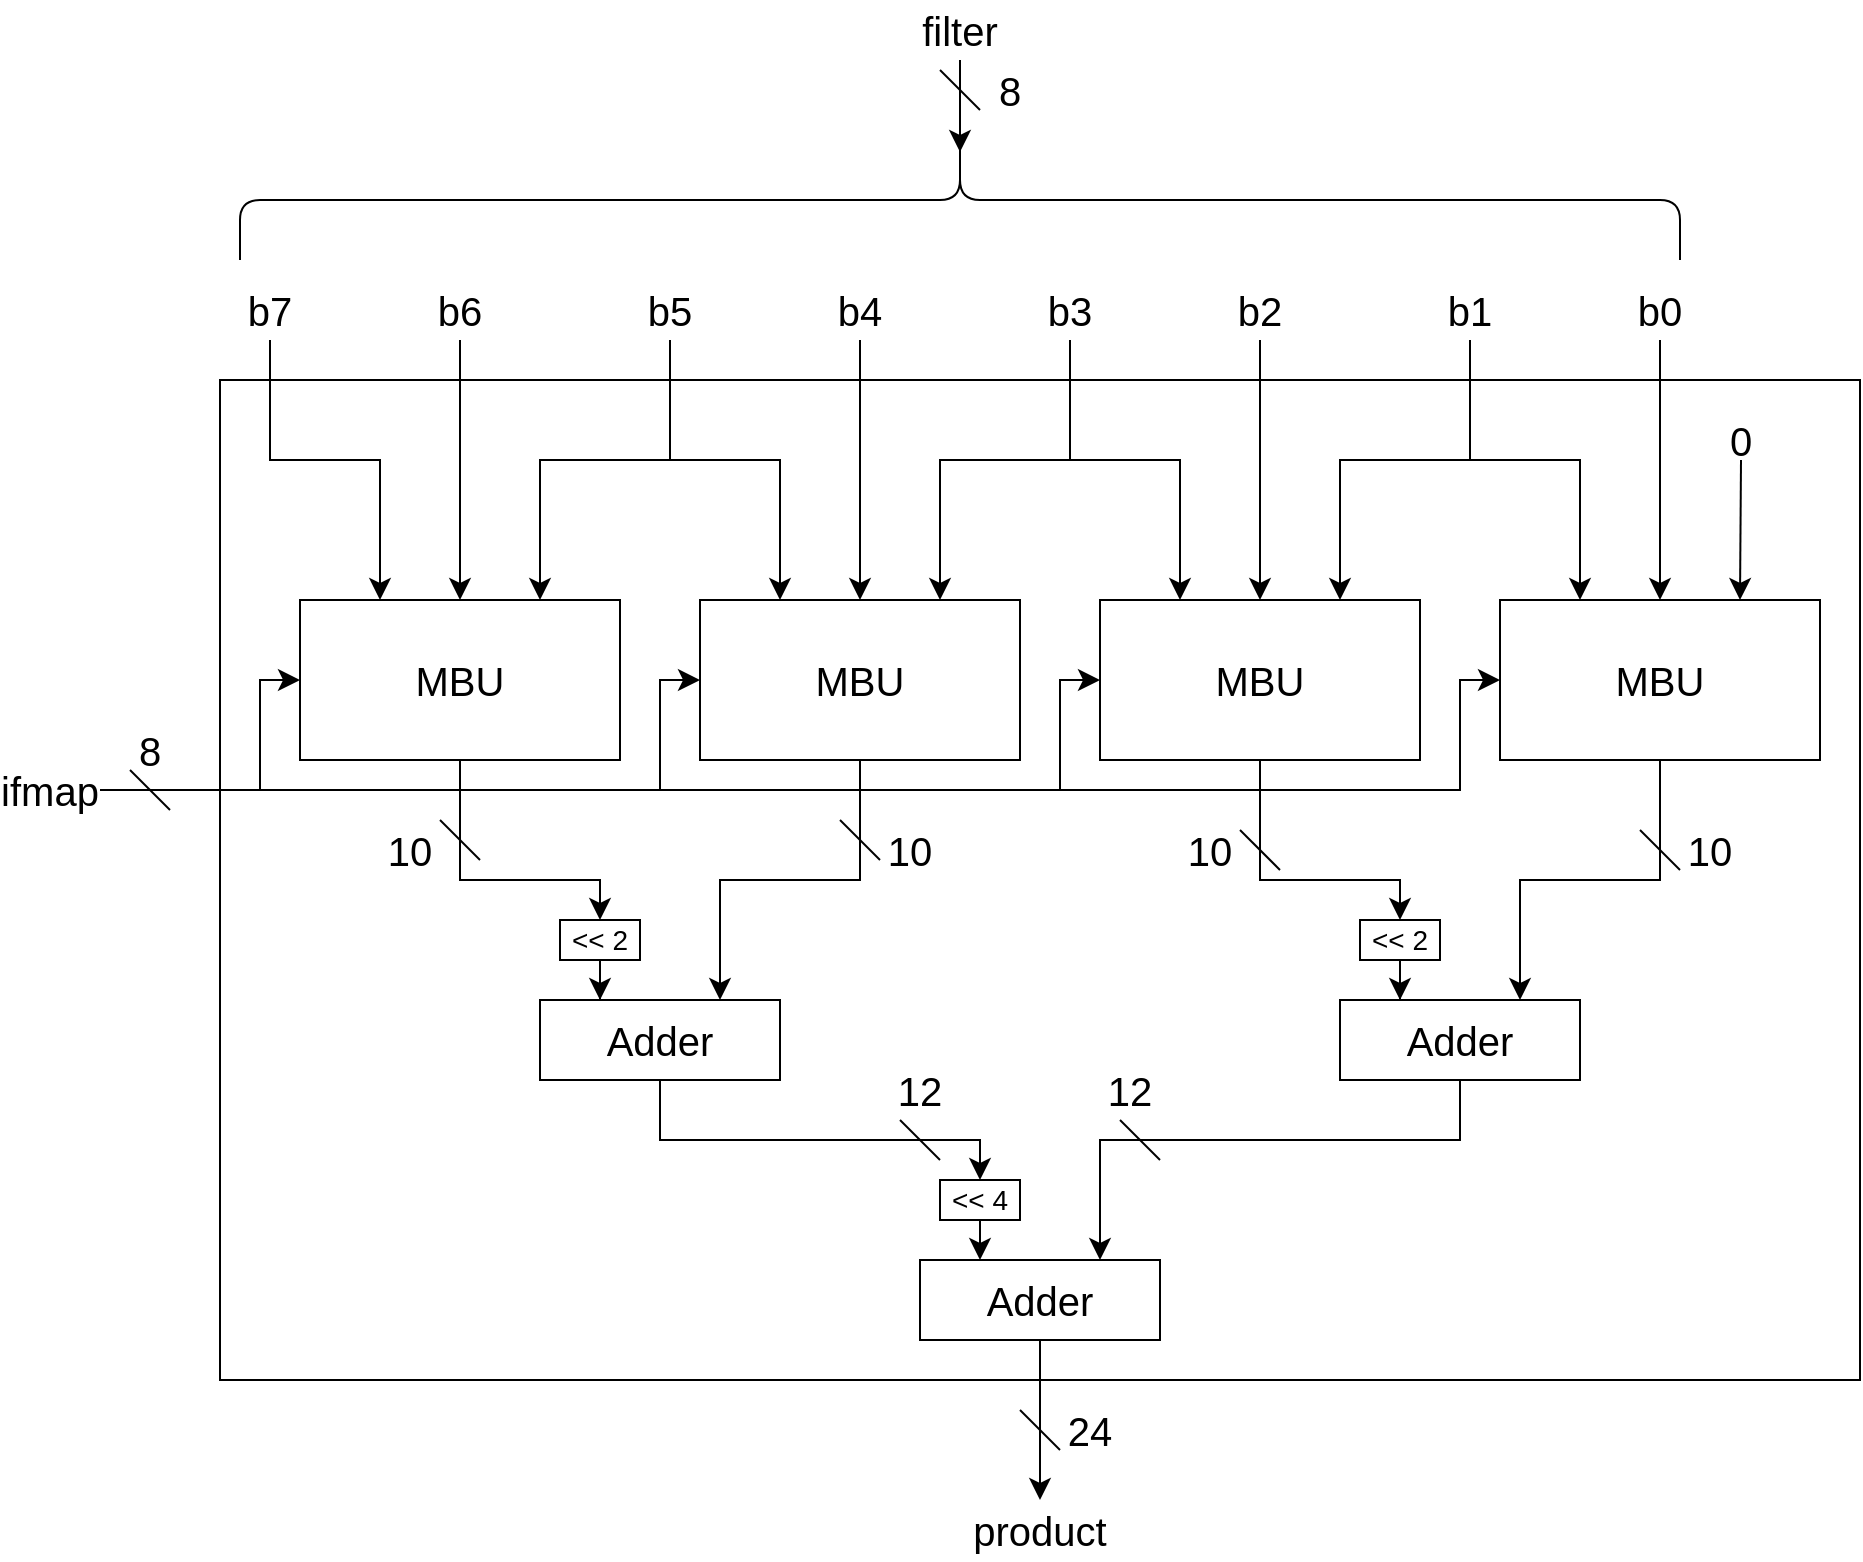 <mxfile version="24.2.5" type="device" pages="6">
  <diagram name="Multiplier" id="hrUo3k79Y_kS4Qb76G-s">
    <mxGraphModel dx="1146" dy="1110" grid="1" gridSize="10" guides="1" tooltips="1" connect="1" arrows="1" fold="1" page="0" pageScale="1" pageWidth="1169" pageHeight="827" math="0" shadow="0">
      <root>
        <mxCell id="iVPxKKifF8kDAoL4HsRX-0" />
        <mxCell id="iVPxKKifF8kDAoL4HsRX-1" parent="iVPxKKifF8kDAoL4HsRX-0" />
        <mxCell id="Vdgk4PMTlSA8ePL52rsj-0" value="" style="group" parent="iVPxKKifF8kDAoL4HsRX-1" vertex="1" connectable="0">
          <mxGeometry x="-390" y="-260" width="930" height="780" as="geometry" />
        </mxCell>
        <mxCell id="iVPxKKifF8kDAoL4HsRX-3" value="" style="rounded=0;whiteSpace=wrap;html=1;fontSize=20;" parent="Vdgk4PMTlSA8ePL52rsj-0" vertex="1">
          <mxGeometry x="110" y="190" width="820" height="500" as="geometry" />
        </mxCell>
        <mxCell id="iVPxKKifF8kDAoL4HsRX-4" style="edgeStyle=orthogonalEdgeStyle;rounded=0;orthogonalLoop=1;jettySize=auto;html=1;exitX=0.5;exitY=1;exitDx=0;exitDy=0;entryX=0.5;entryY=0;entryDx=0;entryDy=0;fontSize=20;startSize=8;endSize=8;" parent="Vdgk4PMTlSA8ePL52rsj-0" source="iVPxKKifF8kDAoL4HsRX-5" target="iVPxKKifF8kDAoL4HsRX-15" edge="1">
          <mxGeometry relative="1" as="geometry">
            <Array as="points">
              <mxPoint x="230" y="440" />
              <mxPoint x="300" y="440" />
            </Array>
          </mxGeometry>
        </mxCell>
        <mxCell id="iVPxKKifF8kDAoL4HsRX-5" value="MBU" style="rounded=0;whiteSpace=wrap;html=1;fontSize=20;" parent="Vdgk4PMTlSA8ePL52rsj-0" vertex="1">
          <mxGeometry x="150" y="300" width="160" height="80" as="geometry" />
        </mxCell>
        <mxCell id="iVPxKKifF8kDAoL4HsRX-6" style="edgeStyle=orthogonalEdgeStyle;rounded=0;orthogonalLoop=1;jettySize=auto;html=1;exitX=0.5;exitY=1;exitDx=0;exitDy=0;entryX=0.75;entryY=0;entryDx=0;entryDy=0;fontSize=20;startSize=8;endSize=8;" parent="Vdgk4PMTlSA8ePL52rsj-0" source="iVPxKKifF8kDAoL4HsRX-7" target="iVPxKKifF8kDAoL4HsRX-13" edge="1">
          <mxGeometry relative="1" as="geometry" />
        </mxCell>
        <mxCell id="iVPxKKifF8kDAoL4HsRX-7" value="MBU" style="rounded=0;whiteSpace=wrap;html=1;fontSize=20;" parent="Vdgk4PMTlSA8ePL52rsj-0" vertex="1">
          <mxGeometry x="350" y="300" width="160" height="80" as="geometry" />
        </mxCell>
        <mxCell id="iVPxKKifF8kDAoL4HsRX-8" style="edgeStyle=orthogonalEdgeStyle;rounded=0;orthogonalLoop=1;jettySize=auto;html=1;entryX=0.5;entryY=0;entryDx=0;entryDy=0;fontSize=20;startSize=8;endSize=8;exitX=0.5;exitY=1;exitDx=0;exitDy=0;" parent="Vdgk4PMTlSA8ePL52rsj-0" source="iVPxKKifF8kDAoL4HsRX-9" target="iVPxKKifF8kDAoL4HsRX-19" edge="1">
          <mxGeometry relative="1" as="geometry">
            <Array as="points">
              <mxPoint x="630" y="440" />
              <mxPoint x="700" y="440" />
            </Array>
          </mxGeometry>
        </mxCell>
        <mxCell id="iVPxKKifF8kDAoL4HsRX-9" value="MBU" style="rounded=0;whiteSpace=wrap;html=1;fontSize=20;" parent="Vdgk4PMTlSA8ePL52rsj-0" vertex="1">
          <mxGeometry x="550" y="300" width="160" height="80" as="geometry" />
        </mxCell>
        <mxCell id="iVPxKKifF8kDAoL4HsRX-10" style="edgeStyle=orthogonalEdgeStyle;rounded=0;orthogonalLoop=1;jettySize=auto;html=1;entryX=0.75;entryY=0;entryDx=0;entryDy=0;fontSize=20;startSize=8;endSize=8;" parent="Vdgk4PMTlSA8ePL52rsj-0" source="iVPxKKifF8kDAoL4HsRX-11" target="iVPxKKifF8kDAoL4HsRX-17" edge="1">
          <mxGeometry relative="1" as="geometry" />
        </mxCell>
        <mxCell id="iVPxKKifF8kDAoL4HsRX-11" value="MBU" style="rounded=0;whiteSpace=wrap;html=1;fontSize=20;" parent="Vdgk4PMTlSA8ePL52rsj-0" vertex="1">
          <mxGeometry x="750" y="300" width="160" height="80" as="geometry" />
        </mxCell>
        <mxCell id="iVPxKKifF8kDAoL4HsRX-12" style="edgeStyle=orthogonalEdgeStyle;rounded=0;orthogonalLoop=1;jettySize=auto;html=1;exitX=0.5;exitY=1;exitDx=0;exitDy=0;entryX=0.5;entryY=0;entryDx=0;entryDy=0;fontSize=20;startSize=8;endSize=8;" parent="Vdgk4PMTlSA8ePL52rsj-0" source="iVPxKKifF8kDAoL4HsRX-13" target="iVPxKKifF8kDAoL4HsRX-23" edge="1">
          <mxGeometry relative="1" as="geometry">
            <Array as="points">
              <mxPoint x="330" y="570" />
              <mxPoint x="490" y="570" />
            </Array>
          </mxGeometry>
        </mxCell>
        <mxCell id="iVPxKKifF8kDAoL4HsRX-13" value="Adder" style="rounded=0;whiteSpace=wrap;html=1;fontSize=20;" parent="Vdgk4PMTlSA8ePL52rsj-0" vertex="1">
          <mxGeometry x="270" y="500" width="120" height="40" as="geometry" />
        </mxCell>
        <mxCell id="iVPxKKifF8kDAoL4HsRX-14" style="edgeStyle=orthogonalEdgeStyle;rounded=0;orthogonalLoop=1;jettySize=auto;html=1;entryX=0.25;entryY=0;entryDx=0;entryDy=0;fontSize=20;startSize=8;endSize=8;" parent="Vdgk4PMTlSA8ePL52rsj-0" source="iVPxKKifF8kDAoL4HsRX-15" target="iVPxKKifF8kDAoL4HsRX-13" edge="1">
          <mxGeometry relative="1" as="geometry" />
        </mxCell>
        <mxCell id="iVPxKKifF8kDAoL4HsRX-15" value="&amp;lt;&amp;lt; 2" style="rounded=0;whiteSpace=wrap;html=1;fontSize=14;" parent="Vdgk4PMTlSA8ePL52rsj-0" vertex="1">
          <mxGeometry x="280" y="460" width="40" height="20" as="geometry" />
        </mxCell>
        <mxCell id="iVPxKKifF8kDAoL4HsRX-16" style="edgeStyle=orthogonalEdgeStyle;rounded=0;orthogonalLoop=1;jettySize=auto;html=1;entryX=0.75;entryY=0;entryDx=0;entryDy=0;fontSize=20;startSize=8;endSize=8;exitX=0.5;exitY=1;exitDx=0;exitDy=0;" parent="Vdgk4PMTlSA8ePL52rsj-0" source="iVPxKKifF8kDAoL4HsRX-17" target="iVPxKKifF8kDAoL4HsRX-21" edge="1">
          <mxGeometry relative="1" as="geometry">
            <Array as="points">
              <mxPoint x="730" y="570" />
              <mxPoint x="550" y="570" />
            </Array>
          </mxGeometry>
        </mxCell>
        <mxCell id="iVPxKKifF8kDAoL4HsRX-17" value="Adder" style="rounded=0;whiteSpace=wrap;html=1;fontSize=20;" parent="Vdgk4PMTlSA8ePL52rsj-0" vertex="1">
          <mxGeometry x="670" y="500" width="120" height="40" as="geometry" />
        </mxCell>
        <mxCell id="iVPxKKifF8kDAoL4HsRX-18" style="edgeStyle=orthogonalEdgeStyle;rounded=0;orthogonalLoop=1;jettySize=auto;html=1;entryX=0.25;entryY=0;entryDx=0;entryDy=0;fontSize=20;startSize=8;endSize=8;" parent="Vdgk4PMTlSA8ePL52rsj-0" source="iVPxKKifF8kDAoL4HsRX-19" target="iVPxKKifF8kDAoL4HsRX-17" edge="1">
          <mxGeometry relative="1" as="geometry" />
        </mxCell>
        <mxCell id="iVPxKKifF8kDAoL4HsRX-19" value="&amp;lt;&amp;lt; 2" style="rounded=0;whiteSpace=wrap;html=1;fontSize=14;" parent="Vdgk4PMTlSA8ePL52rsj-0" vertex="1">
          <mxGeometry x="680" y="460" width="40" height="20" as="geometry" />
        </mxCell>
        <mxCell id="iVPxKKifF8kDAoL4HsRX-20" style="edgeStyle=none;curved=1;rounded=0;orthogonalLoop=1;jettySize=auto;html=1;exitX=0.5;exitY=1;exitDx=0;exitDy=0;fontSize=20;startSize=8;endSize=8;entryX=0.5;entryY=0;entryDx=0;entryDy=0;" parent="Vdgk4PMTlSA8ePL52rsj-0" source="iVPxKKifF8kDAoL4HsRX-21" target="iVPxKKifF8kDAoL4HsRX-78" edge="1">
          <mxGeometry relative="1" as="geometry">
            <mxPoint x="520" y="750" as="targetPoint" />
          </mxGeometry>
        </mxCell>
        <mxCell id="iVPxKKifF8kDAoL4HsRX-21" value="Adder" style="rounded=0;whiteSpace=wrap;html=1;fontSize=20;" parent="Vdgk4PMTlSA8ePL52rsj-0" vertex="1">
          <mxGeometry x="460" y="630" width="120" height="40" as="geometry" />
        </mxCell>
        <mxCell id="iVPxKKifF8kDAoL4HsRX-22" style="edgeStyle=none;curved=1;rounded=0;orthogonalLoop=1;jettySize=auto;html=1;entryX=0.25;entryY=0;entryDx=0;entryDy=0;fontSize=20;startSize=8;endSize=8;" parent="Vdgk4PMTlSA8ePL52rsj-0" source="iVPxKKifF8kDAoL4HsRX-23" target="iVPxKKifF8kDAoL4HsRX-21" edge="1">
          <mxGeometry relative="1" as="geometry" />
        </mxCell>
        <mxCell id="iVPxKKifF8kDAoL4HsRX-23" value="&amp;lt;&amp;lt; 4" style="rounded=0;whiteSpace=wrap;html=1;fontSize=14;" parent="Vdgk4PMTlSA8ePL52rsj-0" vertex="1">
          <mxGeometry x="470" y="590" width="40" height="20" as="geometry" />
        </mxCell>
        <mxCell id="iVPxKKifF8kDAoL4HsRX-24" style="edgeStyle=orthogonalEdgeStyle;rounded=0;orthogonalLoop=1;jettySize=auto;html=1;exitX=1;exitY=0.5;exitDx=0;exitDy=0;entryX=0;entryY=0.5;entryDx=0;entryDy=0;fontSize=20;startSize=8;endSize=8;" parent="Vdgk4PMTlSA8ePL52rsj-0" source="iVPxKKifF8kDAoL4HsRX-28" target="iVPxKKifF8kDAoL4HsRX-5" edge="1">
          <mxGeometry relative="1" as="geometry">
            <Array as="points">
              <mxPoint x="130" y="395" />
              <mxPoint x="130" y="340" />
            </Array>
          </mxGeometry>
        </mxCell>
        <mxCell id="iVPxKKifF8kDAoL4HsRX-25" style="edgeStyle=orthogonalEdgeStyle;rounded=0;orthogonalLoop=1;jettySize=auto;html=1;entryX=0;entryY=0.5;entryDx=0;entryDy=0;fontSize=20;startSize=8;endSize=8;exitX=1;exitY=0.5;exitDx=0;exitDy=0;" parent="Vdgk4PMTlSA8ePL52rsj-0" source="iVPxKKifF8kDAoL4HsRX-28" target="iVPxKKifF8kDAoL4HsRX-7" edge="1">
          <mxGeometry relative="1" as="geometry">
            <Array as="points">
              <mxPoint x="330" y="395" />
              <mxPoint x="330" y="340" />
            </Array>
          </mxGeometry>
        </mxCell>
        <mxCell id="iVPxKKifF8kDAoL4HsRX-26" style="edgeStyle=orthogonalEdgeStyle;rounded=0;orthogonalLoop=1;jettySize=auto;html=1;entryX=0;entryY=0.5;entryDx=0;entryDy=0;fontSize=20;startSize=8;endSize=8;exitX=1;exitY=0.5;exitDx=0;exitDy=0;" parent="Vdgk4PMTlSA8ePL52rsj-0" source="iVPxKKifF8kDAoL4HsRX-28" target="iVPxKKifF8kDAoL4HsRX-9" edge="1">
          <mxGeometry relative="1" as="geometry">
            <Array as="points">
              <mxPoint x="530" y="395" />
              <mxPoint x="530" y="340" />
            </Array>
          </mxGeometry>
        </mxCell>
        <mxCell id="iVPxKKifF8kDAoL4HsRX-27" style="edgeStyle=orthogonalEdgeStyle;rounded=0;orthogonalLoop=1;jettySize=auto;html=1;entryX=0;entryY=0.5;entryDx=0;entryDy=0;fontSize=20;startSize=8;endSize=8;exitX=1;exitY=0.5;exitDx=0;exitDy=0;" parent="Vdgk4PMTlSA8ePL52rsj-0" source="iVPxKKifF8kDAoL4HsRX-28" target="iVPxKKifF8kDAoL4HsRX-11" edge="1">
          <mxGeometry relative="1" as="geometry">
            <Array as="points">
              <mxPoint x="730" y="395" />
              <mxPoint x="730" y="340" />
            </Array>
          </mxGeometry>
        </mxCell>
        <mxCell id="iVPxKKifF8kDAoL4HsRX-28" value="ifmap" style="text;html=1;align=center;verticalAlign=middle;whiteSpace=wrap;rounded=0;fontSize=20;" parent="Vdgk4PMTlSA8ePL52rsj-0" vertex="1">
          <mxGeometry y="380" width="50" height="30" as="geometry" />
        </mxCell>
        <mxCell id="iVPxKKifF8kDAoL4HsRX-41" style="edgeStyle=none;curved=1;rounded=0;orthogonalLoop=1;jettySize=auto;html=1;entryX=0.5;entryY=0;entryDx=0;entryDy=0;fontSize=20;startSize=8;endSize=8;" parent="Vdgk4PMTlSA8ePL52rsj-0" source="iVPxKKifF8kDAoL4HsRX-42" target="iVPxKKifF8kDAoL4HsRX-11" edge="1">
          <mxGeometry relative="1" as="geometry" />
        </mxCell>
        <mxCell id="iVPxKKifF8kDAoL4HsRX-42" value="b0" style="text;html=1;align=center;verticalAlign=middle;whiteSpace=wrap;rounded=0;fontSize=20;" parent="Vdgk4PMTlSA8ePL52rsj-0" vertex="1">
          <mxGeometry x="815" y="140" width="30" height="30" as="geometry" />
        </mxCell>
        <mxCell id="iVPxKKifF8kDAoL4HsRX-43" style="edgeStyle=orthogonalEdgeStyle;rounded=0;orthogonalLoop=1;jettySize=auto;html=1;entryX=0.25;entryY=0;entryDx=0;entryDy=0;fontSize=20;startSize=8;endSize=8;" parent="Vdgk4PMTlSA8ePL52rsj-0" source="iVPxKKifF8kDAoL4HsRX-45" target="iVPxKKifF8kDAoL4HsRX-11" edge="1">
          <mxGeometry relative="1" as="geometry">
            <Array as="points">
              <mxPoint x="735" y="230" />
              <mxPoint x="790" y="230" />
            </Array>
          </mxGeometry>
        </mxCell>
        <mxCell id="iVPxKKifF8kDAoL4HsRX-44" style="edgeStyle=orthogonalEdgeStyle;rounded=0;orthogonalLoop=1;jettySize=auto;html=1;entryX=0.75;entryY=0;entryDx=0;entryDy=0;fontSize=20;startSize=8;endSize=8;exitX=0.5;exitY=1;exitDx=0;exitDy=0;" parent="Vdgk4PMTlSA8ePL52rsj-0" source="iVPxKKifF8kDAoL4HsRX-45" target="iVPxKKifF8kDAoL4HsRX-9" edge="1">
          <mxGeometry relative="1" as="geometry">
            <Array as="points">
              <mxPoint x="735" y="230" />
              <mxPoint x="670" y="230" />
            </Array>
            <mxPoint x="682.5" y="250.0" as="targetPoint" />
          </mxGeometry>
        </mxCell>
        <mxCell id="iVPxKKifF8kDAoL4HsRX-45" value="b1" style="text;html=1;align=center;verticalAlign=middle;whiteSpace=wrap;rounded=0;fontSize=20;" parent="Vdgk4PMTlSA8ePL52rsj-0" vertex="1">
          <mxGeometry x="720" y="140" width="30" height="30" as="geometry" />
        </mxCell>
        <mxCell id="iVPxKKifF8kDAoL4HsRX-46" style="edgeStyle=none;curved=1;rounded=0;orthogonalLoop=1;jettySize=auto;html=1;exitX=0.5;exitY=1;exitDx=0;exitDy=0;entryX=0.75;entryY=0;entryDx=0;entryDy=0;fontSize=20;startSize=8;endSize=8;" parent="Vdgk4PMTlSA8ePL52rsj-0" source="iVPxKKifF8kDAoL4HsRX-61" target="iVPxKKifF8kDAoL4HsRX-11" edge="1">
          <mxGeometry relative="1" as="geometry">
            <mxPoint x="870.0" y="270" as="sourcePoint" />
          </mxGeometry>
        </mxCell>
        <mxCell id="iVPxKKifF8kDAoL4HsRX-47" value="b2" style="text;html=1;align=center;verticalAlign=middle;whiteSpace=wrap;rounded=0;fontSize=20;" parent="Vdgk4PMTlSA8ePL52rsj-0" vertex="1">
          <mxGeometry x="615" y="140" width="30" height="30" as="geometry" />
        </mxCell>
        <mxCell id="iVPxKKifF8kDAoL4HsRX-48" style="edgeStyle=orthogonalEdgeStyle;rounded=0;orthogonalLoop=1;jettySize=auto;html=1;exitX=0.5;exitY=1;exitDx=0;exitDy=0;entryX=0.25;entryY=0;entryDx=0;entryDy=0;fontSize=20;startSize=8;endSize=8;" parent="Vdgk4PMTlSA8ePL52rsj-0" source="iVPxKKifF8kDAoL4HsRX-50" target="iVPxKKifF8kDAoL4HsRX-9" edge="1">
          <mxGeometry relative="1" as="geometry">
            <Array as="points">
              <mxPoint x="535" y="230" />
              <mxPoint x="590" y="230" />
            </Array>
          </mxGeometry>
        </mxCell>
        <mxCell id="iVPxKKifF8kDAoL4HsRX-49" style="edgeStyle=orthogonalEdgeStyle;rounded=0;orthogonalLoop=1;jettySize=auto;html=1;entryX=0.75;entryY=0;entryDx=0;entryDy=0;fontSize=20;startSize=8;endSize=8;exitX=0.5;exitY=1;exitDx=0;exitDy=0;" parent="Vdgk4PMTlSA8ePL52rsj-0" source="iVPxKKifF8kDAoL4HsRX-50" target="iVPxKKifF8kDAoL4HsRX-7" edge="1">
          <mxGeometry relative="1" as="geometry">
            <Array as="points">
              <mxPoint x="535" y="230" />
              <mxPoint x="470" y="230" />
            </Array>
            <mxPoint x="482.5" y="250.0" as="targetPoint" />
          </mxGeometry>
        </mxCell>
        <mxCell id="iVPxKKifF8kDAoL4HsRX-50" value="b3" style="text;html=1;align=center;verticalAlign=middle;whiteSpace=wrap;rounded=0;fontSize=20;" parent="Vdgk4PMTlSA8ePL52rsj-0" vertex="1">
          <mxGeometry x="520" y="140" width="30" height="30" as="geometry" />
        </mxCell>
        <mxCell id="iVPxKKifF8kDAoL4HsRX-51" style="edgeStyle=none;curved=1;rounded=0;orthogonalLoop=1;jettySize=auto;html=1;entryX=0.5;entryY=0;entryDx=0;entryDy=0;fontSize=20;startSize=8;endSize=8;" parent="Vdgk4PMTlSA8ePL52rsj-0" source="iVPxKKifF8kDAoL4HsRX-47" target="iVPxKKifF8kDAoL4HsRX-9" edge="1">
          <mxGeometry relative="1" as="geometry" />
        </mxCell>
        <mxCell id="iVPxKKifF8kDAoL4HsRX-52" style="edgeStyle=none;curved=1;rounded=0;orthogonalLoop=1;jettySize=auto;html=1;exitX=0.5;exitY=1;exitDx=0;exitDy=0;entryX=0.5;entryY=0;entryDx=0;entryDy=0;fontSize=20;startSize=8;endSize=8;" parent="Vdgk4PMTlSA8ePL52rsj-0" source="iVPxKKifF8kDAoL4HsRX-53" target="iVPxKKifF8kDAoL4HsRX-7" edge="1">
          <mxGeometry relative="1" as="geometry" />
        </mxCell>
        <mxCell id="iVPxKKifF8kDAoL4HsRX-53" value="b4" style="text;html=1;align=center;verticalAlign=middle;whiteSpace=wrap;rounded=0;fontSize=20;" parent="Vdgk4PMTlSA8ePL52rsj-0" vertex="1">
          <mxGeometry x="415" y="140" width="30" height="30" as="geometry" />
        </mxCell>
        <mxCell id="iVPxKKifF8kDAoL4HsRX-54" style="edgeStyle=orthogonalEdgeStyle;rounded=0;orthogonalLoop=1;jettySize=auto;html=1;entryX=0.25;entryY=0;entryDx=0;entryDy=0;fontSize=20;startSize=8;endSize=8;" parent="Vdgk4PMTlSA8ePL52rsj-0" source="iVPxKKifF8kDAoL4HsRX-56" target="iVPxKKifF8kDAoL4HsRX-7" edge="1">
          <mxGeometry relative="1" as="geometry">
            <Array as="points">
              <mxPoint x="355" y="230" />
              <mxPoint x="380" y="230" />
            </Array>
          </mxGeometry>
        </mxCell>
        <mxCell id="iVPxKKifF8kDAoL4HsRX-55" style="edgeStyle=orthogonalEdgeStyle;rounded=0;orthogonalLoop=1;jettySize=auto;html=1;exitX=0.5;exitY=1;exitDx=0;exitDy=0;entryX=0.75;entryY=0;entryDx=0;entryDy=0;fontSize=20;startSize=8;endSize=8;" parent="Vdgk4PMTlSA8ePL52rsj-0" source="iVPxKKifF8kDAoL4HsRX-56" target="iVPxKKifF8kDAoL4HsRX-5" edge="1">
          <mxGeometry relative="1" as="geometry">
            <Array as="points">
              <mxPoint x="335" y="230" />
              <mxPoint x="270" y="230" />
            </Array>
            <mxPoint x="282.5" y="250.0" as="targetPoint" />
          </mxGeometry>
        </mxCell>
        <mxCell id="iVPxKKifF8kDAoL4HsRX-56" value="b5" style="text;html=1;align=center;verticalAlign=middle;whiteSpace=wrap;rounded=0;fontSize=20;" parent="Vdgk4PMTlSA8ePL52rsj-0" vertex="1">
          <mxGeometry x="320" y="140" width="30" height="30" as="geometry" />
        </mxCell>
        <mxCell id="iVPxKKifF8kDAoL4HsRX-57" style="edgeStyle=none;curved=1;rounded=0;orthogonalLoop=1;jettySize=auto;html=1;entryX=0.5;entryY=0;entryDx=0;entryDy=0;fontSize=20;startSize=8;endSize=8;" parent="Vdgk4PMTlSA8ePL52rsj-0" source="iVPxKKifF8kDAoL4HsRX-58" target="iVPxKKifF8kDAoL4HsRX-5" edge="1">
          <mxGeometry relative="1" as="geometry" />
        </mxCell>
        <mxCell id="iVPxKKifF8kDAoL4HsRX-58" value="b6" style="text;html=1;align=center;verticalAlign=middle;whiteSpace=wrap;rounded=0;fontSize=20;" parent="Vdgk4PMTlSA8ePL52rsj-0" vertex="1">
          <mxGeometry x="215" y="140" width="30" height="30" as="geometry" />
        </mxCell>
        <mxCell id="iVPxKKifF8kDAoL4HsRX-59" style="edgeStyle=orthogonalEdgeStyle;rounded=0;orthogonalLoop=1;jettySize=auto;html=1;entryX=0.25;entryY=0;entryDx=0;entryDy=0;fontSize=20;startSize=8;endSize=8;" parent="Vdgk4PMTlSA8ePL52rsj-0" source="iVPxKKifF8kDAoL4HsRX-60" target="iVPxKKifF8kDAoL4HsRX-5" edge="1">
          <mxGeometry relative="1" as="geometry">
            <Array as="points">
              <mxPoint x="135" y="230" />
              <mxPoint x="190" y="230" />
            </Array>
          </mxGeometry>
        </mxCell>
        <mxCell id="iVPxKKifF8kDAoL4HsRX-60" value="b7" style="text;html=1;align=center;verticalAlign=middle;whiteSpace=wrap;rounded=0;fontSize=20;" parent="Vdgk4PMTlSA8ePL52rsj-0" vertex="1">
          <mxGeometry x="120" y="140" width="30" height="30" as="geometry" />
        </mxCell>
        <mxCell id="iVPxKKifF8kDAoL4HsRX-61" value="0" style="text;html=1;align=center;verticalAlign=middle;whiteSpace=wrap;rounded=0;fontSize=20;" parent="Vdgk4PMTlSA8ePL52rsj-0" vertex="1">
          <mxGeometry x="858" y="210" width="25" height="20" as="geometry" />
        </mxCell>
        <mxCell id="iVPxKKifF8kDAoL4HsRX-62" value="8" style="text;html=1;align=center;verticalAlign=middle;whiteSpace=wrap;rounded=0;fontSize=20;" parent="Vdgk4PMTlSA8ePL52rsj-0" vertex="1">
          <mxGeometry x="60" y="360" width="30" height="30" as="geometry" />
        </mxCell>
        <mxCell id="iVPxKKifF8kDAoL4HsRX-63" value="10" style="text;html=1;align=center;verticalAlign=middle;whiteSpace=wrap;rounded=0;fontSize=20;" parent="Vdgk4PMTlSA8ePL52rsj-0" vertex="1">
          <mxGeometry x="190" y="410" width="30" height="30" as="geometry" />
        </mxCell>
        <mxCell id="iVPxKKifF8kDAoL4HsRX-64" value="10" style="text;html=1;align=center;verticalAlign=middle;whiteSpace=wrap;rounded=0;fontSize=20;" parent="Vdgk4PMTlSA8ePL52rsj-0" vertex="1">
          <mxGeometry x="440" y="410" width="30" height="30" as="geometry" />
        </mxCell>
        <mxCell id="iVPxKKifF8kDAoL4HsRX-65" value="10" style="text;html=1;align=center;verticalAlign=middle;whiteSpace=wrap;rounded=0;fontSize=20;" parent="Vdgk4PMTlSA8ePL52rsj-0" vertex="1">
          <mxGeometry x="590" y="410" width="30" height="30" as="geometry" />
        </mxCell>
        <mxCell id="iVPxKKifF8kDAoL4HsRX-66" value="10" style="text;html=1;align=center;verticalAlign=middle;whiteSpace=wrap;rounded=0;fontSize=20;" parent="Vdgk4PMTlSA8ePL52rsj-0" vertex="1">
          <mxGeometry x="840" y="410" width="30" height="30" as="geometry" />
        </mxCell>
        <mxCell id="iVPxKKifF8kDAoL4HsRX-67" value="12" style="text;html=1;align=center;verticalAlign=middle;whiteSpace=wrap;rounded=0;fontSize=20;" parent="Vdgk4PMTlSA8ePL52rsj-0" vertex="1">
          <mxGeometry x="445" y="530" width="30" height="30" as="geometry" />
        </mxCell>
        <mxCell id="iVPxKKifF8kDAoL4HsRX-68" value="12" style="text;html=1;align=center;verticalAlign=middle;whiteSpace=wrap;rounded=0;fontSize=20;" parent="Vdgk4PMTlSA8ePL52rsj-0" vertex="1">
          <mxGeometry x="550" y="530" width="30" height="30" as="geometry" />
        </mxCell>
        <mxCell id="iVPxKKifF8kDAoL4HsRX-69" value="24" style="text;html=1;align=center;verticalAlign=middle;whiteSpace=wrap;rounded=0;fontSize=20;" parent="Vdgk4PMTlSA8ePL52rsj-0" vertex="1">
          <mxGeometry x="530" y="700" width="30" height="30" as="geometry" />
        </mxCell>
        <mxCell id="iVPxKKifF8kDAoL4HsRX-70" value="" style="endArrow=none;html=1;rounded=0;fontSize=20;startSize=8;endSize=8;curved=1;" parent="Vdgk4PMTlSA8ePL52rsj-0" edge="1">
          <mxGeometry width="50" height="50" relative="1" as="geometry">
            <mxPoint x="560" y="560" as="sourcePoint" />
            <mxPoint x="580" y="580" as="targetPoint" />
          </mxGeometry>
        </mxCell>
        <mxCell id="iVPxKKifF8kDAoL4HsRX-71" value="" style="endArrow=none;html=1;rounded=0;fontSize=20;startSize=8;endSize=8;curved=1;" parent="Vdgk4PMTlSA8ePL52rsj-0" edge="1">
          <mxGeometry width="50" height="50" relative="1" as="geometry">
            <mxPoint x="450" y="560" as="sourcePoint" />
            <mxPoint x="470" y="580" as="targetPoint" />
          </mxGeometry>
        </mxCell>
        <mxCell id="iVPxKKifF8kDAoL4HsRX-72" value="" style="endArrow=none;html=1;rounded=0;fontSize=20;startSize=8;endSize=8;curved=1;" parent="Vdgk4PMTlSA8ePL52rsj-0" edge="1">
          <mxGeometry width="50" height="50" relative="1" as="geometry">
            <mxPoint x="510" y="705" as="sourcePoint" />
            <mxPoint x="530" y="725" as="targetPoint" />
          </mxGeometry>
        </mxCell>
        <mxCell id="iVPxKKifF8kDAoL4HsRX-73" value="" style="endArrow=none;html=1;rounded=0;fontSize=20;startSize=8;endSize=8;curved=1;" parent="Vdgk4PMTlSA8ePL52rsj-0" edge="1">
          <mxGeometry width="50" height="50" relative="1" as="geometry">
            <mxPoint x="220" y="410" as="sourcePoint" />
            <mxPoint x="240" y="430" as="targetPoint" />
          </mxGeometry>
        </mxCell>
        <mxCell id="iVPxKKifF8kDAoL4HsRX-74" value="" style="endArrow=none;html=1;rounded=0;fontSize=20;startSize=8;endSize=8;curved=1;" parent="Vdgk4PMTlSA8ePL52rsj-0" edge="1">
          <mxGeometry width="50" height="50" relative="1" as="geometry">
            <mxPoint x="420" y="410" as="sourcePoint" />
            <mxPoint x="440" y="430" as="targetPoint" />
          </mxGeometry>
        </mxCell>
        <mxCell id="iVPxKKifF8kDAoL4HsRX-75" value="" style="endArrow=none;html=1;rounded=0;fontSize=20;startSize=8;endSize=8;curved=1;" parent="Vdgk4PMTlSA8ePL52rsj-0" edge="1">
          <mxGeometry width="50" height="50" relative="1" as="geometry">
            <mxPoint x="620" y="415" as="sourcePoint" />
            <mxPoint x="640" y="435" as="targetPoint" />
          </mxGeometry>
        </mxCell>
        <mxCell id="iVPxKKifF8kDAoL4HsRX-76" value="" style="endArrow=none;html=1;rounded=0;fontSize=20;startSize=8;endSize=8;curved=1;" parent="Vdgk4PMTlSA8ePL52rsj-0" edge="1">
          <mxGeometry width="50" height="50" relative="1" as="geometry">
            <mxPoint x="820" y="415" as="sourcePoint" />
            <mxPoint x="840" y="435" as="targetPoint" />
          </mxGeometry>
        </mxCell>
        <mxCell id="iVPxKKifF8kDAoL4HsRX-77" value="" style="endArrow=none;html=1;rounded=0;fontSize=20;startSize=8;endSize=8;curved=1;" parent="Vdgk4PMTlSA8ePL52rsj-0" edge="1">
          <mxGeometry width="50" height="50" relative="1" as="geometry">
            <mxPoint x="65" y="385" as="sourcePoint" />
            <mxPoint x="85" y="405" as="targetPoint" />
          </mxGeometry>
        </mxCell>
        <mxCell id="iVPxKKifF8kDAoL4HsRX-78" value="product" style="text;html=1;align=center;verticalAlign=middle;whiteSpace=wrap;rounded=0;fontSize=20;" parent="Vdgk4PMTlSA8ePL52rsj-0" vertex="1">
          <mxGeometry x="490" y="750" width="60" height="30" as="geometry" />
        </mxCell>
        <mxCell id="iVPxKKifF8kDAoL4HsRX-79" value="filter" style="text;html=1;align=center;verticalAlign=middle;whiteSpace=wrap;rounded=0;fontSize=20;" parent="Vdgk4PMTlSA8ePL52rsj-0" vertex="1">
          <mxGeometry x="450" width="60" height="30" as="geometry" />
        </mxCell>
        <mxCell id="iVPxKKifF8kDAoL4HsRX-80" value="" style="shape=curlyBracket;whiteSpace=wrap;html=1;rounded=1;labelPosition=left;verticalLabelPosition=middle;align=right;verticalAlign=middle;direction=south;size=0.5;fontSize=20;" parent="Vdgk4PMTlSA8ePL52rsj-0" vertex="1">
          <mxGeometry x="120" y="70" width="720" height="60" as="geometry" />
        </mxCell>
        <mxCell id="iVPxKKifF8kDAoL4HsRX-81" style="edgeStyle=none;curved=1;rounded=0;orthogonalLoop=1;jettySize=auto;html=1;entryX=0.1;entryY=0.5;entryDx=0;entryDy=0;entryPerimeter=0;fontSize=20;startSize=8;endSize=8;" parent="Vdgk4PMTlSA8ePL52rsj-0" source="iVPxKKifF8kDAoL4HsRX-79" target="iVPxKKifF8kDAoL4HsRX-80" edge="1">
          <mxGeometry relative="1" as="geometry" />
        </mxCell>
        <mxCell id="iVPxKKifF8kDAoL4HsRX-82" value="8" style="text;html=1;align=center;verticalAlign=middle;whiteSpace=wrap;rounded=0;fontSize=20;" parent="Vdgk4PMTlSA8ePL52rsj-0" vertex="1">
          <mxGeometry x="490" y="30" width="30" height="30" as="geometry" />
        </mxCell>
        <mxCell id="iVPxKKifF8kDAoL4HsRX-83" value="" style="endArrow=none;html=1;rounded=0;fontSize=20;startSize=8;endSize=8;curved=1;" parent="Vdgk4PMTlSA8ePL52rsj-0" edge="1">
          <mxGeometry width="50" height="50" relative="1" as="geometry">
            <mxPoint x="470" y="35" as="sourcePoint" />
            <mxPoint x="490" y="55" as="targetPoint" />
          </mxGeometry>
        </mxCell>
      </root>
    </mxGraphModel>
  </diagram>
  <diagram id="JIsTBK8Wrdo4-lDo3I6R" name="MBU">
    <mxGraphModel dx="1146" dy="1110" grid="1" gridSize="10" guides="1" tooltips="1" connect="1" arrows="1" fold="1" page="0" pageScale="1" pageWidth="1169" pageHeight="827" math="0" shadow="0">
      <root>
        <mxCell id="0" />
        <mxCell id="1" parent="0" />
        <mxCell id="ut2b6Mf4MbkDBaQzLRCT-3" value="" style="group" parent="1" vertex="1" connectable="0">
          <mxGeometry x="-190" y="-100" width="480" height="510" as="geometry" />
        </mxCell>
        <mxCell id="mJ_Zq3l-kC-Xrv-84qDg-1" value="" style="rounded=0;whiteSpace=wrap;html=1;" parent="ut2b6Mf4MbkDBaQzLRCT-3" vertex="1">
          <mxGeometry x="180" y="100" width="300" height="300" as="geometry" />
        </mxCell>
        <mxCell id="mJ_Zq3l-kC-Xrv-84qDg-24" style="edgeStyle=orthogonalEdgeStyle;rounded=0;orthogonalLoop=1;jettySize=auto;html=1;exitX=0;exitY=0.5;exitDx=0;exitDy=0;entryX=0;entryY=0.5;entryDx=0;entryDy=0;fontSize=12;startSize=8;endSize=8;" parent="ut2b6Mf4MbkDBaQzLRCT-3" source="mJ_Zq3l-kC-Xrv-84qDg-1" target="mJ_Zq3l-kC-Xrv-84qDg-16" edge="1">
          <mxGeometry relative="1" as="geometry">
            <Array as="points">
              <mxPoint x="200" y="250" />
              <mxPoint x="200" y="310" />
            </Array>
          </mxGeometry>
        </mxCell>
        <mxCell id="mJ_Zq3l-kC-Xrv-84qDg-23" style="edgeStyle=orthogonalEdgeStyle;rounded=0;orthogonalLoop=1;jettySize=auto;html=1;exitX=0;exitY=0.5;exitDx=0;exitDy=0;entryX=0;entryY=0.5;entryDx=0;entryDy=0;fontSize=12;startSize=8;endSize=8;" parent="ut2b6Mf4MbkDBaQzLRCT-3" source="mJ_Zq3l-kC-Xrv-84qDg-1" target="mJ_Zq3l-kC-Xrv-84qDg-15" edge="1">
          <mxGeometry relative="1" as="geometry">
            <Array as="points">
              <mxPoint x="200" y="250" />
              <mxPoint x="200" y="200" />
            </Array>
          </mxGeometry>
        </mxCell>
        <mxCell id="mJ_Zq3l-kC-Xrv-84qDg-7" style="edgeStyle=none;curved=1;rounded=0;orthogonalLoop=1;jettySize=auto;html=1;fontSize=12;startSize=8;endSize=8;" parent="ut2b6Mf4MbkDBaQzLRCT-3" source="mJ_Zq3l-kC-Xrv-84qDg-1" target="mJ_Zq3l-kC-Xrv-84qDg-6" edge="1">
          <mxGeometry relative="1" as="geometry" />
        </mxCell>
        <mxCell id="mJ_Zq3l-kC-Xrv-84qDg-5" style="edgeStyle=none;curved=1;rounded=0;orthogonalLoop=1;jettySize=auto;html=1;entryX=0;entryY=0.5;entryDx=0;entryDy=0;fontSize=12;startSize=8;endSize=8;exitX=1;exitY=0.5;exitDx=0;exitDy=0;" parent="ut2b6Mf4MbkDBaQzLRCT-3" source="mJ_Zq3l-kC-Xrv-84qDg-2" target="mJ_Zq3l-kC-Xrv-84qDg-1" edge="1">
          <mxGeometry relative="1" as="geometry">
            <mxPoint x="120" y="310" as="sourcePoint" />
          </mxGeometry>
        </mxCell>
        <mxCell id="mJ_Zq3l-kC-Xrv-84qDg-2" value="multiplicand" style="text;html=1;align=center;verticalAlign=middle;whiteSpace=wrap;rounded=0;fontSize=16;" parent="ut2b6Mf4MbkDBaQzLRCT-3" vertex="1">
          <mxGeometry y="235" width="100" height="30" as="geometry" />
        </mxCell>
        <mxCell id="mJ_Zq3l-kC-Xrv-84qDg-4" style="edgeStyle=none;curved=1;rounded=0;orthogonalLoop=1;jettySize=auto;html=1;exitX=0.5;exitY=1;exitDx=0;exitDy=0;entryX=0.5;entryY=0;entryDx=0;entryDy=0;fontSize=12;startSize=8;endSize=8;" parent="ut2b6Mf4MbkDBaQzLRCT-3" source="mJ_Zq3l-kC-Xrv-84qDg-3" target="mJ_Zq3l-kC-Xrv-84qDg-1" edge="1">
          <mxGeometry relative="1" as="geometry" />
        </mxCell>
        <mxCell id="mJ_Zq3l-kC-Xrv-84qDg-3" value="multiplier" style="text;html=1;align=center;verticalAlign=middle;whiteSpace=wrap;rounded=0;fontSize=16;" parent="ut2b6Mf4MbkDBaQzLRCT-3" vertex="1">
          <mxGeometry x="300" width="60" height="30" as="geometry" />
        </mxCell>
        <mxCell id="mJ_Zq3l-kC-Xrv-84qDg-6" value="product" style="text;html=1;align=center;verticalAlign=middle;whiteSpace=wrap;rounded=0;fontSize=16;" parent="ut2b6Mf4MbkDBaQzLRCT-3" vertex="1">
          <mxGeometry x="280" y="480" width="100" height="30" as="geometry" />
        </mxCell>
        <mxCell id="mJ_Zq3l-kC-Xrv-84qDg-8" value="10" style="text;html=1;align=center;verticalAlign=middle;whiteSpace=wrap;rounded=0;fontSize=16;" parent="ut2b6Mf4MbkDBaQzLRCT-3" vertex="1">
          <mxGeometry x="290" y="425" width="30" height="30" as="geometry" />
        </mxCell>
        <mxCell id="mJ_Zq3l-kC-Xrv-84qDg-9" value="8" style="text;html=1;align=center;verticalAlign=middle;whiteSpace=wrap;rounded=0;fontSize=16;" parent="ut2b6Mf4MbkDBaQzLRCT-3" vertex="1">
          <mxGeometry x="120" y="220" width="30" height="30" as="geometry" />
        </mxCell>
        <mxCell id="mJ_Zq3l-kC-Xrv-84qDg-10" value="3" style="text;html=1;align=center;verticalAlign=middle;whiteSpace=wrap;rounded=0;fontSize=16;" parent="ut2b6Mf4MbkDBaQzLRCT-3" vertex="1">
          <mxGeometry x="330" y="50" width="30" height="30" as="geometry" />
        </mxCell>
        <mxCell id="mJ_Zq3l-kC-Xrv-84qDg-11" value="" style="endArrow=none;html=1;rounded=0;fontSize=12;startSize=8;endSize=8;curved=1;" parent="ut2b6Mf4MbkDBaQzLRCT-3" edge="1">
          <mxGeometry width="50" height="50" relative="1" as="geometry">
            <mxPoint x="320" y="70" as="sourcePoint" />
            <mxPoint x="340" y="50" as="targetPoint" />
          </mxGeometry>
        </mxCell>
        <mxCell id="mJ_Zq3l-kC-Xrv-84qDg-12" value="" style="endArrow=none;html=1;rounded=0;fontSize=12;startSize=8;endSize=8;curved=1;" parent="ut2b6Mf4MbkDBaQzLRCT-3" edge="1">
          <mxGeometry width="50" height="50" relative="1" as="geometry">
            <mxPoint x="125" y="260" as="sourcePoint" />
            <mxPoint x="145" y="240" as="targetPoint" />
          </mxGeometry>
        </mxCell>
        <mxCell id="mJ_Zq3l-kC-Xrv-84qDg-13" value="" style="endArrow=none;html=1;rounded=0;fontSize=12;startSize=8;endSize=8;curved=1;" parent="ut2b6Mf4MbkDBaQzLRCT-3" edge="1">
          <mxGeometry width="50" height="50" relative="1" as="geometry">
            <mxPoint x="320" y="450" as="sourcePoint" />
            <mxPoint x="340" y="430" as="targetPoint" />
          </mxGeometry>
        </mxCell>
        <mxCell id="mJ_Zq3l-kC-Xrv-84qDg-30" style="edgeStyle=orthogonalEdgeStyle;rounded=0;orthogonalLoop=1;jettySize=auto;html=1;exitX=0.5;exitY=0;exitDx=0;exitDy=0;entryX=0.5;entryY=1;entryDx=0;entryDy=0;fontSize=12;startSize=8;endSize=8;" parent="ut2b6Mf4MbkDBaQzLRCT-3" source="mJ_Zq3l-kC-Xrv-84qDg-14" target="mJ_Zq3l-kC-Xrv-84qDg-1" edge="1">
          <mxGeometry relative="1" as="geometry">
            <Array as="points">
              <mxPoint x="460" y="290" />
              <mxPoint x="460" y="370" />
              <mxPoint x="330" y="370" />
            </Array>
          </mxGeometry>
        </mxCell>
        <mxCell id="mJ_Zq3l-kC-Xrv-84qDg-14" value="" style="shape=trapezoid;perimeter=trapezoidPerimeter;whiteSpace=wrap;html=1;fixedSize=1;flipV=1;direction=south;" parent="ut2b6Mf4MbkDBaQzLRCT-3" vertex="1">
          <mxGeometry x="380" y="230" width="60" height="120" as="geometry" />
        </mxCell>
        <mxCell id="mJ_Zq3l-kC-Xrv-84qDg-25" style="edgeStyle=orthogonalEdgeStyle;rounded=0;orthogonalLoop=1;jettySize=auto;html=1;exitX=1;exitY=0.5;exitDx=0;exitDy=0;entryX=0;entryY=0.5;entryDx=0;entryDy=0;fontSize=12;startSize=8;endSize=8;" parent="ut2b6Mf4MbkDBaQzLRCT-3" source="mJ_Zq3l-kC-Xrv-84qDg-15" target="mJ_Zq3l-kC-Xrv-84qDg-17" edge="1">
          <mxGeometry relative="1" as="geometry">
            <Array as="points">
              <mxPoint x="270" y="200" />
              <mxPoint x="270" y="160" />
            </Array>
          </mxGeometry>
        </mxCell>
        <mxCell id="mJ_Zq3l-kC-Xrv-84qDg-26" style="edgeStyle=orthogonalEdgeStyle;rounded=0;orthogonalLoop=1;jettySize=auto;html=1;exitX=1;exitY=0.5;exitDx=0;exitDy=0;fontSize=12;startSize=8;endSize=8;" parent="ut2b6Mf4MbkDBaQzLRCT-3" source="mJ_Zq3l-kC-Xrv-84qDg-15" edge="1">
          <mxGeometry relative="1" as="geometry">
            <mxPoint x="381" y="270" as="targetPoint" />
            <Array as="points">
              <mxPoint x="320" y="200" />
              <mxPoint x="320" y="270" />
            </Array>
          </mxGeometry>
        </mxCell>
        <mxCell id="mJ_Zq3l-kC-Xrv-84qDg-15" value="neg" style="ellipse;whiteSpace=wrap;html=1;aspect=fixed;" parent="ut2b6Mf4MbkDBaQzLRCT-3" vertex="1">
          <mxGeometry x="220" y="180" width="40" height="40" as="geometry" />
        </mxCell>
        <mxCell id="mJ_Zq3l-kC-Xrv-84qDg-29" style="edgeStyle=orthogonalEdgeStyle;rounded=0;orthogonalLoop=1;jettySize=auto;html=1;exitX=1;exitY=0.5;exitDx=0;exitDy=0;fontSize=12;startSize=8;endSize=8;" parent="ut2b6Mf4MbkDBaQzLRCT-3" source="mJ_Zq3l-kC-Xrv-84qDg-16" edge="1">
          <mxGeometry relative="1" as="geometry">
            <mxPoint x="380" y="310" as="targetPoint" />
          </mxGeometry>
        </mxCell>
        <mxCell id="mJ_Zq3l-kC-Xrv-84qDg-16" value="&amp;lt;&amp;lt; 1" style="ellipse;whiteSpace=wrap;html=1;aspect=fixed;" parent="ut2b6Mf4MbkDBaQzLRCT-3" vertex="1">
          <mxGeometry x="220" y="290" width="40" height="40" as="geometry" />
        </mxCell>
        <mxCell id="mJ_Zq3l-kC-Xrv-84qDg-17" value="&amp;lt;&amp;lt; 1" style="ellipse;whiteSpace=wrap;html=1;aspect=fixed;" parent="ut2b6Mf4MbkDBaQzLRCT-3" vertex="1">
          <mxGeometry x="290" y="140" width="40" height="40" as="geometry" />
        </mxCell>
        <mxCell id="mJ_Zq3l-kC-Xrv-84qDg-20" style="edgeStyle=orthogonalEdgeStyle;rounded=0;orthogonalLoop=1;jettySize=auto;html=1;exitX=0.5;exitY=0;exitDx=0;exitDy=0;entryX=0;entryY=0.5;entryDx=0;entryDy=0;fontSize=12;startSize=8;endSize=8;" parent="ut2b6Mf4MbkDBaQzLRCT-3" source="mJ_Zq3l-kC-Xrv-84qDg-1" target="mJ_Zq3l-kC-Xrv-84qDg-14" edge="1">
          <mxGeometry relative="1" as="geometry">
            <mxPoint x="410" y="140" as="targetPoint" />
            <Array as="points">
              <mxPoint x="330" y="120" />
              <mxPoint x="410" y="120" />
            </Array>
          </mxGeometry>
        </mxCell>
        <mxCell id="mJ_Zq3l-kC-Xrv-84qDg-27" style="edgeStyle=orthogonalEdgeStyle;rounded=0;orthogonalLoop=1;jettySize=auto;html=1;exitX=0;exitY=0.5;exitDx=0;exitDy=0;entryX=0.5;entryY=1;entryDx=0;entryDy=0;fontSize=12;startSize=8;endSize=8;" parent="ut2b6Mf4MbkDBaQzLRCT-3" source="mJ_Zq3l-kC-Xrv-84qDg-1" target="mJ_Zq3l-kC-Xrv-84qDg-14" edge="1">
          <mxGeometry relative="1" as="geometry">
            <Array as="points">
              <mxPoint x="290" y="250" />
              <mxPoint x="290" y="290" />
            </Array>
          </mxGeometry>
        </mxCell>
        <mxCell id="mJ_Zq3l-kC-Xrv-84qDg-28" style="edgeStyle=orthogonalEdgeStyle;rounded=0;orthogonalLoop=1;jettySize=auto;html=1;entryX=0.855;entryY=0.989;entryDx=0;entryDy=0;entryPerimeter=0;fontSize=12;startSize=8;endSize=8;" parent="ut2b6Mf4MbkDBaQzLRCT-3" source="mJ_Zq3l-kC-Xrv-84qDg-17" target="mJ_Zq3l-kC-Xrv-84qDg-14" edge="1">
          <mxGeometry relative="1" as="geometry" />
        </mxCell>
        <mxCell id="ut2b6Mf4MbkDBaQzLRCT-1" value="0" style="text;html=1;align=center;verticalAlign=middle;resizable=0;points=[];autosize=1;strokeColor=none;fillColor=none;fontSize=16;" parent="ut2b6Mf4MbkDBaQzLRCT-3" vertex="1">
          <mxGeometry x="270" y="320" width="30" height="30" as="geometry" />
        </mxCell>
        <mxCell id="ut2b6Mf4MbkDBaQzLRCT-2" style="edgeStyle=orthogonalEdgeStyle;rounded=0;orthogonalLoop=1;jettySize=auto;html=1;entryX=0.122;entryY=1;entryDx=0;entryDy=0;entryPerimeter=0;fontSize=12;startSize=8;endSize=8;" parent="ut2b6Mf4MbkDBaQzLRCT-3" source="ut2b6Mf4MbkDBaQzLRCT-1" target="mJ_Zq3l-kC-Xrv-84qDg-14" edge="1">
          <mxGeometry relative="1" as="geometry" />
        </mxCell>
      </root>
    </mxGraphModel>
  </diagram>
  <diagram id="AC8d8--p66IfKMesBMH6" name="Mul_reuse">
    <mxGraphModel dx="1948" dy="1492" grid="1" gridSize="10" guides="1" tooltips="1" connect="1" arrows="1" fold="1" page="0" pageScale="1" pageWidth="1169" pageHeight="827" math="0" shadow="0">
      <root>
        <mxCell id="0" />
        <mxCell id="1" parent="0" />
        <mxCell id="z_tY2BZv1_yKeqXADJvB-1" value="" style="group" parent="1" vertex="1" connectable="0">
          <mxGeometry x="-430" y="-260" width="1000" height="970" as="geometry" />
        </mxCell>
        <mxCell id="gdjAvVF20QfbXjS5fk0b-2" value="" style="rounded=0;whiteSpace=wrap;html=1;fontSize=20;" parent="z_tY2BZv1_yKeqXADJvB-1" vertex="1">
          <mxGeometry x="120" y="190" width="880" height="680" as="geometry" />
        </mxCell>
        <mxCell id="gdjAvVF20QfbXjS5fk0b-3" style="edgeStyle=orthogonalEdgeStyle;rounded=0;orthogonalLoop=1;jettySize=auto;html=1;exitX=0.5;exitY=1;exitDx=0;exitDy=0;entryX=0.5;entryY=0;entryDx=0;entryDy=0;fontSize=20;startSize=8;endSize=8;" parent="z_tY2BZv1_yKeqXADJvB-1" source="gdjAvVF20QfbXjS5fk0b-4" target="gdjAvVF20QfbXjS5fk0b-14" edge="1">
          <mxGeometry relative="1" as="geometry">
            <Array as="points">
              <mxPoint x="270" y="530" />
              <mxPoint x="410" y="530" />
            </Array>
          </mxGeometry>
        </mxCell>
        <mxCell id="gdjAvVF20QfbXjS5fk0b-4" value="MBU" style="rounded=0;whiteSpace=wrap;html=1;fontSize=20;" parent="z_tY2BZv1_yKeqXADJvB-1" vertex="1">
          <mxGeometry x="190" y="300" width="160" height="80" as="geometry" />
        </mxCell>
        <mxCell id="gdjAvVF20QfbXjS5fk0b-5" style="edgeStyle=orthogonalEdgeStyle;rounded=0;orthogonalLoop=1;jettySize=auto;html=1;exitX=0.5;exitY=1;exitDx=0;exitDy=0;entryX=0.75;entryY=0;entryDx=0;entryDy=0;fontSize=20;startSize=8;endSize=8;" parent="z_tY2BZv1_yKeqXADJvB-1" source="gdjAvVF20QfbXjS5fk0b-6" target="gdjAvVF20QfbXjS5fk0b-12" edge="1">
          <mxGeometry relative="1" as="geometry">
            <Array as="points">
              <mxPoint x="470" y="540" />
              <mxPoint x="470" y="540" />
            </Array>
          </mxGeometry>
        </mxCell>
        <mxCell id="gdjAvVF20QfbXjS5fk0b-6" value="MBU" style="rounded=0;whiteSpace=wrap;html=1;fontSize=20;" parent="z_tY2BZv1_yKeqXADJvB-1" vertex="1">
          <mxGeometry x="390" y="300" width="160" height="80" as="geometry" />
        </mxCell>
        <mxCell id="gdjAvVF20QfbXjS5fk0b-7" style="edgeStyle=orthogonalEdgeStyle;rounded=0;orthogonalLoop=1;jettySize=auto;html=1;entryX=0.5;entryY=0;entryDx=0;entryDy=0;fontSize=20;startSize=8;endSize=8;exitX=0.5;exitY=1;exitDx=0;exitDy=0;" parent="z_tY2BZv1_yKeqXADJvB-1" source="gdjAvVF20QfbXjS5fk0b-8" target="gdjAvVF20QfbXjS5fk0b-18" edge="1">
          <mxGeometry relative="1" as="geometry">
            <Array as="points">
              <mxPoint x="670" y="520" />
              <mxPoint x="670" y="520" />
            </Array>
          </mxGeometry>
        </mxCell>
        <mxCell id="gdjAvVF20QfbXjS5fk0b-8" value="MBU" style="rounded=0;whiteSpace=wrap;html=1;fontSize=20;" parent="z_tY2BZv1_yKeqXADJvB-1" vertex="1">
          <mxGeometry x="590" y="300" width="160" height="80" as="geometry" />
        </mxCell>
        <mxCell id="gdjAvVF20QfbXjS5fk0b-9" style="edgeStyle=orthogonalEdgeStyle;rounded=0;orthogonalLoop=1;jettySize=auto;html=1;entryX=0.75;entryY=0;entryDx=0;entryDy=0;fontSize=20;startSize=8;endSize=8;" parent="z_tY2BZv1_yKeqXADJvB-1" source="gdjAvVF20QfbXjS5fk0b-10" target="gdjAvVF20QfbXjS5fk0b-16" edge="1">
          <mxGeometry relative="1" as="geometry">
            <Array as="points">
              <mxPoint x="870" y="540" />
              <mxPoint x="730" y="540" />
            </Array>
          </mxGeometry>
        </mxCell>
        <mxCell id="kosJj5LPUqmXjiKADHCM-15" style="edgeStyle=orthogonalEdgeStyle;rounded=0;orthogonalLoop=1;jettySize=auto;html=1;exitX=0.5;exitY=1;exitDx=0;exitDy=0;fontSize=12;startSize=8;endSize=8;entryX=0.803;entryY=-0.002;entryDx=0;entryDy=0;entryPerimeter=0;" parent="z_tY2BZv1_yKeqXADJvB-1" source="gdjAvVF20QfbXjS5fk0b-10" target="kosJj5LPUqmXjiKADHCM-8" edge="1">
          <mxGeometry relative="1" as="geometry">
            <Array as="points">
              <mxPoint x="870" y="510" />
              <mxPoint x="341" y="510" />
            </Array>
          </mxGeometry>
        </mxCell>
        <mxCell id="gdjAvVF20QfbXjS5fk0b-10" value="MBU" style="rounded=0;whiteSpace=wrap;html=1;fontSize=20;" parent="z_tY2BZv1_yKeqXADJvB-1" vertex="1">
          <mxGeometry x="790" y="300" width="160" height="80" as="geometry" />
        </mxCell>
        <mxCell id="gdjAvVF20QfbXjS5fk0b-11" style="edgeStyle=orthogonalEdgeStyle;rounded=0;orthogonalLoop=1;jettySize=auto;html=1;exitX=0.5;exitY=1;exitDx=0;exitDy=0;entryX=0.5;entryY=0;entryDx=0;entryDy=0;fontSize=20;startSize=8;endSize=8;" parent="z_tY2BZv1_yKeqXADJvB-1" source="gdjAvVF20QfbXjS5fk0b-12" target="gdjAvVF20QfbXjS5fk0b-22" edge="1">
          <mxGeometry relative="1" as="geometry">
            <Array as="points">
              <mxPoint x="440" y="670" />
              <mxPoint x="530" y="670" />
            </Array>
          </mxGeometry>
        </mxCell>
        <mxCell id="gdjAvVF20QfbXjS5fk0b-15" style="edgeStyle=orthogonalEdgeStyle;rounded=0;orthogonalLoop=1;jettySize=auto;html=1;entryX=0.75;entryY=0;entryDx=0;entryDy=0;fontSize=20;startSize=8;endSize=8;exitX=0.5;exitY=1;exitDx=0;exitDy=0;" parent="z_tY2BZv1_yKeqXADJvB-1" source="gdjAvVF20QfbXjS5fk0b-16" target="gdjAvVF20QfbXjS5fk0b-20" edge="1">
          <mxGeometry relative="1" as="geometry">
            <Array as="points">
              <mxPoint x="700" y="700" />
              <mxPoint x="590" y="700" />
            </Array>
          </mxGeometry>
        </mxCell>
        <mxCell id="kosJj5LPUqmXjiKADHCM-4" style="edgeStyle=orthogonalEdgeStyle;rounded=0;orthogonalLoop=1;jettySize=auto;html=1;exitX=0.5;exitY=1;exitDx=0;exitDy=0;entryX=0.5;entryY=1;entryDx=0;entryDy=0;fontSize=12;startSize=8;endSize=8;" parent="z_tY2BZv1_yKeqXADJvB-1" source="gdjAvVF20QfbXjS5fk0b-20" target="kosJj5LPUqmXjiKADHCM-2" edge="1">
          <mxGeometry relative="1" as="geometry" />
        </mxCell>
        <mxCell id="gdjAvVF20QfbXjS5fk0b-28" style="edgeStyle=none;curved=1;rounded=0;orthogonalLoop=1;jettySize=auto;html=1;exitX=0.5;exitY=1;exitDx=0;exitDy=0;entryX=0.75;entryY=0;entryDx=0;entryDy=0;fontSize=20;startSize=8;endSize=8;" parent="z_tY2BZv1_yKeqXADJvB-1" source="gdjAvVF20QfbXjS5fk0b-29" target="gdjAvVF20QfbXjS5fk0b-4" edge="1">
          <mxGeometry relative="1" as="geometry" />
        </mxCell>
        <mxCell id="gdjAvVF20QfbXjS5fk0b-29" value="MUX" style="shape=trapezoid;perimeter=trapezoidPerimeter;whiteSpace=wrap;html=1;fixedSize=1;flipH=0;flipV=1;size=10;fontSize=14;" parent="z_tY2BZv1_yKeqXADJvB-1" vertex="1">
          <mxGeometry x="285" y="250" width="50" height="20" as="geometry" />
        </mxCell>
        <mxCell id="gdjAvVF20QfbXjS5fk0b-30" style="edgeStyle=none;curved=1;rounded=0;orthogonalLoop=1;jettySize=auto;html=1;exitX=0.5;exitY=1;exitDx=0;exitDy=0;entryX=0.25;entryY=0;entryDx=0;entryDy=0;fontSize=20;startSize=8;endSize=8;" parent="z_tY2BZv1_yKeqXADJvB-1" source="gdjAvVF20QfbXjS5fk0b-31" target="gdjAvVF20QfbXjS5fk0b-29" edge="1">
          <mxGeometry relative="1" as="geometry" />
        </mxCell>
        <mxCell id="gdjAvVF20QfbXjS5fk0b-31" value="0" style="text;html=1;align=center;verticalAlign=middle;whiteSpace=wrap;rounded=0;fontSize=20;" parent="z_tY2BZv1_yKeqXADJvB-1" vertex="1">
          <mxGeometry x="285" y="210" width="25" height="20" as="geometry" />
        </mxCell>
        <mxCell id="gdjAvVF20QfbXjS5fk0b-32" style="edgeStyle=none;curved=1;rounded=0;orthogonalLoop=1;jettySize=auto;html=1;exitX=0.5;exitY=1;exitDx=0;exitDy=0;entryX=0.75;entryY=0;entryDx=0;entryDy=0;fontSize=20;startSize=8;endSize=8;" parent="z_tY2BZv1_yKeqXADJvB-1" source="gdjAvVF20QfbXjS5fk0b-33" target="gdjAvVF20QfbXjS5fk0b-6" edge="1">
          <mxGeometry relative="1" as="geometry" />
        </mxCell>
        <mxCell id="gdjAvVF20QfbXjS5fk0b-33" value="MUX" style="shape=trapezoid;perimeter=trapezoidPerimeter;whiteSpace=wrap;html=1;fixedSize=1;flipH=0;flipV=1;size=10;fontSize=14;" parent="z_tY2BZv1_yKeqXADJvB-1" vertex="1">
          <mxGeometry x="485" y="250" width="50" height="20" as="geometry" />
        </mxCell>
        <mxCell id="gdjAvVF20QfbXjS5fk0b-34" style="edgeStyle=none;curved=1;rounded=0;orthogonalLoop=1;jettySize=auto;html=1;exitX=0.5;exitY=1;exitDx=0;exitDy=0;entryX=0.25;entryY=0;entryDx=0;entryDy=0;fontSize=20;startSize=8;endSize=8;" parent="z_tY2BZv1_yKeqXADJvB-1" source="gdjAvVF20QfbXjS5fk0b-35" target="gdjAvVF20QfbXjS5fk0b-33" edge="1">
          <mxGeometry relative="1" as="geometry" />
        </mxCell>
        <mxCell id="gdjAvVF20QfbXjS5fk0b-35" value="0" style="text;html=1;align=center;verticalAlign=middle;whiteSpace=wrap;rounded=0;fontSize=20;" parent="z_tY2BZv1_yKeqXADJvB-1" vertex="1">
          <mxGeometry x="485" y="210" width="25" height="20" as="geometry" />
        </mxCell>
        <mxCell id="gdjAvVF20QfbXjS5fk0b-36" style="edgeStyle=none;curved=1;rounded=0;orthogonalLoop=1;jettySize=auto;html=1;exitX=0.5;exitY=1;exitDx=0;exitDy=0;entryX=0.75;entryY=0;entryDx=0;entryDy=0;fontSize=20;startSize=8;endSize=8;" parent="z_tY2BZv1_yKeqXADJvB-1" source="gdjAvVF20QfbXjS5fk0b-37" target="gdjAvVF20QfbXjS5fk0b-8" edge="1">
          <mxGeometry relative="1" as="geometry" />
        </mxCell>
        <mxCell id="gdjAvVF20QfbXjS5fk0b-37" value="MUX" style="shape=trapezoid;perimeter=trapezoidPerimeter;whiteSpace=wrap;html=1;fixedSize=1;flipH=0;flipV=1;size=10;fontSize=14;" parent="z_tY2BZv1_yKeqXADJvB-1" vertex="1">
          <mxGeometry x="685" y="250" width="50" height="20" as="geometry" />
        </mxCell>
        <mxCell id="gdjAvVF20QfbXjS5fk0b-38" style="edgeStyle=none;curved=1;rounded=0;orthogonalLoop=1;jettySize=auto;html=1;exitX=0.5;exitY=1;exitDx=0;exitDy=0;entryX=0.25;entryY=0;entryDx=0;entryDy=0;fontSize=20;startSize=8;endSize=8;" parent="z_tY2BZv1_yKeqXADJvB-1" source="gdjAvVF20QfbXjS5fk0b-39" target="gdjAvVF20QfbXjS5fk0b-37" edge="1">
          <mxGeometry relative="1" as="geometry" />
        </mxCell>
        <mxCell id="gdjAvVF20QfbXjS5fk0b-39" value="0" style="text;html=1;align=center;verticalAlign=middle;whiteSpace=wrap;rounded=0;fontSize=20;" parent="z_tY2BZv1_yKeqXADJvB-1" vertex="1">
          <mxGeometry x="685" y="210" width="25" height="20" as="geometry" />
        </mxCell>
        <mxCell id="gdjAvVF20QfbXjS5fk0b-40" style="edgeStyle=none;curved=1;rounded=0;orthogonalLoop=1;jettySize=auto;html=1;entryX=0.5;entryY=0;entryDx=0;entryDy=0;fontSize=20;startSize=8;endSize=8;" parent="z_tY2BZv1_yKeqXADJvB-1" source="gdjAvVF20QfbXjS5fk0b-41" target="gdjAvVF20QfbXjS5fk0b-10" edge="1">
          <mxGeometry relative="1" as="geometry" />
        </mxCell>
        <mxCell id="gdjAvVF20QfbXjS5fk0b-41" value="b0" style="text;html=1;align=center;verticalAlign=middle;whiteSpace=wrap;rounded=0;fontSize=20;" parent="z_tY2BZv1_yKeqXADJvB-1" vertex="1">
          <mxGeometry x="855" y="140" width="30" height="30" as="geometry" />
        </mxCell>
        <mxCell id="gdjAvVF20QfbXjS5fk0b-42" style="edgeStyle=orthogonalEdgeStyle;rounded=0;orthogonalLoop=1;jettySize=auto;html=1;entryX=0.25;entryY=0;entryDx=0;entryDy=0;fontSize=20;startSize=8;endSize=8;" parent="z_tY2BZv1_yKeqXADJvB-1" source="gdjAvVF20QfbXjS5fk0b-44" target="gdjAvVF20QfbXjS5fk0b-10" edge="1">
          <mxGeometry relative="1" as="geometry">
            <Array as="points">
              <mxPoint x="775" y="230" />
              <mxPoint x="830" y="230" />
            </Array>
          </mxGeometry>
        </mxCell>
        <mxCell id="gdjAvVF20QfbXjS5fk0b-43" style="edgeStyle=orthogonalEdgeStyle;rounded=0;orthogonalLoop=1;jettySize=auto;html=1;entryX=0.75;entryY=0;entryDx=0;entryDy=0;fontSize=20;startSize=8;endSize=8;exitX=0.5;exitY=1;exitDx=0;exitDy=0;" parent="z_tY2BZv1_yKeqXADJvB-1" source="gdjAvVF20QfbXjS5fk0b-44" target="gdjAvVF20QfbXjS5fk0b-37" edge="1">
          <mxGeometry relative="1" as="geometry">
            <Array as="points">
              <mxPoint x="775" y="230" />
              <mxPoint x="723" y="230" />
            </Array>
          </mxGeometry>
        </mxCell>
        <mxCell id="gdjAvVF20QfbXjS5fk0b-44" value="b1" style="text;html=1;align=center;verticalAlign=middle;whiteSpace=wrap;rounded=0;fontSize=20;" parent="z_tY2BZv1_yKeqXADJvB-1" vertex="1">
          <mxGeometry x="760" y="140" width="30" height="30" as="geometry" />
        </mxCell>
        <mxCell id="gdjAvVF20QfbXjS5fk0b-45" style="edgeStyle=none;curved=1;rounded=0;orthogonalLoop=1;jettySize=auto;html=1;exitX=0.5;exitY=1;exitDx=0;exitDy=0;entryX=0.75;entryY=0;entryDx=0;entryDy=0;fontSize=20;startSize=8;endSize=8;" parent="z_tY2BZv1_yKeqXADJvB-1" source="gdjAvVF20QfbXjS5fk0b-60" target="gdjAvVF20QfbXjS5fk0b-10" edge="1">
          <mxGeometry relative="1" as="geometry">
            <mxPoint x="910.0" y="270" as="sourcePoint" />
          </mxGeometry>
        </mxCell>
        <mxCell id="gdjAvVF20QfbXjS5fk0b-46" value="b2" style="text;html=1;align=center;verticalAlign=middle;whiteSpace=wrap;rounded=0;fontSize=20;" parent="z_tY2BZv1_yKeqXADJvB-1" vertex="1">
          <mxGeometry x="655" y="140" width="30" height="30" as="geometry" />
        </mxCell>
        <mxCell id="gdjAvVF20QfbXjS5fk0b-47" style="edgeStyle=orthogonalEdgeStyle;rounded=0;orthogonalLoop=1;jettySize=auto;html=1;exitX=0.5;exitY=1;exitDx=0;exitDy=0;entryX=0.25;entryY=0;entryDx=0;entryDy=0;fontSize=20;startSize=8;endSize=8;" parent="z_tY2BZv1_yKeqXADJvB-1" source="gdjAvVF20QfbXjS5fk0b-49" target="gdjAvVF20QfbXjS5fk0b-8" edge="1">
          <mxGeometry relative="1" as="geometry">
            <Array as="points">
              <mxPoint x="575" y="230" />
              <mxPoint x="630" y="230" />
            </Array>
          </mxGeometry>
        </mxCell>
        <mxCell id="gdjAvVF20QfbXjS5fk0b-48" style="edgeStyle=orthogonalEdgeStyle;rounded=0;orthogonalLoop=1;jettySize=auto;html=1;entryX=0.75;entryY=0;entryDx=0;entryDy=0;fontSize=20;startSize=8;endSize=8;exitX=0.5;exitY=1;exitDx=0;exitDy=0;" parent="z_tY2BZv1_yKeqXADJvB-1" source="gdjAvVF20QfbXjS5fk0b-49" target="gdjAvVF20QfbXjS5fk0b-33" edge="1">
          <mxGeometry relative="1" as="geometry">
            <Array as="points">
              <mxPoint x="575" y="230" />
              <mxPoint x="522" y="230" />
            </Array>
          </mxGeometry>
        </mxCell>
        <mxCell id="gdjAvVF20QfbXjS5fk0b-49" value="b3" style="text;html=1;align=center;verticalAlign=middle;whiteSpace=wrap;rounded=0;fontSize=20;" parent="z_tY2BZv1_yKeqXADJvB-1" vertex="1">
          <mxGeometry x="560" y="140" width="30" height="30" as="geometry" />
        </mxCell>
        <mxCell id="gdjAvVF20QfbXjS5fk0b-50" style="edgeStyle=none;curved=1;rounded=0;orthogonalLoop=1;jettySize=auto;html=1;entryX=0.5;entryY=0;entryDx=0;entryDy=0;fontSize=20;startSize=8;endSize=8;" parent="z_tY2BZv1_yKeqXADJvB-1" source="gdjAvVF20QfbXjS5fk0b-46" target="gdjAvVF20QfbXjS5fk0b-8" edge="1">
          <mxGeometry relative="1" as="geometry" />
        </mxCell>
        <mxCell id="gdjAvVF20QfbXjS5fk0b-51" style="edgeStyle=none;curved=1;rounded=0;orthogonalLoop=1;jettySize=auto;html=1;exitX=0.5;exitY=1;exitDx=0;exitDy=0;entryX=0.5;entryY=0;entryDx=0;entryDy=0;fontSize=20;startSize=8;endSize=8;" parent="z_tY2BZv1_yKeqXADJvB-1" source="gdjAvVF20QfbXjS5fk0b-52" target="gdjAvVF20QfbXjS5fk0b-6" edge="1">
          <mxGeometry relative="1" as="geometry" />
        </mxCell>
        <mxCell id="gdjAvVF20QfbXjS5fk0b-52" value="b4" style="text;html=1;align=center;verticalAlign=middle;whiteSpace=wrap;rounded=0;fontSize=20;" parent="z_tY2BZv1_yKeqXADJvB-1" vertex="1">
          <mxGeometry x="455" y="140" width="30" height="30" as="geometry" />
        </mxCell>
        <mxCell id="gdjAvVF20QfbXjS5fk0b-53" style="edgeStyle=orthogonalEdgeStyle;rounded=0;orthogonalLoop=1;jettySize=auto;html=1;entryX=0.25;entryY=0;entryDx=0;entryDy=0;fontSize=20;startSize=8;endSize=8;" parent="z_tY2BZv1_yKeqXADJvB-1" source="gdjAvVF20QfbXjS5fk0b-55" target="gdjAvVF20QfbXjS5fk0b-6" edge="1">
          <mxGeometry relative="1" as="geometry">
            <Array as="points">
              <mxPoint x="395" y="230" />
              <mxPoint x="420" y="230" />
            </Array>
          </mxGeometry>
        </mxCell>
        <mxCell id="gdjAvVF20QfbXjS5fk0b-54" style="edgeStyle=orthogonalEdgeStyle;rounded=0;orthogonalLoop=1;jettySize=auto;html=1;exitX=0.5;exitY=1;exitDx=0;exitDy=0;entryX=0.75;entryY=0;entryDx=0;entryDy=0;fontSize=20;startSize=8;endSize=8;" parent="z_tY2BZv1_yKeqXADJvB-1" source="gdjAvVF20QfbXjS5fk0b-55" target="gdjAvVF20QfbXjS5fk0b-29" edge="1">
          <mxGeometry relative="1" as="geometry">
            <Array as="points">
              <mxPoint x="375" y="230" />
              <mxPoint x="322" y="230" />
            </Array>
          </mxGeometry>
        </mxCell>
        <mxCell id="gdjAvVF20QfbXjS5fk0b-55" value="b5" style="text;html=1;align=center;verticalAlign=middle;whiteSpace=wrap;rounded=0;fontSize=20;" parent="z_tY2BZv1_yKeqXADJvB-1" vertex="1">
          <mxGeometry x="360" y="140" width="30" height="30" as="geometry" />
        </mxCell>
        <mxCell id="gdjAvVF20QfbXjS5fk0b-56" style="edgeStyle=none;curved=1;rounded=0;orthogonalLoop=1;jettySize=auto;html=1;entryX=0.5;entryY=0;entryDx=0;entryDy=0;fontSize=20;startSize=8;endSize=8;" parent="z_tY2BZv1_yKeqXADJvB-1" source="gdjAvVF20QfbXjS5fk0b-57" target="gdjAvVF20QfbXjS5fk0b-4" edge="1">
          <mxGeometry relative="1" as="geometry" />
        </mxCell>
        <mxCell id="gdjAvVF20QfbXjS5fk0b-57" value="b6" style="text;html=1;align=center;verticalAlign=middle;whiteSpace=wrap;rounded=0;fontSize=20;" parent="z_tY2BZv1_yKeqXADJvB-1" vertex="1">
          <mxGeometry x="255" y="140" width="30" height="30" as="geometry" />
        </mxCell>
        <mxCell id="gdjAvVF20QfbXjS5fk0b-58" style="edgeStyle=orthogonalEdgeStyle;rounded=0;orthogonalLoop=1;jettySize=auto;html=1;entryX=0.25;entryY=0;entryDx=0;entryDy=0;fontSize=20;startSize=8;endSize=8;" parent="z_tY2BZv1_yKeqXADJvB-1" source="gdjAvVF20QfbXjS5fk0b-59" target="gdjAvVF20QfbXjS5fk0b-4" edge="1">
          <mxGeometry relative="1" as="geometry">
            <Array as="points">
              <mxPoint x="175" y="230" />
              <mxPoint x="230" y="230" />
            </Array>
          </mxGeometry>
        </mxCell>
        <mxCell id="gdjAvVF20QfbXjS5fk0b-59" value="b7" style="text;html=1;align=center;verticalAlign=middle;whiteSpace=wrap;rounded=0;fontSize=20;" parent="z_tY2BZv1_yKeqXADJvB-1" vertex="1">
          <mxGeometry x="160" y="140" width="30" height="30" as="geometry" />
        </mxCell>
        <mxCell id="gdjAvVF20QfbXjS5fk0b-60" value="0" style="text;html=1;align=center;verticalAlign=middle;whiteSpace=wrap;rounded=0;fontSize=20;" parent="z_tY2BZv1_yKeqXADJvB-1" vertex="1">
          <mxGeometry x="898" y="210" width="25" height="20" as="geometry" />
        </mxCell>
        <mxCell id="gdjAvVF20QfbXjS5fk0b-68" value="24" style="text;html=1;align=center;verticalAlign=middle;whiteSpace=wrap;rounded=0;fontSize=20;" parent="z_tY2BZv1_yKeqXADJvB-1" vertex="1">
          <mxGeometry x="570" y="890" width="30" height="30" as="geometry" />
        </mxCell>
        <mxCell id="gdjAvVF20QfbXjS5fk0b-71" value="" style="endArrow=none;html=1;rounded=0;fontSize=20;startSize=8;endSize=8;curved=1;" parent="z_tY2BZv1_yKeqXADJvB-1" edge="1">
          <mxGeometry width="50" height="50" relative="1" as="geometry">
            <mxPoint x="550" y="895" as="sourcePoint" />
            <mxPoint x="570" y="915" as="targetPoint" />
          </mxGeometry>
        </mxCell>
        <mxCell id="gdjAvVF20QfbXjS5fk0b-77" value="product" style="text;html=1;align=center;verticalAlign=middle;whiteSpace=wrap;rounded=0;fontSize=20;" parent="z_tY2BZv1_yKeqXADJvB-1" vertex="1">
          <mxGeometry x="530" y="940" width="60" height="30" as="geometry" />
        </mxCell>
        <mxCell id="gdjAvVF20QfbXjS5fk0b-78" value="filter" style="text;html=1;align=center;verticalAlign=middle;whiteSpace=wrap;rounded=0;fontSize=20;" parent="z_tY2BZv1_yKeqXADJvB-1" vertex="1">
          <mxGeometry x="490" width="60" height="30" as="geometry" />
        </mxCell>
        <mxCell id="gdjAvVF20QfbXjS5fk0b-79" value="" style="shape=curlyBracket;whiteSpace=wrap;html=1;rounded=1;labelPosition=left;verticalLabelPosition=middle;align=right;verticalAlign=middle;direction=south;size=0.5;fontSize=20;" parent="z_tY2BZv1_yKeqXADJvB-1" vertex="1">
          <mxGeometry x="160" y="70" width="720" height="60" as="geometry" />
        </mxCell>
        <mxCell id="gdjAvVF20QfbXjS5fk0b-80" style="edgeStyle=none;curved=1;rounded=0;orthogonalLoop=1;jettySize=auto;html=1;entryX=0.1;entryY=0.5;entryDx=0;entryDy=0;entryPerimeter=0;fontSize=20;startSize=8;endSize=8;" parent="z_tY2BZv1_yKeqXADJvB-1" source="gdjAvVF20QfbXjS5fk0b-78" target="gdjAvVF20QfbXjS5fk0b-79" edge="1">
          <mxGeometry relative="1" as="geometry" />
        </mxCell>
        <mxCell id="gdjAvVF20QfbXjS5fk0b-81" value="8" style="text;html=1;align=center;verticalAlign=middle;whiteSpace=wrap;rounded=0;fontSize=20;" parent="z_tY2BZv1_yKeqXADJvB-1" vertex="1">
          <mxGeometry x="530" y="30" width="30" height="30" as="geometry" />
        </mxCell>
        <mxCell id="gdjAvVF20QfbXjS5fk0b-82" value="" style="endArrow=none;html=1;rounded=0;fontSize=20;startSize=8;endSize=8;curved=1;" parent="z_tY2BZv1_yKeqXADJvB-1" edge="1">
          <mxGeometry width="50" height="50" relative="1" as="geometry">
            <mxPoint x="510" y="35" as="sourcePoint" />
            <mxPoint x="530" y="55" as="targetPoint" />
          </mxGeometry>
        </mxCell>
        <mxCell id="kosJj5LPUqmXjiKADHCM-3" style="edgeStyle=orthogonalEdgeStyle;rounded=0;orthogonalLoop=1;jettySize=auto;html=1;entryX=0.5;entryY=0;entryDx=0;entryDy=0;fontSize=12;startSize=8;endSize=8;exitX=0.5;exitY=0;exitDx=0;exitDy=0;" parent="z_tY2BZv1_yKeqXADJvB-1" source="kosJj5LPUqmXjiKADHCM-2" target="gdjAvVF20QfbXjS5fk0b-77" edge="1">
          <mxGeometry relative="1" as="geometry" />
        </mxCell>
        <mxCell id="kosJj5LPUqmXjiKADHCM-2" value="MUX" style="shape=trapezoid;perimeter=trapezoidPerimeter;whiteSpace=wrap;html=1;fixedSize=1;fontSize=20;direction=west;size=10;" parent="z_tY2BZv1_yKeqXADJvB-1" vertex="1">
          <mxGeometry x="495" y="810" width="130" height="30" as="geometry" />
        </mxCell>
        <mxCell id="kosJj5LPUqmXjiKADHCM-16" style="edgeStyle=orthogonalEdgeStyle;rounded=0;orthogonalLoop=1;jettySize=auto;html=1;entryX=0.75;entryY=1;entryDx=0;entryDy=0;fontSize=12;startSize=8;endSize=8;exitX=0.5;exitY=1;exitDx=0;exitDy=0;" parent="z_tY2BZv1_yKeqXADJvB-1" source="kosJj5LPUqmXjiKADHCM-8" target="kosJj5LPUqmXjiKADHCM-2" edge="1">
          <mxGeometry relative="1" as="geometry" />
        </mxCell>
        <mxCell id="kosJj5LPUqmXjiKADHCM-8" value="Concat" style="rounded=0;whiteSpace=wrap;html=1;fontSize=20;" parent="z_tY2BZv1_yKeqXADJvB-1" vertex="1">
          <mxGeometry x="245" y="730" width="120" height="40" as="geometry" />
        </mxCell>
        <mxCell id="kosJj5LPUqmXjiKADHCM-12" style="edgeStyle=orthogonalEdgeStyle;rounded=0;orthogonalLoop=1;jettySize=auto;html=1;exitX=0.5;exitY=1;exitDx=0;exitDy=0;entryX=0.202;entryY=-0.016;entryDx=0;entryDy=0;entryPerimeter=0;fontSize=12;startSize=8;endSize=8;" parent="z_tY2BZv1_yKeqXADJvB-1" source="gdjAvVF20QfbXjS5fk0b-4" target="kosJj5LPUqmXjiKADHCM-8" edge="1">
          <mxGeometry relative="1" as="geometry" />
        </mxCell>
        <mxCell id="kosJj5LPUqmXjiKADHCM-13" style="edgeStyle=orthogonalEdgeStyle;rounded=0;orthogonalLoop=1;jettySize=auto;html=1;exitX=0.5;exitY=1;exitDx=0;exitDy=0;entryX=0.399;entryY=-0.002;entryDx=0;entryDy=0;entryPerimeter=0;fontSize=12;startSize=8;endSize=8;" parent="z_tY2BZv1_yKeqXADJvB-1" source="gdjAvVF20QfbXjS5fk0b-6" target="kosJj5LPUqmXjiKADHCM-8" edge="1">
          <mxGeometry relative="1" as="geometry">
            <Array as="points">
              <mxPoint x="470" y="470" />
              <mxPoint x="293" y="470" />
            </Array>
          </mxGeometry>
        </mxCell>
        <mxCell id="kosJj5LPUqmXjiKADHCM-14" style="edgeStyle=orthogonalEdgeStyle;rounded=0;orthogonalLoop=1;jettySize=auto;html=1;exitX=0.5;exitY=1;exitDx=0;exitDy=0;entryX=0.604;entryY=0.002;entryDx=0;entryDy=0;entryPerimeter=0;fontSize=12;startSize=8;endSize=8;" parent="z_tY2BZv1_yKeqXADJvB-1" source="gdjAvVF20QfbXjS5fk0b-8" target="kosJj5LPUqmXjiKADHCM-8" edge="1">
          <mxGeometry relative="1" as="geometry">
            <Array as="points">
              <mxPoint x="670" y="490" />
              <mxPoint x="317" y="490" />
            </Array>
          </mxGeometry>
        </mxCell>
        <mxCell id="kosJj5LPUqmXjiKADHCM-17" value="[5:0]" style="text;html=1;align=center;verticalAlign=middle;whiteSpace=wrap;rounded=0;fontSize=20;" parent="z_tY2BZv1_yKeqXADJvB-1" vertex="1">
          <mxGeometry x="200" y="650" width="60" height="30" as="geometry" />
        </mxCell>
        <mxCell id="kosJj5LPUqmXjiKADHCM-18" value="" style="group" parent="z_tY2BZv1_yKeqXADJvB-1" vertex="1" connectable="0">
          <mxGeometry x="380" y="550" width="120" height="110" as="geometry" />
        </mxCell>
        <mxCell id="gdjAvVF20QfbXjS5fk0b-12" value="Adder" style="rounded=0;whiteSpace=wrap;html=1;fontSize=20;" parent="kosJj5LPUqmXjiKADHCM-18" vertex="1">
          <mxGeometry y="40" width="120" height="40" as="geometry" />
        </mxCell>
        <mxCell id="gdjAvVF20QfbXjS5fk0b-13" style="edgeStyle=orthogonalEdgeStyle;rounded=0;orthogonalLoop=1;jettySize=auto;html=1;entryX=0.25;entryY=0;entryDx=0;entryDy=0;fontSize=20;startSize=8;endSize=8;" parent="kosJj5LPUqmXjiKADHCM-18" source="gdjAvVF20QfbXjS5fk0b-14" target="gdjAvVF20QfbXjS5fk0b-12" edge="1">
          <mxGeometry relative="1" as="geometry" />
        </mxCell>
        <mxCell id="gdjAvVF20QfbXjS5fk0b-14" value="&amp;lt;&amp;lt; 2" style="rounded=0;whiteSpace=wrap;html=1;fontSize=14;" parent="kosJj5LPUqmXjiKADHCM-18" vertex="1">
          <mxGeometry x="10" width="40" height="20" as="geometry" />
        </mxCell>
        <mxCell id="gdjAvVF20QfbXjS5fk0b-66" value="12" style="text;html=1;align=center;verticalAlign=middle;whiteSpace=wrap;rounded=0;fontSize=20;" parent="kosJj5LPUqmXjiKADHCM-18" vertex="1">
          <mxGeometry x="20" y="80" width="30" height="30" as="geometry" />
        </mxCell>
        <mxCell id="gdjAvVF20QfbXjS5fk0b-70" value="" style="endArrow=none;html=1;rounded=0;fontSize=20;startSize=8;endSize=8;curved=1;" parent="kosJj5LPUqmXjiKADHCM-18" edge="1">
          <mxGeometry width="50" height="50" relative="1" as="geometry">
            <mxPoint x="50" y="85" as="sourcePoint" />
            <mxPoint x="70" y="105" as="targetPoint" />
          </mxGeometry>
        </mxCell>
        <mxCell id="kosJj5LPUqmXjiKADHCM-19" value="" style="group" parent="z_tY2BZv1_yKeqXADJvB-1" vertex="1" connectable="0">
          <mxGeometry x="640" y="550" width="120" height="110" as="geometry" />
        </mxCell>
        <mxCell id="gdjAvVF20QfbXjS5fk0b-16" value="Adder" style="rounded=0;whiteSpace=wrap;html=1;fontSize=20;" parent="kosJj5LPUqmXjiKADHCM-19" vertex="1">
          <mxGeometry y="40" width="120" height="40" as="geometry" />
        </mxCell>
        <mxCell id="gdjAvVF20QfbXjS5fk0b-17" style="edgeStyle=orthogonalEdgeStyle;rounded=0;orthogonalLoop=1;jettySize=auto;html=1;entryX=0.25;entryY=0;entryDx=0;entryDy=0;fontSize=20;startSize=8;endSize=8;" parent="kosJj5LPUqmXjiKADHCM-19" source="gdjAvVF20QfbXjS5fk0b-18" target="gdjAvVF20QfbXjS5fk0b-16" edge="1">
          <mxGeometry relative="1" as="geometry" />
        </mxCell>
        <mxCell id="gdjAvVF20QfbXjS5fk0b-18" value="&amp;lt;&amp;lt; 2" style="rounded=0;whiteSpace=wrap;html=1;fontSize=14;" parent="kosJj5LPUqmXjiKADHCM-19" vertex="1">
          <mxGeometry x="10" width="40" height="20" as="geometry" />
        </mxCell>
        <mxCell id="gdjAvVF20QfbXjS5fk0b-67" value="12" style="text;html=1;align=center;verticalAlign=middle;whiteSpace=wrap;rounded=0;fontSize=20;" parent="kosJj5LPUqmXjiKADHCM-19" vertex="1">
          <mxGeometry x="70" y="80" width="30" height="30" as="geometry" />
        </mxCell>
        <mxCell id="gdjAvVF20QfbXjS5fk0b-69" value="" style="endArrow=none;html=1;rounded=0;fontSize=20;startSize=8;endSize=8;curved=1;" parent="kosJj5LPUqmXjiKADHCM-19" edge="1">
          <mxGeometry width="50" height="50" relative="1" as="geometry">
            <mxPoint x="50" y="85" as="sourcePoint" />
            <mxPoint x="70" y="105" as="targetPoint" />
          </mxGeometry>
        </mxCell>
        <mxCell id="kosJj5LPUqmXjiKADHCM-20" value="" style="group" parent="z_tY2BZv1_yKeqXADJvB-1" vertex="1" connectable="0">
          <mxGeometry x="500" y="690" width="120" height="80" as="geometry" />
        </mxCell>
        <mxCell id="gdjAvVF20QfbXjS5fk0b-20" value="Adder" style="rounded=0;whiteSpace=wrap;html=1;fontSize=20;" parent="kosJj5LPUqmXjiKADHCM-20" vertex="1">
          <mxGeometry y="40" width="120" height="40" as="geometry" />
        </mxCell>
        <mxCell id="gdjAvVF20QfbXjS5fk0b-21" style="edgeStyle=none;curved=1;rounded=0;orthogonalLoop=1;jettySize=auto;html=1;entryX=0.25;entryY=0;entryDx=0;entryDy=0;fontSize=20;startSize=8;endSize=8;" parent="kosJj5LPUqmXjiKADHCM-20" source="gdjAvVF20QfbXjS5fk0b-22" target="gdjAvVF20QfbXjS5fk0b-20" edge="1">
          <mxGeometry relative="1" as="geometry" />
        </mxCell>
        <mxCell id="gdjAvVF20QfbXjS5fk0b-22" value="&amp;lt;&amp;lt; 4" style="rounded=0;whiteSpace=wrap;html=1;fontSize=14;" parent="kosJj5LPUqmXjiKADHCM-20" vertex="1">
          <mxGeometry x="10" width="40" height="20" as="geometry" />
        </mxCell>
        <mxCell id="kosJj5LPUqmXjiKADHCM-24" style="edgeStyle=orthogonalEdgeStyle;rounded=0;orthogonalLoop=1;jettySize=auto;html=1;exitX=0.5;exitY=1;exitDx=0;exitDy=0;entryX=0.25;entryY=1;entryDx=0;entryDy=0;fontSize=12;startSize=8;endSize=8;" parent="z_tY2BZv1_yKeqXADJvB-1" source="kosJj5LPUqmXjiKADHCM-21" target="kosJj5LPUqmXjiKADHCM-2" edge="1">
          <mxGeometry relative="1" as="geometry" />
        </mxCell>
        <mxCell id="kosJj5LPUqmXjiKADHCM-21" value="Concat" style="rounded=0;whiteSpace=wrap;html=1;fontSize=20;" parent="z_tY2BZv1_yKeqXADJvB-1" vertex="1">
          <mxGeometry x="765" y="730" width="120" height="40" as="geometry" />
        </mxCell>
        <mxCell id="kosJj5LPUqmXjiKADHCM-22" style="edgeStyle=orthogonalEdgeStyle;rounded=0;orthogonalLoop=1;jettySize=auto;html=1;exitX=0.5;exitY=1;exitDx=0;exitDy=0;entryX=0.25;entryY=0;entryDx=0;entryDy=0;fontSize=12;startSize=8;endSize=8;" parent="z_tY2BZv1_yKeqXADJvB-1" source="gdjAvVF20QfbXjS5fk0b-12" target="kosJj5LPUqmXjiKADHCM-21" edge="1">
          <mxGeometry relative="1" as="geometry">
            <Array as="points">
              <mxPoint x="440" y="670" />
              <mxPoint x="795" y="670" />
            </Array>
          </mxGeometry>
        </mxCell>
        <mxCell id="kosJj5LPUqmXjiKADHCM-23" style="edgeStyle=orthogonalEdgeStyle;rounded=0;orthogonalLoop=1;jettySize=auto;html=1;exitX=0.5;exitY=1;exitDx=0;exitDy=0;entryX=0.75;entryY=0;entryDx=0;entryDy=0;fontSize=12;startSize=8;endSize=8;" parent="z_tY2BZv1_yKeqXADJvB-1" source="gdjAvVF20QfbXjS5fk0b-16" target="kosJj5LPUqmXjiKADHCM-21" edge="1">
          <mxGeometry relative="1" as="geometry">
            <Array as="points">
              <mxPoint x="700" y="700" />
              <mxPoint x="855" y="700" />
            </Array>
          </mxGeometry>
        </mxCell>
        <mxCell id="UiaT6x7a8vUvG0xD9M4--19" style="edgeStyle=orthogonalEdgeStyle;rounded=0;orthogonalLoop=1;jettySize=auto;html=1;exitX=1;exitY=0.5;exitDx=0;exitDy=0;entryX=0;entryY=0.5;entryDx=0;entryDy=0;fontSize=12;startSize=8;endSize=8;" parent="z_tY2BZv1_yKeqXADJvB-1" source="UiaT6x7a8vUvG0xD9M4--1" target="gdjAvVF20QfbXjS5fk0b-4" edge="1">
          <mxGeometry relative="1" as="geometry">
            <Array as="points">
              <mxPoint x="170" y="340" />
            </Array>
          </mxGeometry>
        </mxCell>
        <mxCell id="UiaT6x7a8vUvG0xD9M4--1" value="Prep" style="rounded=0;whiteSpace=wrap;html=1;fontSize=16;rotation=-90;" parent="z_tY2BZv1_yKeqXADJvB-1" vertex="1">
          <mxGeometry x="150" y="370" width="40" height="20" as="geometry" />
        </mxCell>
        <mxCell id="UiaT6x7a8vUvG0xD9M4--2" value="" style="group" parent="z_tY2BZv1_yKeqXADJvB-1" vertex="1" connectable="0">
          <mxGeometry y="390" width="90" height="50" as="geometry" />
        </mxCell>
        <mxCell id="gdjAvVF20QfbXjS5fk0b-27" value="ifmap" style="text;html=1;align=center;verticalAlign=middle;whiteSpace=wrap;rounded=0;fontSize=20;" parent="UiaT6x7a8vUvG0xD9M4--2" vertex="1">
          <mxGeometry y="20" width="50" height="30" as="geometry" />
        </mxCell>
        <mxCell id="gdjAvVF20QfbXjS5fk0b-61" value="8" style="text;html=1;align=center;verticalAlign=middle;whiteSpace=wrap;rounded=0;fontSize=20;" parent="UiaT6x7a8vUvG0xD9M4--2" vertex="1">
          <mxGeometry x="60" width="30" height="30" as="geometry" />
        </mxCell>
        <mxCell id="gdjAvVF20QfbXjS5fk0b-76" value="" style="endArrow=none;html=1;rounded=0;fontSize=20;startSize=8;endSize=8;curved=1;" parent="UiaT6x7a8vUvG0xD9M4--2" edge="1">
          <mxGeometry width="50" height="50" relative="1" as="geometry">
            <mxPoint x="65" y="25" as="sourcePoint" />
            <mxPoint x="85" y="45" as="targetPoint" />
          </mxGeometry>
        </mxCell>
        <mxCell id="UiaT6x7a8vUvG0xD9M4--5" value="" style="group" parent="z_tY2BZv1_yKeqXADJvB-1" vertex="1" connectable="0">
          <mxGeometry x="230" y="440" width="50" height="30" as="geometry" />
        </mxCell>
        <mxCell id="gdjAvVF20QfbXjS5fk0b-62" value="10" style="text;html=1;align=center;verticalAlign=middle;whiteSpace=wrap;rounded=0;fontSize=20;" parent="UiaT6x7a8vUvG0xD9M4--5" vertex="1">
          <mxGeometry width="30" height="30" as="geometry" />
        </mxCell>
        <mxCell id="gdjAvVF20QfbXjS5fk0b-72" value="" style="endArrow=none;html=1;rounded=0;fontSize=20;startSize=8;endSize=8;curved=1;" parent="UiaT6x7a8vUvG0xD9M4--5" edge="1">
          <mxGeometry width="50" height="50" relative="1" as="geometry">
            <mxPoint x="30" as="sourcePoint" />
            <mxPoint x="50" y="20" as="targetPoint" />
          </mxGeometry>
        </mxCell>
        <mxCell id="UiaT6x7a8vUvG0xD9M4--7" value="" style="group" parent="z_tY2BZv1_yKeqXADJvB-1" vertex="1" connectable="0">
          <mxGeometry x="460" y="440" width="50" height="30" as="geometry" />
        </mxCell>
        <mxCell id="gdjAvVF20QfbXjS5fk0b-63" value="10" style="text;html=1;align=center;verticalAlign=middle;whiteSpace=wrap;rounded=0;fontSize=20;" parent="UiaT6x7a8vUvG0xD9M4--7" vertex="1">
          <mxGeometry x="20" width="30" height="30" as="geometry" />
        </mxCell>
        <mxCell id="gdjAvVF20QfbXjS5fk0b-73" value="" style="endArrow=none;html=1;rounded=0;fontSize=20;startSize=8;endSize=8;curved=1;" parent="UiaT6x7a8vUvG0xD9M4--7" edge="1">
          <mxGeometry width="50" height="50" relative="1" as="geometry">
            <mxPoint as="sourcePoint" />
            <mxPoint x="20" y="20" as="targetPoint" />
          </mxGeometry>
        </mxCell>
        <mxCell id="UiaT6x7a8vUvG0xD9M4--8" value="" style="group" parent="z_tY2BZv1_yKeqXADJvB-1" vertex="1" connectable="0">
          <mxGeometry x="630" y="440" width="50" height="30" as="geometry" />
        </mxCell>
        <mxCell id="gdjAvVF20QfbXjS5fk0b-64" value="10" style="text;html=1;align=center;verticalAlign=middle;whiteSpace=wrap;rounded=0;fontSize=20;" parent="UiaT6x7a8vUvG0xD9M4--8" vertex="1">
          <mxGeometry width="30" height="30" as="geometry" />
        </mxCell>
        <mxCell id="gdjAvVF20QfbXjS5fk0b-74" value="" style="endArrow=none;html=1;rounded=0;fontSize=20;startSize=8;endSize=8;curved=1;" parent="UiaT6x7a8vUvG0xD9M4--8" edge="1">
          <mxGeometry width="50" height="50" relative="1" as="geometry">
            <mxPoint x="30" y="5" as="sourcePoint" />
            <mxPoint x="50" y="25" as="targetPoint" />
          </mxGeometry>
        </mxCell>
        <mxCell id="UiaT6x7a8vUvG0xD9M4--9" value="" style="group" parent="z_tY2BZv1_yKeqXADJvB-1" vertex="1" connectable="0">
          <mxGeometry x="860" y="440" width="50" height="30" as="geometry" />
        </mxCell>
        <mxCell id="gdjAvVF20QfbXjS5fk0b-65" value="10" style="text;html=1;align=center;verticalAlign=middle;whiteSpace=wrap;rounded=0;fontSize=20;" parent="UiaT6x7a8vUvG0xD9M4--9" vertex="1">
          <mxGeometry x="20" width="30" height="30" as="geometry" />
        </mxCell>
        <mxCell id="gdjAvVF20QfbXjS5fk0b-75" value="" style="endArrow=none;html=1;rounded=0;fontSize=20;startSize=8;endSize=8;curved=1;" parent="UiaT6x7a8vUvG0xD9M4--9" edge="1">
          <mxGeometry width="50" height="50" relative="1" as="geometry">
            <mxPoint y="5" as="sourcePoint" />
            <mxPoint x="20" y="25" as="targetPoint" />
          </mxGeometry>
        </mxCell>
        <mxCell id="UiaT6x7a8vUvG0xD9M4--18" style="edgeStyle=orthogonalEdgeStyle;rounded=0;orthogonalLoop=1;jettySize=auto;html=1;exitX=1;exitY=0.5;exitDx=0;exitDy=0;entryX=0;entryY=0.5;entryDx=0;entryDy=0;fontSize=12;startSize=8;endSize=8;" parent="z_tY2BZv1_yKeqXADJvB-1" source="UiaT6x7a8vUvG0xD9M4--13" target="gdjAvVF20QfbXjS5fk0b-6" edge="1">
          <mxGeometry relative="1" as="geometry">
            <Array as="points">
              <mxPoint x="370" y="340" />
            </Array>
          </mxGeometry>
        </mxCell>
        <mxCell id="UiaT6x7a8vUvG0xD9M4--13" value="Prep" style="rounded=0;whiteSpace=wrap;html=1;fontSize=16;rotation=-90;" parent="z_tY2BZv1_yKeqXADJvB-1" vertex="1">
          <mxGeometry x="350" y="370" width="40" height="20" as="geometry" />
        </mxCell>
        <mxCell id="UiaT6x7a8vUvG0xD9M4--17" style="edgeStyle=orthogonalEdgeStyle;rounded=0;orthogonalLoop=1;jettySize=auto;html=1;exitX=1;exitY=0.5;exitDx=0;exitDy=0;entryX=0;entryY=0.5;entryDx=0;entryDy=0;fontSize=12;startSize=8;endSize=8;" parent="z_tY2BZv1_yKeqXADJvB-1" source="UiaT6x7a8vUvG0xD9M4--14" target="gdjAvVF20QfbXjS5fk0b-8" edge="1">
          <mxGeometry relative="1" as="geometry">
            <Array as="points">
              <mxPoint x="570" y="340" />
            </Array>
          </mxGeometry>
        </mxCell>
        <mxCell id="UiaT6x7a8vUvG0xD9M4--14" value="Prep" style="rounded=0;whiteSpace=wrap;html=1;fontSize=16;rotation=-90;" parent="z_tY2BZv1_yKeqXADJvB-1" vertex="1">
          <mxGeometry x="550" y="370" width="40" height="20" as="geometry" />
        </mxCell>
        <mxCell id="UiaT6x7a8vUvG0xD9M4--16" style="edgeStyle=orthogonalEdgeStyle;rounded=0;orthogonalLoop=1;jettySize=auto;html=1;exitX=1;exitY=0.5;exitDx=0;exitDy=0;entryX=0;entryY=0.5;entryDx=0;entryDy=0;fontSize=12;startSize=8;endSize=8;" parent="z_tY2BZv1_yKeqXADJvB-1" source="UiaT6x7a8vUvG0xD9M4--15" target="gdjAvVF20QfbXjS5fk0b-10" edge="1">
          <mxGeometry relative="1" as="geometry">
            <Array as="points">
              <mxPoint x="770" y="340" />
            </Array>
          </mxGeometry>
        </mxCell>
        <mxCell id="UiaT6x7a8vUvG0xD9M4--15" value="Prep" style="rounded=0;whiteSpace=wrap;html=1;fontSize=16;rotation=-90;" parent="z_tY2BZv1_yKeqXADJvB-1" vertex="1">
          <mxGeometry x="750" y="370" width="40" height="20" as="geometry" />
        </mxCell>
        <mxCell id="UiaT6x7a8vUvG0xD9M4--20" style="edgeStyle=orthogonalEdgeStyle;rounded=0;orthogonalLoop=1;jettySize=auto;html=1;entryX=0;entryY=0.5;entryDx=0;entryDy=0;fontSize=12;startSize=8;endSize=8;exitX=1;exitY=0.5;exitDx=0;exitDy=0;" parent="z_tY2BZv1_yKeqXADJvB-1" source="gdjAvVF20QfbXjS5fk0b-27" target="UiaT6x7a8vUvG0xD9M4--1" edge="1">
          <mxGeometry relative="1" as="geometry" />
        </mxCell>
        <mxCell id="UiaT6x7a8vUvG0xD9M4--21" style="edgeStyle=orthogonalEdgeStyle;rounded=0;orthogonalLoop=1;jettySize=auto;html=1;exitX=1;exitY=0.5;exitDx=0;exitDy=0;entryX=0;entryY=0.5;entryDx=0;entryDy=0;fontSize=12;startSize=8;endSize=8;" parent="z_tY2BZv1_yKeqXADJvB-1" source="gdjAvVF20QfbXjS5fk0b-27" target="UiaT6x7a8vUvG0xD9M4--13" edge="1">
          <mxGeometry relative="1" as="geometry" />
        </mxCell>
        <mxCell id="UiaT6x7a8vUvG0xD9M4--22" style="edgeStyle=orthogonalEdgeStyle;rounded=0;orthogonalLoop=1;jettySize=auto;html=1;entryX=0;entryY=0.5;entryDx=0;entryDy=0;fontSize=12;startSize=8;endSize=8;" parent="z_tY2BZv1_yKeqXADJvB-1" source="gdjAvVF20QfbXjS5fk0b-27" target="UiaT6x7a8vUvG0xD9M4--14" edge="1">
          <mxGeometry relative="1" as="geometry" />
        </mxCell>
        <mxCell id="UiaT6x7a8vUvG0xD9M4--23" style="edgeStyle=orthogonalEdgeStyle;rounded=0;orthogonalLoop=1;jettySize=auto;html=1;entryX=0;entryY=0.5;entryDx=0;entryDy=0;fontSize=12;startSize=8;endSize=8;" parent="z_tY2BZv1_yKeqXADJvB-1" source="gdjAvVF20QfbXjS5fk0b-27" target="UiaT6x7a8vUvG0xD9M4--15" edge="1">
          <mxGeometry relative="1" as="geometry" />
        </mxCell>
      </root>
    </mxGraphModel>
  </diagram>
  <diagram id="Tje-6CQ8yEE8e7f-sn2I" name="wallace_tree_arch">
    <mxGraphModel dx="1629" dy="1189" grid="1" gridSize="10" guides="1" tooltips="1" connect="1" arrows="1" fold="1" page="0" pageScale="1" pageWidth="1169" pageHeight="827" math="0" shadow="0">
      <root>
        <mxCell id="0" />
        <mxCell id="1" parent="0" />
        <mxCell id="bX_gp-NmnQ6eH5Lf4AX9-1" style="edgeStyle=orthogonalEdgeStyle;rounded=0;orthogonalLoop=1;jettySize=auto;html=1;exitX=0.25;exitY=1;exitDx=0;exitDy=0;entryX=0.75;entryY=0;entryDx=0;entryDy=0;fontSize=12;startSize=6;endSize=6;" edge="1" parent="1" source="bX_gp-NmnQ6eH5Lf4AX9-159" target="bX_gp-NmnQ6eH5Lf4AX9-7">
          <mxGeometry relative="1" as="geometry" />
        </mxCell>
        <mxCell id="bX_gp-NmnQ6eH5Lf4AX9-2" style="edgeStyle=orthogonalEdgeStyle;rounded=0;orthogonalLoop=1;jettySize=auto;html=1;exitX=0.5;exitY=1;exitDx=0;exitDy=0;fontSize=12;startSize=6;endSize=6;" edge="1" parent="1" source="bX_gp-NmnQ6eH5Lf4AX9-159" target="bX_gp-NmnQ6eH5Lf4AX9-64">
          <mxGeometry relative="1" as="geometry" />
        </mxCell>
        <mxCell id="bX_gp-NmnQ6eH5Lf4AX9-3" style="edgeStyle=orthogonalEdgeStyle;rounded=0;orthogonalLoop=1;jettySize=auto;html=1;exitX=0.25;exitY=1;exitDx=0;exitDy=0;entryX=0.75;entryY=0;entryDx=0;entryDy=0;fontSize=12;startSize=6;endSize=6;" edge="1" parent="1" source="bX_gp-NmnQ6eH5Lf4AX9-152" target="bX_gp-NmnQ6eH5Lf4AX9-10">
          <mxGeometry relative="1" as="geometry" />
        </mxCell>
        <mxCell id="bX_gp-NmnQ6eH5Lf4AX9-4" style="edgeStyle=orthogonalEdgeStyle;rounded=0;orthogonalLoop=1;jettySize=auto;html=1;exitX=0.5;exitY=1;exitDx=0;exitDy=0;entryX=0.5;entryY=0;entryDx=0;entryDy=0;fontSize=12;startSize=6;endSize=6;" edge="1" parent="1" source="bX_gp-NmnQ6eH5Lf4AX9-152" target="bX_gp-NmnQ6eH5Lf4AX9-7">
          <mxGeometry relative="1" as="geometry" />
        </mxCell>
        <mxCell id="bX_gp-NmnQ6eH5Lf4AX9-5" style="edgeStyle=none;curved=1;rounded=0;orthogonalLoop=1;jettySize=auto;html=1;exitX=0.5;exitY=1;exitDx=0;exitDy=0;fontSize=12;startSize=6;endSize=6;" edge="1" parent="1" source="bX_gp-NmnQ6eH5Lf4AX9-7" target="bX_gp-NmnQ6eH5Lf4AX9-66">
          <mxGeometry relative="1" as="geometry" />
        </mxCell>
        <mxCell id="bX_gp-NmnQ6eH5Lf4AX9-6" style="edgeStyle=orthogonalEdgeStyle;rounded=0;orthogonalLoop=1;jettySize=auto;html=1;exitX=0.25;exitY=1;exitDx=0;exitDy=0;entryX=0.75;entryY=0;entryDx=0;entryDy=0;fontSize=12;startSize=6;endSize=6;" edge="1" parent="1" source="bX_gp-NmnQ6eH5Lf4AX9-7" target="bX_gp-NmnQ6eH5Lf4AX9-25">
          <mxGeometry relative="1" as="geometry" />
        </mxCell>
        <mxCell id="bX_gp-NmnQ6eH5Lf4AX9-7" value="HA" style="rounded=0;whiteSpace=wrap;html=1;fillColor=#d5e8d4;strokeColor=#82b366;" vertex="1" parent="1">
          <mxGeometry x="230" y="350" width="40" height="40" as="geometry" />
        </mxCell>
        <mxCell id="bX_gp-NmnQ6eH5Lf4AX9-8" style="edgeStyle=orthogonalEdgeStyle;rounded=0;orthogonalLoop=1;jettySize=auto;html=1;exitX=0.5;exitY=1;exitDx=0;exitDy=0;entryX=0.5;entryY=0;entryDx=0;entryDy=0;fontSize=12;startSize=6;endSize=6;" edge="1" parent="1" source="bX_gp-NmnQ6eH5Lf4AX9-10" target="bX_gp-NmnQ6eH5Lf4AX9-25">
          <mxGeometry relative="1" as="geometry" />
        </mxCell>
        <mxCell id="bX_gp-NmnQ6eH5Lf4AX9-9" style="edgeStyle=orthogonalEdgeStyle;rounded=0;orthogonalLoop=1;jettySize=auto;html=1;exitX=0.25;exitY=1;exitDx=0;exitDy=0;fontSize=12;startSize=6;endSize=6;entryX=0.75;entryY=0;entryDx=0;entryDy=0;" edge="1" parent="1" source="bX_gp-NmnQ6eH5Lf4AX9-10" target="bX_gp-NmnQ6eH5Lf4AX9-28">
          <mxGeometry relative="1" as="geometry">
            <mxPoint y="530" as="targetPoint" />
          </mxGeometry>
        </mxCell>
        <mxCell id="bX_gp-NmnQ6eH5Lf4AX9-10" value="FA" style="rounded=0;whiteSpace=wrap;html=1;fillColor=#dae8fc;strokeColor=#6c8ebf;" vertex="1" parent="1">
          <mxGeometry x="110" y="350" width="40" height="40" as="geometry" />
        </mxCell>
        <mxCell id="bX_gp-NmnQ6eH5Lf4AX9-11" style="edgeStyle=orthogonalEdgeStyle;rounded=0;orthogonalLoop=1;jettySize=auto;html=1;exitX=0.5;exitY=1;exitDx=0;exitDy=0;fontSize=12;startSize=6;endSize=6;entryX=0.5;entryY=0;entryDx=0;entryDy=0;" edge="1" parent="1" source="bX_gp-NmnQ6eH5Lf4AX9-13" target="bX_gp-NmnQ6eH5Lf4AX9-28">
          <mxGeometry relative="1" as="geometry">
            <mxPoint x="9.667" y="530" as="targetPoint" />
          </mxGeometry>
        </mxCell>
        <mxCell id="bX_gp-NmnQ6eH5Lf4AX9-12" style="edgeStyle=orthogonalEdgeStyle;rounded=0;orthogonalLoop=1;jettySize=auto;html=1;exitX=0.25;exitY=1;exitDx=0;exitDy=0;entryX=0.75;entryY=0;entryDx=0;entryDy=0;fontSize=12;startSize=6;endSize=6;strokeColor=default;strokeWidth=1;align=center;verticalAlign=middle;fontFamily=Helvetica;fontColor=default;labelBackgroundColor=default;endArrow=classic;" edge="1" parent="1" source="bX_gp-NmnQ6eH5Lf4AX9-13" target="bX_gp-NmnQ6eH5Lf4AX9-31">
          <mxGeometry relative="1" as="geometry" />
        </mxCell>
        <mxCell id="bX_gp-NmnQ6eH5Lf4AX9-13" value="FA" style="rounded=0;whiteSpace=wrap;html=1;fillColor=#dae8fc;strokeColor=#6c8ebf;strokeWidth=1;align=center;verticalAlign=middle;fontFamily=Helvetica;fontSize=12;fontColor=default;" vertex="1" parent="1">
          <mxGeometry x="-10" y="350" width="40" height="40" as="geometry" />
        </mxCell>
        <mxCell id="bX_gp-NmnQ6eH5Lf4AX9-14" style="edgeStyle=orthogonalEdgeStyle;rounded=0;orthogonalLoop=1;jettySize=auto;html=1;exitX=0.5;exitY=1;exitDx=0;exitDy=0;entryX=0.5;entryY=0;entryDx=0;entryDy=0;fontSize=12;startSize=6;endSize=6;" edge="1" parent="1" source="bX_gp-NmnQ6eH5Lf4AX9-16" target="bX_gp-NmnQ6eH5Lf4AX9-36">
          <mxGeometry relative="1" as="geometry" />
        </mxCell>
        <mxCell id="bX_gp-NmnQ6eH5Lf4AX9-15" style="edgeStyle=orthogonalEdgeStyle;rounded=0;orthogonalLoop=1;jettySize=auto;html=1;exitX=0.25;exitY=1;exitDx=0;exitDy=0;entryX=0.75;entryY=0;entryDx=0;entryDy=0;fontSize=12;startSize=6;endSize=6;" edge="1" parent="1" source="bX_gp-NmnQ6eH5Lf4AX9-16" target="bX_gp-NmnQ6eH5Lf4AX9-33">
          <mxGeometry relative="1" as="geometry" />
        </mxCell>
        <mxCell id="bX_gp-NmnQ6eH5Lf4AX9-16" value="FA" style="rounded=0;whiteSpace=wrap;html=1;fillColor=#dae8fc;strokeColor=#6c8ebf;" vertex="1" parent="1">
          <mxGeometry x="-240" y="350" width="40" height="40" as="geometry" />
        </mxCell>
        <mxCell id="bX_gp-NmnQ6eH5Lf4AX9-17" style="edgeStyle=orthogonalEdgeStyle;rounded=0;orthogonalLoop=1;jettySize=auto;html=1;exitX=0.5;exitY=1;exitDx=0;exitDy=0;entryX=0.5;entryY=0;entryDx=0;entryDy=0;fontSize=12;startSize=6;endSize=6;" edge="1" parent="1" source="bX_gp-NmnQ6eH5Lf4AX9-18" target="bX_gp-NmnQ6eH5Lf4AX9-33">
          <mxGeometry relative="1" as="geometry" />
        </mxCell>
        <mxCell id="bX_gp-NmnQ6eH5Lf4AX9-18" value="FA" style="rounded=0;whiteSpace=wrap;html=1;fillColor=#dae8fc;strokeColor=#6c8ebf;" vertex="1" parent="1">
          <mxGeometry x="-360" y="350" width="40" height="40" as="geometry" />
        </mxCell>
        <mxCell id="bX_gp-NmnQ6eH5Lf4AX9-19" style="edgeStyle=orthogonalEdgeStyle;rounded=0;orthogonalLoop=1;jettySize=auto;html=1;fontSize=12;startSize=6;endSize=6;exitX=0.5;exitY=1;exitDx=0;exitDy=0;entryX=0.25;entryY=0;entryDx=0;entryDy=0;" edge="1" parent="1" source="bX_gp-NmnQ6eH5Lf4AX9-114" target="bX_gp-NmnQ6eH5Lf4AX9-36">
          <mxGeometry relative="1" as="geometry">
            <mxPoint x="-890" y="400" as="targetPoint" />
          </mxGeometry>
        </mxCell>
        <mxCell id="bX_gp-NmnQ6eH5Lf4AX9-20" style="edgeStyle=orthogonalEdgeStyle;rounded=0;orthogonalLoop=1;jettySize=auto;html=1;exitX=0.5;exitY=1;exitDx=0;exitDy=0;fontSize=12;startSize=6;endSize=6;strokeColor=default;strokeWidth=1;align=center;verticalAlign=middle;fontFamily=Helvetica;fontColor=default;labelBackgroundColor=default;endArrow=classic;" edge="1" parent="1" source="bX_gp-NmnQ6eH5Lf4AX9-22" target="bX_gp-NmnQ6eH5Lf4AX9-31">
          <mxGeometry relative="1" as="geometry" />
        </mxCell>
        <mxCell id="bX_gp-NmnQ6eH5Lf4AX9-21" style="edgeStyle=orthogonalEdgeStyle;rounded=0;orthogonalLoop=1;jettySize=auto;html=1;exitX=0.25;exitY=1;exitDx=0;exitDy=0;entryX=0.75;entryY=0;entryDx=0;entryDy=0;fontSize=12;startSize=6;endSize=6;" edge="1" parent="1" source="bX_gp-NmnQ6eH5Lf4AX9-22" target="bX_gp-NmnQ6eH5Lf4AX9-36">
          <mxGeometry relative="1" as="geometry" />
        </mxCell>
        <mxCell id="bX_gp-NmnQ6eH5Lf4AX9-22" value="FA" style="rounded=0;whiteSpace=wrap;html=1;fillColor=#dae8fc;strokeColor=#6c8ebf;strokeWidth=1;align=center;verticalAlign=middle;fontFamily=Helvetica;fontSize=12;fontColor=default;" vertex="1" parent="1">
          <mxGeometry x="-130" y="350" width="40" height="40" as="geometry" />
        </mxCell>
        <mxCell id="bX_gp-NmnQ6eH5Lf4AX9-23" style="edgeStyle=orthogonalEdgeStyle;rounded=0;orthogonalLoop=1;jettySize=auto;html=1;exitX=0.5;exitY=1;exitDx=0;exitDy=0;entryX=0.25;entryY=0;entryDx=0;entryDy=0;fontSize=12;startSize=6;endSize=6;" edge="1" parent="1" source="bX_gp-NmnQ6eH5Lf4AX9-108" target="bX_gp-NmnQ6eH5Lf4AX9-33">
          <mxGeometry relative="1" as="geometry" />
        </mxCell>
        <mxCell id="bX_gp-NmnQ6eH5Lf4AX9-24" style="edgeStyle=orthogonalEdgeStyle;rounded=0;orthogonalLoop=1;jettySize=auto;html=1;exitX=0.25;exitY=1;exitDx=0;exitDy=0;entryX=0.75;entryY=0;entryDx=0;entryDy=0;fontSize=12;startSize=6;endSize=6;" edge="1" parent="1" source="bX_gp-NmnQ6eH5Lf4AX9-25" target="bX_gp-NmnQ6eH5Lf4AX9-39">
          <mxGeometry relative="1" as="geometry" />
        </mxCell>
        <mxCell id="bX_gp-NmnQ6eH5Lf4AX9-25" value="HA" style="rounded=0;whiteSpace=wrap;html=1;fillColor=#d5e8d4;strokeColor=#82b366;" vertex="1" parent="1">
          <mxGeometry x="110" y="530" width="40" height="40" as="geometry" />
        </mxCell>
        <mxCell id="bX_gp-NmnQ6eH5Lf4AX9-26" style="edgeStyle=orthogonalEdgeStyle;rounded=0;orthogonalLoop=1;jettySize=auto;html=1;entryX=0.5;entryY=0;entryDx=0;entryDy=0;fontSize=12;startSize=6;endSize=6;" edge="1" parent="1" source="bX_gp-NmnQ6eH5Lf4AX9-28" target="bX_gp-NmnQ6eH5Lf4AX9-39">
          <mxGeometry relative="1" as="geometry" />
        </mxCell>
        <mxCell id="bX_gp-NmnQ6eH5Lf4AX9-27" style="edgeStyle=orthogonalEdgeStyle;rounded=0;orthogonalLoop=1;jettySize=auto;html=1;exitX=0.25;exitY=1;exitDx=0;exitDy=0;entryX=0.75;entryY=0;entryDx=0;entryDy=0;fontSize=12;startSize=6;endSize=6;" edge="1" parent="1" source="bX_gp-NmnQ6eH5Lf4AX9-28" target="bX_gp-NmnQ6eH5Lf4AX9-40">
          <mxGeometry relative="1" as="geometry" />
        </mxCell>
        <mxCell id="bX_gp-NmnQ6eH5Lf4AX9-28" value="HA" style="rounded=0;whiteSpace=wrap;html=1;fillColor=#d5e8d4;strokeColor=#82b366;" vertex="1" parent="1">
          <mxGeometry x="-10" y="530" width="40" height="40" as="geometry" />
        </mxCell>
        <mxCell id="bX_gp-NmnQ6eH5Lf4AX9-29" style="edgeStyle=orthogonalEdgeStyle;rounded=0;orthogonalLoop=1;jettySize=auto;html=1;exitX=0.5;exitY=1;exitDx=0;exitDy=0;entryX=0.5;entryY=0;entryDx=0;entryDy=0;fontSize=12;startSize=6;endSize=6;strokeColor=default;strokeWidth=1;align=center;verticalAlign=middle;fontFamily=Helvetica;fontColor=default;labelBackgroundColor=default;endArrow=classic;" edge="1" parent="1" source="bX_gp-NmnQ6eH5Lf4AX9-31" target="bX_gp-NmnQ6eH5Lf4AX9-40">
          <mxGeometry relative="1" as="geometry" />
        </mxCell>
        <mxCell id="bX_gp-NmnQ6eH5Lf4AX9-30" style="edgeStyle=orthogonalEdgeStyle;rounded=0;orthogonalLoop=1;jettySize=auto;html=1;exitX=0.25;exitY=1;exitDx=0;exitDy=0;entryX=0.75;entryY=0;entryDx=0;entryDy=0;fontSize=12;startSize=6;endSize=6;" edge="1" parent="1" source="bX_gp-NmnQ6eH5Lf4AX9-31" target="bX_gp-NmnQ6eH5Lf4AX9-42">
          <mxGeometry relative="1" as="geometry" />
        </mxCell>
        <mxCell id="bX_gp-NmnQ6eH5Lf4AX9-31" value="FA" style="rounded=0;whiteSpace=wrap;html=1;fillColor=#dae8fc;strokeColor=#6c8ebf;strokeWidth=1;align=center;verticalAlign=middle;fontFamily=Helvetica;fontSize=12;fontColor=default;" vertex="1" parent="1">
          <mxGeometry x="-130" y="530" width="40" height="40" as="geometry" />
        </mxCell>
        <mxCell id="bX_gp-NmnQ6eH5Lf4AX9-32" style="edgeStyle=orthogonalEdgeStyle;rounded=0;orthogonalLoop=1;jettySize=auto;html=1;entryX=0.5;entryY=0;entryDx=0;entryDy=0;fontSize=12;startSize=6;endSize=6;" edge="1" parent="1" source="bX_gp-NmnQ6eH5Lf4AX9-33" target="bX_gp-NmnQ6eH5Lf4AX9-43">
          <mxGeometry relative="1" as="geometry" />
        </mxCell>
        <mxCell id="bX_gp-NmnQ6eH5Lf4AX9-33" value="FA" style="rounded=0;whiteSpace=wrap;html=1;fillColor=#dae8fc;strokeColor=#6c8ebf;" vertex="1" parent="1">
          <mxGeometry x="-360" y="530" width="40" height="40" as="geometry" />
        </mxCell>
        <mxCell id="bX_gp-NmnQ6eH5Lf4AX9-34" style="edgeStyle=orthogonalEdgeStyle;rounded=0;orthogonalLoop=1;jettySize=auto;html=1;entryX=0.5;entryY=0;entryDx=0;entryDy=0;fontSize=12;startSize=6;endSize=6;" edge="1" parent="1" source="bX_gp-NmnQ6eH5Lf4AX9-36" target="bX_gp-NmnQ6eH5Lf4AX9-42">
          <mxGeometry relative="1" as="geometry" />
        </mxCell>
        <mxCell id="bX_gp-NmnQ6eH5Lf4AX9-35" style="edgeStyle=orthogonalEdgeStyle;rounded=0;orthogonalLoop=1;jettySize=auto;html=1;exitX=0.25;exitY=1;exitDx=0;exitDy=0;entryX=0.75;entryY=0;entryDx=0;entryDy=0;fontSize=12;startSize=6;endSize=6;" edge="1" parent="1" source="bX_gp-NmnQ6eH5Lf4AX9-36" target="bX_gp-NmnQ6eH5Lf4AX9-43">
          <mxGeometry relative="1" as="geometry" />
        </mxCell>
        <mxCell id="bX_gp-NmnQ6eH5Lf4AX9-36" value="FA" style="rounded=0;whiteSpace=wrap;html=1;fillColor=#dae8fc;strokeColor=#6c8ebf;" vertex="1" parent="1">
          <mxGeometry x="-240" y="530" width="40" height="40" as="geometry" />
        </mxCell>
        <mxCell id="bX_gp-NmnQ6eH5Lf4AX9-37" style="edgeStyle=orthogonalEdgeStyle;rounded=0;orthogonalLoop=1;jettySize=auto;html=1;fontSize=12;startSize=6;endSize=6;" edge="1" parent="1" source="bX_gp-NmnQ6eH5Lf4AX9-39" target="bX_gp-NmnQ6eH5Lf4AX9-67">
          <mxGeometry relative="1" as="geometry" />
        </mxCell>
        <mxCell id="bX_gp-NmnQ6eH5Lf4AX9-38" style="edgeStyle=orthogonalEdgeStyle;rounded=0;orthogonalLoop=1;jettySize=auto;html=1;exitX=0.25;exitY=1;exitDx=0;exitDy=0;fontSize=12;startSize=6;endSize=6;entryX=0.838;entryY=0;entryDx=0;entryDy=0;entryPerimeter=0;" edge="1" parent="1" source="bX_gp-NmnQ6eH5Lf4AX9-39" target="bX_gp-NmnQ6eH5Lf4AX9-71">
          <mxGeometry relative="1" as="geometry">
            <mxPoint x="-110" y="690" as="targetPoint" />
          </mxGeometry>
        </mxCell>
        <mxCell id="bX_gp-NmnQ6eH5Lf4AX9-39" value="HA" style="rounded=0;whiteSpace=wrap;html=1;fillColor=#d5e8d4;strokeColor=#82b366;" vertex="1" parent="1">
          <mxGeometry x="-10" y="620" width="40" height="40" as="geometry" />
        </mxCell>
        <mxCell id="bX_gp-NmnQ6eH5Lf4AX9-40" value="HA" style="rounded=0;whiteSpace=wrap;html=1;fillColor=#d5e8d4;strokeColor=#82b366;strokeWidth=1;align=center;verticalAlign=middle;fontFamily=Helvetica;fontSize=12;fontColor=default;" vertex="1" parent="1">
          <mxGeometry x="-130" y="620" width="40" height="40" as="geometry" />
        </mxCell>
        <mxCell id="bX_gp-NmnQ6eH5Lf4AX9-41" style="edgeStyle=orthogonalEdgeStyle;rounded=0;orthogonalLoop=1;jettySize=auto;html=1;exitX=0.25;exitY=1;exitDx=0;exitDy=0;fontSize=12;startSize=6;endSize=6;entryX=0.193;entryY=-0.002;entryDx=0;entryDy=0;entryPerimeter=0;" edge="1" parent="1" source="bX_gp-NmnQ6eH5Lf4AX9-42" target="bX_gp-NmnQ6eH5Lf4AX9-71">
          <mxGeometry relative="1" as="geometry">
            <mxPoint x="-320" y="690" as="targetPoint" />
          </mxGeometry>
        </mxCell>
        <mxCell id="bX_gp-NmnQ6eH5Lf4AX9-42" value="HA" style="rounded=0;whiteSpace=wrap;html=1;fillColor=#d5e8d4;strokeColor=#82b366;" vertex="1" parent="1">
          <mxGeometry x="-240" y="620" width="40" height="40" as="geometry" />
        </mxCell>
        <mxCell id="bX_gp-NmnQ6eH5Lf4AX9-43" value="FA" style="rounded=0;whiteSpace=wrap;html=1;fillColor=#dae8fc;strokeColor=#6c8ebf;strokeWidth=1;align=center;verticalAlign=middle;fontFamily=Helvetica;fontSize=12;fontColor=default;" vertex="1" parent="1">
          <mxGeometry x="-360" y="620" width="40" height="40" as="geometry" />
        </mxCell>
        <mxCell id="bX_gp-NmnQ6eH5Lf4AX9-44" style="edgeStyle=orthogonalEdgeStyle;rounded=0;orthogonalLoop=1;jettySize=auto;html=1;fontSize=12;startSize=6;endSize=6;endArrow=classic;endFill=1;" edge="1" parent="1" source="bX_gp-NmnQ6eH5Lf4AX9-45" target="bX_gp-NmnQ6eH5Lf4AX9-46">
          <mxGeometry relative="1" as="geometry" />
        </mxCell>
        <mxCell id="bX_gp-NmnQ6eH5Lf4AX9-45" value="a&lt;sub&gt;0&lt;/sub&gt;b&lt;sub&gt;0&lt;/sub&gt;" style="text;html=1;align=center;verticalAlign=middle;resizable=0;points=[];autosize=1;strokeColor=none;fillColor=none;fontSize=16;" vertex="1" parent="1">
          <mxGeometry x="350" y="-90" width="60" height="40" as="geometry" />
        </mxCell>
        <mxCell id="bX_gp-NmnQ6eH5Lf4AX9-46" value="P&lt;sub&gt;0&lt;/sub&gt;" style="text;html=1;align=center;verticalAlign=middle;resizable=0;points=[];autosize=1;strokeColor=none;fillColor=none;fontSize=16;" vertex="1" parent="1">
          <mxGeometry x="360" y="770" width="40" height="40" as="geometry" />
        </mxCell>
        <mxCell id="bX_gp-NmnQ6eH5Lf4AX9-47" style="edgeStyle=orthogonalEdgeStyle;rounded=0;orthogonalLoop=1;jettySize=auto;html=1;exitX=0.5;exitY=1;exitDx=0;exitDy=0;fontSize=12;startSize=6;endSize=6;" edge="1" parent="1" source="bX_gp-NmnQ6eH5Lf4AX9-145" target="bX_gp-NmnQ6eH5Lf4AX9-10">
          <mxGeometry relative="1" as="geometry" />
        </mxCell>
        <mxCell id="bX_gp-NmnQ6eH5Lf4AX9-48" style="edgeStyle=orthogonalEdgeStyle;rounded=0;orthogonalLoop=1;jettySize=auto;html=1;exitX=0.25;exitY=1;exitDx=0;exitDy=0;entryX=0.75;entryY=0;entryDx=0;entryDy=0;fontSize=12;startSize=6;endSize=6;strokeColor=default;strokeWidth=1;align=center;verticalAlign=middle;fontFamily=Helvetica;fontColor=default;labelBackgroundColor=default;endArrow=classic;" edge="1" parent="1" source="bX_gp-NmnQ6eH5Lf4AX9-145" target="bX_gp-NmnQ6eH5Lf4AX9-13">
          <mxGeometry relative="1" as="geometry" />
        </mxCell>
        <mxCell id="bX_gp-NmnQ6eH5Lf4AX9-49" style="edgeStyle=orthogonalEdgeStyle;rounded=0;orthogonalLoop=1;jettySize=auto;html=1;exitX=0.5;exitY=1;exitDx=0;exitDy=0;entryX=0.5;entryY=0;entryDx=0;entryDy=0;fontSize=12;startSize=6;endSize=6;strokeColor=default;strokeWidth=1;align=center;verticalAlign=middle;fontFamily=Helvetica;fontColor=default;labelBackgroundColor=default;endArrow=classic;" edge="1" parent="1" source="bX_gp-NmnQ6eH5Lf4AX9-138" target="bX_gp-NmnQ6eH5Lf4AX9-13">
          <mxGeometry relative="1" as="geometry" />
        </mxCell>
        <mxCell id="bX_gp-NmnQ6eH5Lf4AX9-50" style="edgeStyle=orthogonalEdgeStyle;rounded=0;orthogonalLoop=1;jettySize=auto;html=1;exitX=0.25;exitY=1;exitDx=0;exitDy=0;entryX=0.75;entryY=0;entryDx=0;entryDy=0;fontSize=12;startSize=6;endSize=6;strokeColor=default;strokeWidth=1;align=center;verticalAlign=middle;fontFamily=Helvetica;fontColor=default;labelBackgroundColor=default;endArrow=classic;" edge="1" parent="1" source="bX_gp-NmnQ6eH5Lf4AX9-138" target="bX_gp-NmnQ6eH5Lf4AX9-22">
          <mxGeometry relative="1" as="geometry" />
        </mxCell>
        <mxCell id="bX_gp-NmnQ6eH5Lf4AX9-51" style="edgeStyle=orthogonalEdgeStyle;rounded=0;orthogonalLoop=1;jettySize=auto;html=1;exitX=0.5;exitY=1;exitDx=0;exitDy=0;entryX=0.5;entryY=0;entryDx=0;entryDy=0;fontSize=12;startSize=6;endSize=6;strokeColor=default;strokeWidth=1;align=center;verticalAlign=middle;fontFamily=Helvetica;fontColor=default;labelBackgroundColor=default;endArrow=classic;" edge="1" parent="1" source="bX_gp-NmnQ6eH5Lf4AX9-131" target="bX_gp-NmnQ6eH5Lf4AX9-22">
          <mxGeometry relative="1" as="geometry" />
        </mxCell>
        <mxCell id="bX_gp-NmnQ6eH5Lf4AX9-52" style="edgeStyle=orthogonalEdgeStyle;rounded=0;orthogonalLoop=1;jettySize=auto;html=1;exitX=0.25;exitY=1;exitDx=0;exitDy=0;entryX=0.75;entryY=0;entryDx=0;entryDy=0;fontSize=12;startSize=6;endSize=6;" edge="1" parent="1" source="bX_gp-NmnQ6eH5Lf4AX9-131" target="bX_gp-NmnQ6eH5Lf4AX9-16">
          <mxGeometry relative="1" as="geometry" />
        </mxCell>
        <mxCell id="bX_gp-NmnQ6eH5Lf4AX9-53" style="edgeStyle=orthogonalEdgeStyle;rounded=0;orthogonalLoop=1;jettySize=auto;html=1;exitX=0.5;exitY=1;exitDx=0;exitDy=0;entryX=0.5;entryY=0;entryDx=0;entryDy=0;fontSize=12;startSize=6;endSize=6;" edge="1" parent="1" source="bX_gp-NmnQ6eH5Lf4AX9-124" target="bX_gp-NmnQ6eH5Lf4AX9-16">
          <mxGeometry relative="1" as="geometry" />
        </mxCell>
        <mxCell id="bX_gp-NmnQ6eH5Lf4AX9-54" style="edgeStyle=orthogonalEdgeStyle;rounded=0;orthogonalLoop=1;jettySize=auto;html=1;exitX=0.25;exitY=1;exitDx=0;exitDy=0;entryX=0.75;entryY=0;entryDx=0;entryDy=0;fontSize=12;startSize=6;endSize=6;" edge="1" parent="1" source="bX_gp-NmnQ6eH5Lf4AX9-124" target="bX_gp-NmnQ6eH5Lf4AX9-18">
          <mxGeometry relative="1" as="geometry" />
        </mxCell>
        <mxCell id="bX_gp-NmnQ6eH5Lf4AX9-55" style="edgeStyle=orthogonalEdgeStyle;rounded=0;orthogonalLoop=1;jettySize=auto;html=1;exitX=0.5;exitY=1;exitDx=0;exitDy=0;entryX=0.25;entryY=0;entryDx=0;entryDy=0;fontSize=12;startSize=6;endSize=6;strokeColor=default;strokeWidth=1;align=center;verticalAlign=middle;fontFamily=Helvetica;fontColor=default;labelBackgroundColor=default;endArrow=classic;" edge="1" parent="1" source="bX_gp-NmnQ6eH5Lf4AX9-100" target="bX_gp-NmnQ6eH5Lf4AX9-22">
          <mxGeometry relative="1" as="geometry" />
        </mxCell>
        <mxCell id="bX_gp-NmnQ6eH5Lf4AX9-56" style="edgeStyle=orthogonalEdgeStyle;rounded=0;orthogonalLoop=1;jettySize=auto;html=1;exitX=0.25;exitY=1;exitDx=0;exitDy=0;fontSize=12;startSize=6;endSize=6;entryX=0.75;entryY=0;entryDx=0;entryDy=0;" edge="1" parent="1" source="bX_gp-NmnQ6eH5Lf4AX9-100" target="bX_gp-NmnQ6eH5Lf4AX9-114">
          <mxGeometry relative="1" as="geometry">
            <mxPoint x="-720" y="190" as="targetPoint" />
          </mxGeometry>
        </mxCell>
        <mxCell id="bX_gp-NmnQ6eH5Lf4AX9-57" style="edgeStyle=orthogonalEdgeStyle;rounded=0;orthogonalLoop=1;jettySize=auto;html=1;exitX=0.5;exitY=1;exitDx=0;exitDy=0;entryX=0.25;entryY=0;entryDx=0;entryDy=0;fontSize=12;startSize=10;endSize=6;" edge="1" parent="1" source="bX_gp-NmnQ6eH5Lf4AX9-80" target="bX_gp-NmnQ6eH5Lf4AX9-13">
          <mxGeometry relative="1" as="geometry" />
        </mxCell>
        <mxCell id="bX_gp-NmnQ6eH5Lf4AX9-58" style="edgeStyle=orthogonalEdgeStyle;rounded=0;orthogonalLoop=1;jettySize=auto;html=1;exitX=0.5;exitY=1;exitDx=0;exitDy=0;entryX=0.5;entryY=0;entryDx=0;entryDy=0;fontSize=12;startSize=6;endSize=6;" edge="1" parent="1" source="bX_gp-NmnQ6eH5Lf4AX9-117" target="bX_gp-NmnQ6eH5Lf4AX9-18">
          <mxGeometry relative="1" as="geometry" />
        </mxCell>
        <mxCell id="bX_gp-NmnQ6eH5Lf4AX9-59" style="edgeStyle=orthogonalEdgeStyle;rounded=0;orthogonalLoop=1;jettySize=auto;html=1;entryX=0.25;entryY=0;entryDx=0;entryDy=0;fontSize=12;startSize=6;endSize=6;exitX=0.537;exitY=1.025;exitDx=0;exitDy=0;exitPerimeter=0;" edge="1" parent="1" source="bX_gp-NmnQ6eH5Lf4AX9-60" target="bX_gp-NmnQ6eH5Lf4AX9-10">
          <mxGeometry relative="1" as="geometry" />
        </mxCell>
        <mxCell id="bX_gp-NmnQ6eH5Lf4AX9-60" value="a&lt;sub&gt;0&lt;/sub&gt;b&lt;sub&gt;3&lt;/sub&gt;" style="text;html=1;align=center;verticalAlign=middle;resizable=0;points=[];autosize=1;strokeColor=none;fillColor=none;fontSize=16;" vertex="1" parent="1">
          <mxGeometry x="70" y="270" width="60" height="40" as="geometry" />
        </mxCell>
        <mxCell id="bX_gp-NmnQ6eH5Lf4AX9-61" style="edgeStyle=orthogonalEdgeStyle;rounded=0;orthogonalLoop=1;jettySize=auto;html=1;exitX=0.5;exitY=1;exitDx=0;exitDy=0;entryX=0.25;entryY=0;entryDx=0;entryDy=0;fontSize=12;startSize=6;endSize=6;" edge="1" parent="1" source="bX_gp-NmnQ6eH5Lf4AX9-85" target="bX_gp-NmnQ6eH5Lf4AX9-16">
          <mxGeometry relative="1" as="geometry" />
        </mxCell>
        <mxCell id="bX_gp-NmnQ6eH5Lf4AX9-62" style="edgeStyle=orthogonalEdgeStyle;rounded=0;orthogonalLoop=1;jettySize=auto;html=1;exitX=0.25;exitY=1;exitDx=0;exitDy=0;entryX=0.75;entryY=0;entryDx=0;entryDy=0;fontSize=12;startSize=6;endSize=6;" edge="1" parent="1" source="bX_gp-NmnQ6eH5Lf4AX9-85" target="bX_gp-NmnQ6eH5Lf4AX9-108">
          <mxGeometry relative="1" as="geometry" />
        </mxCell>
        <mxCell id="bX_gp-NmnQ6eH5Lf4AX9-63" style="edgeStyle=orthogonalEdgeStyle;rounded=0;orthogonalLoop=1;jettySize=auto;html=1;exitX=0.5;exitY=1;exitDx=0;exitDy=0;entryX=0.25;entryY=0;entryDx=0;entryDy=0;fontSize=12;startSize=6;endSize=6;" edge="1" parent="1" source="bX_gp-NmnQ6eH5Lf4AX9-92" target="bX_gp-NmnQ6eH5Lf4AX9-18">
          <mxGeometry relative="1" as="geometry" />
        </mxCell>
        <mxCell id="bX_gp-NmnQ6eH5Lf4AX9-64" value="P&lt;sub&gt;1&lt;/sub&gt;" style="text;html=1;align=center;verticalAlign=middle;resizable=0;points=[];autosize=1;strokeColor=none;fillColor=none;fontSize=16;" vertex="1" parent="1">
          <mxGeometry x="320" y="770" width="40" height="40" as="geometry" />
        </mxCell>
        <mxCell id="bX_gp-NmnQ6eH5Lf4AX9-65" value="P&lt;sub&gt;3&lt;/sub&gt;" style="text;html=1;align=center;verticalAlign=middle;resizable=0;points=[];autosize=1;strokeColor=none;fillColor=none;fontSize=16;" vertex="1" parent="1">
          <mxGeometry x="110" y="770" width="40" height="40" as="geometry" />
        </mxCell>
        <mxCell id="bX_gp-NmnQ6eH5Lf4AX9-66" value="P&lt;sub&gt;2&lt;/sub&gt;" style="text;html=1;align=center;verticalAlign=middle;resizable=0;points=[];autosize=1;strokeColor=none;fillColor=none;fontSize=16;" vertex="1" parent="1">
          <mxGeometry x="230" y="770" width="40" height="40" as="geometry" />
        </mxCell>
        <mxCell id="bX_gp-NmnQ6eH5Lf4AX9-67" value="P&lt;sub&gt;4&lt;/sub&gt;" style="text;html=1;align=center;verticalAlign=middle;resizable=0;points=[];autosize=1;strokeColor=none;fillColor=none;fontSize=16;" vertex="1" parent="1">
          <mxGeometry x="-10" y="770" width="40" height="40" as="geometry" />
        </mxCell>
        <mxCell id="bX_gp-NmnQ6eH5Lf4AX9-68" value="P&lt;sub&gt;6&lt;/sub&gt;" style="text;html=1;align=center;verticalAlign=middle;resizable=0;points=[];autosize=1;strokeColor=none;fillColor=none;fontSize=16;" vertex="1" parent="1">
          <mxGeometry x="-240" y="770" width="40" height="40" as="geometry" />
        </mxCell>
        <mxCell id="bX_gp-NmnQ6eH5Lf4AX9-69" value="P&lt;sub&gt;7&lt;/sub&gt;" style="text;html=1;align=center;verticalAlign=middle;resizable=0;points=[];autosize=1;strokeColor=none;fillColor=none;fontSize=16;strokeWidth=2;fontFamily=Helvetica;fontColor=default;" vertex="1" parent="1">
          <mxGeometry x="-360" y="770" width="40" height="40" as="geometry" />
        </mxCell>
        <mxCell id="bX_gp-NmnQ6eH5Lf4AX9-70" style="edgeStyle=none;curved=1;rounded=0;orthogonalLoop=1;jettySize=auto;html=1;entryX=0.5;entryY=0;entryDx=0;entryDy=0;entryPerimeter=0;fontSize=12;startSize=6;endSize=6;" edge="1" parent="1" source="bX_gp-NmnQ6eH5Lf4AX9-25" target="bX_gp-NmnQ6eH5Lf4AX9-65">
          <mxGeometry relative="1" as="geometry" />
        </mxCell>
        <mxCell id="bX_gp-NmnQ6eH5Lf4AX9-71" value="Vector merging portion" style="rounded=0;whiteSpace=wrap;html=1;fillColor=#dae8fc;strokeColor=#6c8ebf;strokeWidth=1;align=center;verticalAlign=middle;fontFamily=Helvetica;fontSize=12;fontColor=default;" vertex="1" parent="1">
          <mxGeometry x="-400" y="700" width="360" height="40" as="geometry" />
        </mxCell>
        <mxCell id="bX_gp-NmnQ6eH5Lf4AX9-72" style="edgeStyle=orthogonalEdgeStyle;rounded=0;orthogonalLoop=1;jettySize=auto;html=1;fontSize=12;startSize=6;endSize=6;" edge="1" parent="1" source="bX_gp-NmnQ6eH5Lf4AX9-42" target="bX_gp-NmnQ6eH5Lf4AX9-71">
          <mxGeometry relative="1" as="geometry" />
        </mxCell>
        <mxCell id="bX_gp-NmnQ6eH5Lf4AX9-73" style="edgeStyle=orthogonalEdgeStyle;rounded=0;orthogonalLoop=1;jettySize=auto;html=1;entryX=0.807;entryY=0;entryDx=0;entryDy=0;fontSize=12;startSize=6;endSize=6;entryPerimeter=0;strokeColor=default;strokeWidth=1;align=center;verticalAlign=middle;fontFamily=Helvetica;fontColor=default;labelBackgroundColor=default;endArrow=classic;" edge="1" parent="1" source="bX_gp-NmnQ6eH5Lf4AX9-40" target="bX_gp-NmnQ6eH5Lf4AX9-71">
          <mxGeometry relative="1" as="geometry" />
        </mxCell>
        <mxCell id="bX_gp-NmnQ6eH5Lf4AX9-74" style="edgeStyle=orthogonalEdgeStyle;rounded=0;orthogonalLoop=1;jettySize=auto;html=1;exitX=0.5;exitY=1;exitDx=0;exitDy=0;fontSize=12;startSize=6;endSize=6;strokeColor=#000000;strokeWidth=1;" edge="1" parent="1" source="bX_gp-NmnQ6eH5Lf4AX9-43">
          <mxGeometry relative="1" as="geometry">
            <mxPoint x="-340" y="700" as="targetPoint" />
          </mxGeometry>
        </mxCell>
        <mxCell id="bX_gp-NmnQ6eH5Lf4AX9-75" style="edgeStyle=orthogonalEdgeStyle;rounded=0;orthogonalLoop=1;jettySize=auto;html=1;exitX=0.167;exitY=0.999;exitDx=0;exitDy=0;fontSize=12;startSize=6;endSize=6;entryX=0.499;entryY=-0.001;entryDx=0;entryDy=0;entryPerimeter=0;exitPerimeter=0;strokeColor=default;strokeWidth=1;align=center;verticalAlign=middle;fontFamily=Helvetica;fontColor=default;labelBackgroundColor=default;endArrow=classic;" edge="1" parent="1" source="bX_gp-NmnQ6eH5Lf4AX9-71" target="bX_gp-NmnQ6eH5Lf4AX9-69">
          <mxGeometry relative="1" as="geometry">
            <mxPoint x="-310" y="790" as="targetPoint" />
          </mxGeometry>
        </mxCell>
        <mxCell id="bX_gp-NmnQ6eH5Lf4AX9-76" style="edgeStyle=orthogonalEdgeStyle;rounded=0;orthogonalLoop=1;jettySize=auto;html=1;entryX=0.499;entryY=-0.002;entryDx=0;entryDy=0;entryPerimeter=0;fontSize=12;startSize=6;endSize=6;" edge="1" parent="1" source="bX_gp-NmnQ6eH5Lf4AX9-71" target="bX_gp-NmnQ6eH5Lf4AX9-68">
          <mxGeometry relative="1" as="geometry" />
        </mxCell>
        <mxCell id="bX_gp-NmnQ6eH5Lf4AX9-77" style="edgeStyle=orthogonalEdgeStyle;rounded=0;orthogonalLoop=1;jettySize=auto;html=1;entryX=0.504;entryY=0;entryDx=0;entryDy=0;entryPerimeter=0;fontSize=12;startSize=6;endSize=6;exitX=0.806;exitY=0.997;exitDx=0;exitDy=0;exitPerimeter=0;" edge="1" parent="1" source="bX_gp-NmnQ6eH5Lf4AX9-71" target="bX_gp-NmnQ6eH5Lf4AX9-78">
          <mxGeometry relative="1" as="geometry">
            <mxPoint x="-110" y="740" as="sourcePoint" />
          </mxGeometry>
        </mxCell>
        <mxCell id="bX_gp-NmnQ6eH5Lf4AX9-78" value="P&lt;sub&gt;5&lt;/sub&gt;" style="text;html=1;align=center;verticalAlign=middle;resizable=0;points=[];autosize=1;strokeColor=none;fillColor=none;fontSize=16;" vertex="1" parent="1">
          <mxGeometry x="-130" y="770" width="40" height="40" as="geometry" />
        </mxCell>
        <mxCell id="bX_gp-NmnQ6eH5Lf4AX9-79" style="edgeStyle=orthogonalEdgeStyle;rounded=0;orthogonalLoop=1;jettySize=auto;html=1;exitX=0.25;exitY=1;exitDx=0;exitDy=0;entryX=0.25;entryY=0;entryDx=0;entryDy=0;fontSize=12;startSize=6;endSize=6;" edge="1" parent="1" source="bX_gp-NmnQ6eH5Lf4AX9-80" target="bX_gp-NmnQ6eH5Lf4AX9-31">
          <mxGeometry relative="1" as="geometry">
            <Array as="points">
              <mxPoint x="-60" y="480" />
              <mxPoint x="-120" y="480" />
            </Array>
          </mxGeometry>
        </mxCell>
        <mxCell id="bX_gp-NmnQ6eH5Lf4AX9-80" value="HA" style="rounded=0;whiteSpace=wrap;html=1;fillColor=#d5e8d4;strokeColor=#82b366;" vertex="1" parent="1">
          <mxGeometry x="-70" y="150" width="40" height="40" as="geometry" />
        </mxCell>
        <mxCell id="bX_gp-NmnQ6eH5Lf4AX9-81" style="edgeStyle=orthogonalEdgeStyle;rounded=0;orthogonalLoop=1;jettySize=auto;html=1;entryX=0.25;entryY=0;entryDx=0;entryDy=0;fontSize=12;startSize=8;endSize=8;endArrow=none;endFill=0;" edge="1" parent="1" source="bX_gp-NmnQ6eH5Lf4AX9-82" target="bX_gp-NmnQ6eH5Lf4AX9-80">
          <mxGeometry relative="1" as="geometry" />
        </mxCell>
        <mxCell id="bX_gp-NmnQ6eH5Lf4AX9-82" value="a&lt;sub&gt;1&lt;/sub&gt;b&lt;sub&gt;3&lt;/sub&gt;" style="text;html=1;align=center;verticalAlign=middle;resizable=0;points=[];autosize=1;strokeColor=none;fillColor=none;fontSize=16;" vertex="1" parent="1">
          <mxGeometry x="-90" y="60" width="60" height="40" as="geometry" />
        </mxCell>
        <mxCell id="bX_gp-NmnQ6eH5Lf4AX9-83" style="rounded=0;orthogonalLoop=1;jettySize=auto;html=1;entryX=0.75;entryY=0;entryDx=0;entryDy=0;fontSize=12;startSize=6;endSize=6;endArrow=none;endFill=0;edgeStyle=orthogonalEdgeStyle;" edge="1" parent="1" source="bX_gp-NmnQ6eH5Lf4AX9-84" target="bX_gp-NmnQ6eH5Lf4AX9-80">
          <mxGeometry relative="1" as="geometry" />
        </mxCell>
        <mxCell id="bX_gp-NmnQ6eH5Lf4AX9-84" value="a&lt;sub&gt;0&lt;/sub&gt;b&lt;sub&gt;4&lt;/sub&gt;" style="text;html=1;align=center;verticalAlign=middle;resizable=0;points=[];autosize=1;strokeColor=none;fillColor=none;fontSize=16;" vertex="1" parent="1">
          <mxGeometry x="-70" y="80" width="60" height="40" as="geometry" />
        </mxCell>
        <mxCell id="bX_gp-NmnQ6eH5Lf4AX9-85" value="FA" style="rounded=0;whiteSpace=wrap;html=1;fillColor=#dae8fc;strokeColor=#6c8ebf;" vertex="1" parent="1">
          <mxGeometry x="-300" y="150" width="40" height="40" as="geometry" />
        </mxCell>
        <mxCell id="bX_gp-NmnQ6eH5Lf4AX9-86" style="edgeStyle=orthogonalEdgeStyle;rounded=0;orthogonalLoop=1;jettySize=auto;html=1;entryX=0.25;entryY=0;entryDx=0;entryDy=0;fontSize=12;startSize=8;endSize=8;endArrow=none;endFill=0;" edge="1" parent="1" source="bX_gp-NmnQ6eH5Lf4AX9-87" target="bX_gp-NmnQ6eH5Lf4AX9-85">
          <mxGeometry relative="1" as="geometry" />
        </mxCell>
        <mxCell id="bX_gp-NmnQ6eH5Lf4AX9-87" value="a&lt;sub&gt;3&lt;/sub&gt;b&lt;sub&gt;3&lt;/sub&gt;" style="text;html=1;align=center;verticalAlign=middle;resizable=0;points=[];autosize=1;strokeColor=none;fillColor=none;fontSize=16;" vertex="1" parent="1">
          <mxGeometry x="-340" y="60" width="60" height="40" as="geometry" />
        </mxCell>
        <mxCell id="bX_gp-NmnQ6eH5Lf4AX9-88" style="edgeStyle=orthogonalEdgeStyle;rounded=0;orthogonalLoop=1;jettySize=auto;html=1;entryX=0.75;entryY=0;entryDx=0;entryDy=0;fontSize=12;startSize=8;endSize=8;endArrow=none;endFill=0;" edge="1" parent="1" source="bX_gp-NmnQ6eH5Lf4AX9-89" target="bX_gp-NmnQ6eH5Lf4AX9-85">
          <mxGeometry relative="1" as="geometry" />
        </mxCell>
        <mxCell id="bX_gp-NmnQ6eH5Lf4AX9-89" value="a&lt;sub&gt;1&lt;/sub&gt;b&lt;sub&gt;5&lt;/sub&gt;" style="text;html=1;align=center;verticalAlign=middle;resizable=0;points=[];autosize=1;strokeColor=none;fillColor=none;fontSize=16;" vertex="1" parent="1">
          <mxGeometry x="-280" y="60" width="60" height="40" as="geometry" />
        </mxCell>
        <mxCell id="bX_gp-NmnQ6eH5Lf4AX9-90" style="edgeStyle=orthogonalEdgeStyle;rounded=0;orthogonalLoop=1;jettySize=auto;html=1;entryX=0.5;entryY=0;entryDx=0;entryDy=0;fontSize=12;startSize=8;endSize=8;endArrow=none;endFill=0;" edge="1" parent="1" source="bX_gp-NmnQ6eH5Lf4AX9-91" target="bX_gp-NmnQ6eH5Lf4AX9-85">
          <mxGeometry relative="1" as="geometry" />
        </mxCell>
        <mxCell id="bX_gp-NmnQ6eH5Lf4AX9-91" value="a&lt;sub&gt;2&lt;/sub&gt;b&lt;sub&gt;4&lt;/sub&gt;" style="text;html=1;align=center;verticalAlign=middle;resizable=0;points=[];autosize=1;strokeColor=none;fillColor=none;fontSize=16;" vertex="1" parent="1">
          <mxGeometry x="-310" y="80" width="60" height="40" as="geometry" />
        </mxCell>
        <mxCell id="bX_gp-NmnQ6eH5Lf4AX9-92" value="FA" style="rounded=0;whiteSpace=wrap;html=1;fillColor=#dae8fc;strokeColor=#6c8ebf;" vertex="1" parent="1">
          <mxGeometry x="-410" y="150" width="40" height="40" as="geometry" />
        </mxCell>
        <mxCell id="bX_gp-NmnQ6eH5Lf4AX9-93" style="edgeStyle=orthogonalEdgeStyle;rounded=0;orthogonalLoop=1;jettySize=auto;html=1;entryX=0.25;entryY=0;entryDx=0;entryDy=0;fontSize=12;startSize=8;endSize=8;endArrow=none;endFill=0;" edge="1" parent="1" source="bX_gp-NmnQ6eH5Lf4AX9-94" target="bX_gp-NmnQ6eH5Lf4AX9-92">
          <mxGeometry relative="1" as="geometry" />
        </mxCell>
        <mxCell id="bX_gp-NmnQ6eH5Lf4AX9-94" value="a&lt;sub&gt;4&lt;/sub&gt;b&lt;sub&gt;3&lt;/sub&gt;" style="text;html=1;align=center;verticalAlign=middle;resizable=0;points=[];autosize=1;strokeColor=none;fillColor=none;fontSize=16;" vertex="1" parent="1">
          <mxGeometry x="-450" y="60" width="60" height="40" as="geometry" />
        </mxCell>
        <mxCell id="bX_gp-NmnQ6eH5Lf4AX9-95" style="edgeStyle=orthogonalEdgeStyle;rounded=0;orthogonalLoop=1;jettySize=auto;html=1;entryX=0.75;entryY=0;entryDx=0;entryDy=0;fontSize=12;startSize=8;endSize=8;endArrow=none;endFill=0;" edge="1" parent="1" source="bX_gp-NmnQ6eH5Lf4AX9-96" target="bX_gp-NmnQ6eH5Lf4AX9-92">
          <mxGeometry relative="1" as="geometry" />
        </mxCell>
        <mxCell id="bX_gp-NmnQ6eH5Lf4AX9-96" value="a&lt;sub&gt;2&lt;/sub&gt;b&lt;sub&gt;5&lt;/sub&gt;" style="text;html=1;align=center;verticalAlign=middle;resizable=0;points=[];autosize=1;strokeColor=none;fillColor=none;fontSize=16;" vertex="1" parent="1">
          <mxGeometry x="-390" y="60" width="60" height="40" as="geometry" />
        </mxCell>
        <mxCell id="bX_gp-NmnQ6eH5Lf4AX9-97" style="edgeStyle=orthogonalEdgeStyle;rounded=0;orthogonalLoop=1;jettySize=auto;html=1;entryX=0.5;entryY=0;entryDx=0;entryDy=0;fontSize=12;startSize=8;endSize=8;endArrow=none;endFill=0;" edge="1" parent="1" source="bX_gp-NmnQ6eH5Lf4AX9-98" target="bX_gp-NmnQ6eH5Lf4AX9-92">
          <mxGeometry relative="1" as="geometry" />
        </mxCell>
        <mxCell id="bX_gp-NmnQ6eH5Lf4AX9-98" value="a&lt;sub&gt;3&lt;/sub&gt;b&lt;sub&gt;4&lt;/sub&gt;" style="text;html=1;align=center;verticalAlign=middle;resizable=0;points=[];autosize=1;strokeColor=none;fillColor=none;fontSize=16;" vertex="1" parent="1">
          <mxGeometry x="-420" y="80" width="60" height="40" as="geometry" />
        </mxCell>
        <mxCell id="bX_gp-NmnQ6eH5Lf4AX9-99" value="a&lt;sub&gt;0&lt;/sub&gt;b&lt;sub&gt;5&lt;/sub&gt;" style="text;html=1;align=center;verticalAlign=middle;resizable=0;points=[];autosize=1;strokeColor=none;fillColor=none;fontSize=16;" vertex="1" parent="1">
          <mxGeometry x="-170" y="60" width="60" height="40" as="geometry" />
        </mxCell>
        <mxCell id="bX_gp-NmnQ6eH5Lf4AX9-100" value="FA" style="rounded=0;whiteSpace=wrap;html=1;fillColor=#dae8fc;strokeColor=#6c8ebf;strokeWidth=1;align=center;verticalAlign=middle;fontFamily=Helvetica;fontSize=12;fontColor=default;" vertex="1" parent="1">
          <mxGeometry x="-190" y="150" width="40" height="40" as="geometry" />
        </mxCell>
        <mxCell id="bX_gp-NmnQ6eH5Lf4AX9-101" style="edgeStyle=orthogonalEdgeStyle;rounded=0;orthogonalLoop=1;jettySize=auto;html=1;entryX=0.25;entryY=0;entryDx=0;entryDy=0;fontSize=12;startSize=8;endSize=8;endArrow=none;endFill=0;" edge="1" parent="1" source="bX_gp-NmnQ6eH5Lf4AX9-102" target="bX_gp-NmnQ6eH5Lf4AX9-100">
          <mxGeometry relative="1" as="geometry" />
        </mxCell>
        <mxCell id="bX_gp-NmnQ6eH5Lf4AX9-102" value="a&lt;sub&gt;2&lt;/sub&gt;b&lt;sub&gt;3&lt;/sub&gt;" style="text;html=1;align=center;verticalAlign=middle;resizable=0;points=[];autosize=1;strokeColor=none;fillColor=none;fontSize=16;" vertex="1" parent="1">
          <mxGeometry x="-230" y="60" width="60" height="40" as="geometry" />
        </mxCell>
        <mxCell id="bX_gp-NmnQ6eH5Lf4AX9-103" style="edgeStyle=orthogonalEdgeStyle;rounded=0;orthogonalLoop=1;jettySize=auto;html=1;entryX=0.75;entryY=0;entryDx=0;entryDy=0;fontSize=12;startSize=8;endSize=8;endArrow=none;endFill=0;" edge="1" parent="1" source="bX_gp-NmnQ6eH5Lf4AX9-99" target="bX_gp-NmnQ6eH5Lf4AX9-100">
          <mxGeometry relative="1" as="geometry" />
        </mxCell>
        <mxCell id="bX_gp-NmnQ6eH5Lf4AX9-104" style="edgeStyle=orthogonalEdgeStyle;rounded=0;orthogonalLoop=1;jettySize=auto;html=1;entryX=0.5;entryY=0;entryDx=0;entryDy=0;fontSize=12;startSize=8;endSize=8;endArrow=none;endFill=0;" edge="1" parent="1" source="bX_gp-NmnQ6eH5Lf4AX9-105" target="bX_gp-NmnQ6eH5Lf4AX9-100">
          <mxGeometry relative="1" as="geometry" />
        </mxCell>
        <mxCell id="bX_gp-NmnQ6eH5Lf4AX9-105" value="a&lt;sub&gt;1&lt;/sub&gt;b&lt;sub&gt;4&lt;/sub&gt;" style="text;html=1;align=center;verticalAlign=middle;resizable=0;points=[];autosize=1;strokeColor=none;fillColor=none;fontSize=16;" vertex="1" parent="1">
          <mxGeometry x="-200" y="80" width="60" height="40" as="geometry" />
        </mxCell>
        <mxCell id="bX_gp-NmnQ6eH5Lf4AX9-106" style="edgeStyle=none;curved=1;rounded=0;orthogonalLoop=1;jettySize=auto;html=1;exitX=0.5;exitY=0;exitDx=0;exitDy=0;fontSize=12;startSize=8;endSize=8;" edge="1" parent="1" source="bX_gp-NmnQ6eH5Lf4AX9-100" target="bX_gp-NmnQ6eH5Lf4AX9-100">
          <mxGeometry relative="1" as="geometry" />
        </mxCell>
        <mxCell id="bX_gp-NmnQ6eH5Lf4AX9-107" value="" style="group" vertex="1" connectable="0" parent="1">
          <mxGeometry x="-440" y="260" width="80" height="180" as="geometry" />
        </mxCell>
        <mxCell id="bX_gp-NmnQ6eH5Lf4AX9-108" value="FA" style="rounded=0;whiteSpace=wrap;html=1;fillColor=#dae8fc;strokeColor=#6c8ebf;" vertex="1" parent="bX_gp-NmnQ6eH5Lf4AX9-107">
          <mxGeometry x="30" y="140" width="40" height="40" as="geometry" />
        </mxCell>
        <mxCell id="bX_gp-NmnQ6eH5Lf4AX9-109" style="edgeStyle=orthogonalEdgeStyle;rounded=0;orthogonalLoop=1;jettySize=auto;html=1;fontSize=12;startSize=6;endSize=6;entryX=0.5;entryY=0;entryDx=0;entryDy=0;" edge="1" parent="bX_gp-NmnQ6eH5Lf4AX9-107" source="bX_gp-NmnQ6eH5Lf4AX9-110" target="bX_gp-NmnQ6eH5Lf4AX9-108">
          <mxGeometry relative="1" as="geometry">
            <mxPoint x="260" y="140" as="targetPoint" />
          </mxGeometry>
        </mxCell>
        <mxCell id="bX_gp-NmnQ6eH5Lf4AX9-110" value="a&lt;sub&gt;1&lt;/sub&gt;b&lt;sub&gt;6&lt;/sub&gt;" style="text;html=1;align=center;verticalAlign=middle;resizable=0;points=[];autosize=1;strokeColor=none;fillColor=none;fontSize=16;" vertex="1" parent="bX_gp-NmnQ6eH5Lf4AX9-107">
          <mxGeometry x="20" width="60" height="40" as="geometry" />
        </mxCell>
        <mxCell id="bX_gp-NmnQ6eH5Lf4AX9-111" style="edgeStyle=orthogonalEdgeStyle;rounded=0;orthogonalLoop=1;jettySize=auto;html=1;fontSize=12;startSize=6;endSize=6;entryX=0.25;entryY=0;entryDx=0;entryDy=0;" edge="1" parent="bX_gp-NmnQ6eH5Lf4AX9-107" source="bX_gp-NmnQ6eH5Lf4AX9-112" target="bX_gp-NmnQ6eH5Lf4AX9-108">
          <mxGeometry relative="1" as="geometry">
            <mxPoint x="180" y="170" as="targetPoint" />
          </mxGeometry>
        </mxCell>
        <mxCell id="bX_gp-NmnQ6eH5Lf4AX9-112" value="a&lt;sub&gt;0&lt;/sub&gt;b&lt;sub&gt;7&lt;/sub&gt;" style="text;html=1;align=center;verticalAlign=middle;resizable=0;points=[];autosize=1;strokeColor=none;fillColor=none;fontSize=16;" vertex="1" parent="bX_gp-NmnQ6eH5Lf4AX9-107">
          <mxGeometry y="30" width="60" height="40" as="geometry" />
        </mxCell>
        <mxCell id="bX_gp-NmnQ6eH5Lf4AX9-113" value="" style="group" vertex="1" connectable="0" parent="1">
          <mxGeometry x="-310" y="300" width="60" height="140" as="geometry" />
        </mxCell>
        <mxCell id="bX_gp-NmnQ6eH5Lf4AX9-114" value="HA" style="rounded=0;whiteSpace=wrap;html=1;fillColor=#d5e8d4;strokeColor=#82b366;" vertex="1" parent="bX_gp-NmnQ6eH5Lf4AX9-113">
          <mxGeometry x="20" y="100" width="40" height="40" as="geometry" />
        </mxCell>
        <mxCell id="bX_gp-NmnQ6eH5Lf4AX9-115" style="edgeStyle=orthogonalEdgeStyle;rounded=0;orthogonalLoop=1;jettySize=auto;html=1;entryX=0.5;entryY=0;entryDx=0;entryDy=0;fontSize=12;startSize=6;endSize=6;" edge="1" parent="bX_gp-NmnQ6eH5Lf4AX9-113" source="bX_gp-NmnQ6eH5Lf4AX9-116" target="bX_gp-NmnQ6eH5Lf4AX9-114">
          <mxGeometry relative="1" as="geometry" />
        </mxCell>
        <mxCell id="bX_gp-NmnQ6eH5Lf4AX9-116" value="a&lt;sub&gt;0&lt;/sub&gt;b&lt;sub&gt;6&lt;/sub&gt;" style="text;html=1;align=center;verticalAlign=middle;resizable=0;points=[];autosize=1;strokeColor=none;fillColor=none;fontSize=16;" vertex="1" parent="bX_gp-NmnQ6eH5Lf4AX9-113">
          <mxGeometry width="60" height="40" as="geometry" />
        </mxCell>
        <mxCell id="bX_gp-NmnQ6eH5Lf4AX9-117" value="FA" style="rounded=0;whiteSpace=wrap;html=1;fillColor=#dae8fc;strokeColor=#6c8ebf;" vertex="1" parent="1">
          <mxGeometry x="-360" y="10" width="40" height="40" as="geometry" />
        </mxCell>
        <mxCell id="bX_gp-NmnQ6eH5Lf4AX9-118" style="edgeStyle=orthogonalEdgeStyle;rounded=0;orthogonalLoop=1;jettySize=auto;html=1;entryX=0.25;entryY=0;entryDx=0;entryDy=0;fontSize=12;startSize=8;endSize=8;endArrow=none;endFill=0;" edge="1" parent="1" source="bX_gp-NmnQ6eH5Lf4AX9-119" target="bX_gp-NmnQ6eH5Lf4AX9-117">
          <mxGeometry relative="1" as="geometry" />
        </mxCell>
        <mxCell id="bX_gp-NmnQ6eH5Lf4AX9-119" value="a&lt;sub&gt;7&lt;/sub&gt;b&lt;sub&gt;0&lt;/sub&gt;" style="text;html=1;align=center;verticalAlign=middle;resizable=0;points=[];autosize=1;strokeColor=none;fillColor=none;fontSize=16;" vertex="1" parent="1">
          <mxGeometry x="-400" y="-90" width="60" height="40" as="geometry" />
        </mxCell>
        <mxCell id="bX_gp-NmnQ6eH5Lf4AX9-120" style="edgeStyle=orthogonalEdgeStyle;rounded=0;orthogonalLoop=1;jettySize=auto;html=1;entryX=0.75;entryY=0;entryDx=0;entryDy=0;fontSize=12;startSize=8;endSize=8;endArrow=none;endFill=0;" edge="1" parent="1" source="bX_gp-NmnQ6eH5Lf4AX9-121" target="bX_gp-NmnQ6eH5Lf4AX9-117">
          <mxGeometry relative="1" as="geometry" />
        </mxCell>
        <mxCell id="bX_gp-NmnQ6eH5Lf4AX9-121" value="a&lt;sub&gt;5&lt;/sub&gt;b&lt;sub&gt;2&lt;/sub&gt;" style="text;html=1;align=center;verticalAlign=middle;resizable=0;points=[];autosize=1;strokeColor=none;fillColor=none;fontSize=16;" vertex="1" parent="1">
          <mxGeometry x="-340" y="-90" width="60" height="40" as="geometry" />
        </mxCell>
        <mxCell id="bX_gp-NmnQ6eH5Lf4AX9-122" style="edgeStyle=orthogonalEdgeStyle;rounded=0;orthogonalLoop=1;jettySize=auto;html=1;entryX=0.5;entryY=0;entryDx=0;entryDy=0;fontSize=12;startSize=8;endSize=8;endArrow=none;endFill=0;" edge="1" parent="1" source="bX_gp-NmnQ6eH5Lf4AX9-123" target="bX_gp-NmnQ6eH5Lf4AX9-117">
          <mxGeometry relative="1" as="geometry" />
        </mxCell>
        <mxCell id="bX_gp-NmnQ6eH5Lf4AX9-123" value="a&lt;sub&gt;6&lt;/sub&gt;b&lt;sub&gt;1&lt;/sub&gt;" style="text;html=1;align=center;verticalAlign=middle;resizable=0;points=[];autosize=1;strokeColor=none;fillColor=none;fontSize=16;" vertex="1" parent="1">
          <mxGeometry x="-370" y="-60" width="60" height="40" as="geometry" />
        </mxCell>
        <mxCell id="bX_gp-NmnQ6eH5Lf4AX9-124" value="FA" style="rounded=0;whiteSpace=wrap;html=1;fillColor=#dae8fc;strokeColor=#6c8ebf;" vertex="1" parent="1">
          <mxGeometry x="-240" y="10" width="40" height="40" as="geometry" />
        </mxCell>
        <mxCell id="bX_gp-NmnQ6eH5Lf4AX9-125" style="edgeStyle=orthogonalEdgeStyle;rounded=0;orthogonalLoop=1;jettySize=auto;html=1;entryX=0.25;entryY=0;entryDx=0;entryDy=0;fontSize=12;startSize=8;endSize=8;endArrow=none;endFill=0;" edge="1" parent="1" source="bX_gp-NmnQ6eH5Lf4AX9-126" target="bX_gp-NmnQ6eH5Lf4AX9-124">
          <mxGeometry relative="1" as="geometry" />
        </mxCell>
        <mxCell id="bX_gp-NmnQ6eH5Lf4AX9-126" value="a&lt;sub&gt;6&lt;/sub&gt;b&lt;sub&gt;0&lt;/sub&gt;" style="text;html=1;align=center;verticalAlign=middle;resizable=0;points=[];autosize=1;strokeColor=none;fillColor=none;fontSize=16;" vertex="1" parent="1">
          <mxGeometry x="-280" y="-90" width="60" height="40" as="geometry" />
        </mxCell>
        <mxCell id="bX_gp-NmnQ6eH5Lf4AX9-127" style="edgeStyle=orthogonalEdgeStyle;rounded=0;orthogonalLoop=1;jettySize=auto;html=1;entryX=0.75;entryY=0;entryDx=0;entryDy=0;fontSize=12;startSize=8;endSize=8;endArrow=none;endFill=0;" edge="1" parent="1" source="bX_gp-NmnQ6eH5Lf4AX9-128" target="bX_gp-NmnQ6eH5Lf4AX9-124">
          <mxGeometry relative="1" as="geometry" />
        </mxCell>
        <mxCell id="bX_gp-NmnQ6eH5Lf4AX9-128" value="a&lt;sub&gt;4&lt;/sub&gt;b&lt;sub&gt;2&lt;/sub&gt;" style="text;html=1;align=center;verticalAlign=middle;resizable=0;points=[];autosize=1;strokeColor=none;fillColor=none;fontSize=16;" vertex="1" parent="1">
          <mxGeometry x="-220" y="-90" width="60" height="40" as="geometry" />
        </mxCell>
        <mxCell id="bX_gp-NmnQ6eH5Lf4AX9-129" style="edgeStyle=orthogonalEdgeStyle;rounded=0;orthogonalLoop=1;jettySize=auto;html=1;entryX=0.5;entryY=0;entryDx=0;entryDy=0;fontSize=12;startSize=8;endSize=8;endArrow=none;endFill=0;" edge="1" parent="1" source="bX_gp-NmnQ6eH5Lf4AX9-130" target="bX_gp-NmnQ6eH5Lf4AX9-124">
          <mxGeometry relative="1" as="geometry" />
        </mxCell>
        <mxCell id="bX_gp-NmnQ6eH5Lf4AX9-130" value="a&lt;sub&gt;5&lt;/sub&gt;b&lt;sub&gt;1&lt;/sub&gt;" style="text;html=1;align=center;verticalAlign=middle;resizable=0;points=[];autosize=1;strokeColor=none;fillColor=none;fontSize=16;" vertex="1" parent="1">
          <mxGeometry x="-250" y="-60" width="60" height="40" as="geometry" />
        </mxCell>
        <mxCell id="bX_gp-NmnQ6eH5Lf4AX9-131" value="FA" style="rounded=0;whiteSpace=wrap;html=1;fillColor=#dae8fc;strokeColor=#6c8ebf;strokeWidth=1;align=center;verticalAlign=middle;fontFamily=Helvetica;fontSize=12;fontColor=default;" vertex="1" parent="1">
          <mxGeometry x="-130" y="10" width="40" height="40" as="geometry" />
        </mxCell>
        <mxCell id="bX_gp-NmnQ6eH5Lf4AX9-132" style="edgeStyle=orthogonalEdgeStyle;rounded=0;orthogonalLoop=1;jettySize=auto;html=1;entryX=0.25;entryY=0;entryDx=0;entryDy=0;fontSize=12;startSize=8;endSize=8;endArrow=none;endFill=0;" edge="1" parent="1" source="bX_gp-NmnQ6eH5Lf4AX9-133" target="bX_gp-NmnQ6eH5Lf4AX9-131">
          <mxGeometry relative="1" as="geometry" />
        </mxCell>
        <mxCell id="bX_gp-NmnQ6eH5Lf4AX9-133" value="a&lt;sub&gt;5&lt;/sub&gt;b&lt;sub&gt;0&lt;/sub&gt;" style="text;html=1;align=center;verticalAlign=middle;resizable=0;points=[];autosize=1;strokeColor=none;fillColor=none;fontSize=16;" vertex="1" parent="1">
          <mxGeometry x="-170" y="-90" width="60" height="40" as="geometry" />
        </mxCell>
        <mxCell id="bX_gp-NmnQ6eH5Lf4AX9-134" style="edgeStyle=orthogonalEdgeStyle;rounded=0;orthogonalLoop=1;jettySize=auto;html=1;entryX=0.75;entryY=0;entryDx=0;entryDy=0;fontSize=12;startSize=8;endSize=8;endArrow=none;endFill=0;" edge="1" parent="1" source="bX_gp-NmnQ6eH5Lf4AX9-135" target="bX_gp-NmnQ6eH5Lf4AX9-131">
          <mxGeometry relative="1" as="geometry" />
        </mxCell>
        <mxCell id="bX_gp-NmnQ6eH5Lf4AX9-135" value="a&lt;sub&gt;3&lt;/sub&gt;b&lt;sub&gt;2&lt;/sub&gt;" style="text;html=1;align=center;verticalAlign=middle;resizable=0;points=[];autosize=1;strokeColor=none;fillColor=none;fontSize=16;" vertex="1" parent="1">
          <mxGeometry x="-110" y="-90" width="60" height="40" as="geometry" />
        </mxCell>
        <mxCell id="bX_gp-NmnQ6eH5Lf4AX9-136" style="edgeStyle=orthogonalEdgeStyle;rounded=0;orthogonalLoop=1;jettySize=auto;html=1;entryX=0.5;entryY=0;entryDx=0;entryDy=0;fontSize=12;startSize=8;endSize=8;endArrow=none;endFill=0;" edge="1" parent="1" source="bX_gp-NmnQ6eH5Lf4AX9-137" target="bX_gp-NmnQ6eH5Lf4AX9-131">
          <mxGeometry relative="1" as="geometry" />
        </mxCell>
        <mxCell id="bX_gp-NmnQ6eH5Lf4AX9-137" value="a&lt;sub&gt;4&lt;/sub&gt;b&lt;sub&gt;1&lt;/sub&gt;" style="text;html=1;align=center;verticalAlign=middle;resizable=0;points=[];autosize=1;strokeColor=none;fillColor=none;fontSize=16;" vertex="1" parent="1">
          <mxGeometry x="-140" y="-60" width="60" height="40" as="geometry" />
        </mxCell>
        <mxCell id="bX_gp-NmnQ6eH5Lf4AX9-138" value="FA" style="rounded=0;whiteSpace=wrap;html=1;fillColor=#dae8fc;strokeColor=#6c8ebf;strokeWidth=1;align=center;verticalAlign=middle;fontFamily=Helvetica;fontSize=12;fontColor=default;" vertex="1" parent="1">
          <mxGeometry x="-10" y="10" width="40" height="40" as="geometry" />
        </mxCell>
        <mxCell id="bX_gp-NmnQ6eH5Lf4AX9-139" style="edgeStyle=orthogonalEdgeStyle;rounded=0;orthogonalLoop=1;jettySize=auto;html=1;entryX=0.25;entryY=0;entryDx=0;entryDy=0;fontSize=12;startSize=8;endSize=8;endArrow=none;endFill=0;" edge="1" parent="1" source="bX_gp-NmnQ6eH5Lf4AX9-140" target="bX_gp-NmnQ6eH5Lf4AX9-138">
          <mxGeometry relative="1" as="geometry" />
        </mxCell>
        <mxCell id="bX_gp-NmnQ6eH5Lf4AX9-140" value="a&lt;sub&gt;4&lt;/sub&gt;b&lt;sub&gt;0&lt;/sub&gt;" style="text;html=1;align=center;verticalAlign=middle;resizable=0;points=[];autosize=1;strokeColor=none;fillColor=none;fontSize=16;" vertex="1" parent="1">
          <mxGeometry x="-50" y="-90" width="60" height="40" as="geometry" />
        </mxCell>
        <mxCell id="bX_gp-NmnQ6eH5Lf4AX9-141" style="edgeStyle=orthogonalEdgeStyle;rounded=0;orthogonalLoop=1;jettySize=auto;html=1;entryX=0.75;entryY=0;entryDx=0;entryDy=0;fontSize=12;startSize=8;endSize=8;endArrow=none;endFill=0;" edge="1" parent="1" source="bX_gp-NmnQ6eH5Lf4AX9-142" target="bX_gp-NmnQ6eH5Lf4AX9-138">
          <mxGeometry relative="1" as="geometry" />
        </mxCell>
        <mxCell id="bX_gp-NmnQ6eH5Lf4AX9-142" value="a&lt;sub&gt;2&lt;/sub&gt;b&lt;sub&gt;2&lt;/sub&gt;" style="text;html=1;align=center;verticalAlign=middle;resizable=0;points=[];autosize=1;strokeColor=none;fillColor=none;fontSize=16;" vertex="1" parent="1">
          <mxGeometry x="10" y="-90" width="60" height="40" as="geometry" />
        </mxCell>
        <mxCell id="bX_gp-NmnQ6eH5Lf4AX9-143" style="edgeStyle=orthogonalEdgeStyle;rounded=0;orthogonalLoop=1;jettySize=auto;html=1;entryX=0.5;entryY=0;entryDx=0;entryDy=0;fontSize=12;startSize=8;endSize=8;endArrow=none;endFill=0;" edge="1" parent="1" source="bX_gp-NmnQ6eH5Lf4AX9-144" target="bX_gp-NmnQ6eH5Lf4AX9-138">
          <mxGeometry relative="1" as="geometry" />
        </mxCell>
        <mxCell id="bX_gp-NmnQ6eH5Lf4AX9-144" value="a&lt;sub&gt;3&lt;/sub&gt;b&lt;sub&gt;1&lt;/sub&gt;" style="text;html=1;align=center;verticalAlign=middle;resizable=0;points=[];autosize=1;strokeColor=none;fillColor=none;fontSize=16;" vertex="1" parent="1">
          <mxGeometry x="-20" y="-60" width="60" height="40" as="geometry" />
        </mxCell>
        <mxCell id="bX_gp-NmnQ6eH5Lf4AX9-145" value="FA" style="rounded=0;whiteSpace=wrap;html=1;fillColor=#dae8fc;strokeColor=#6c8ebf;strokeWidth=1;align=center;verticalAlign=middle;fontFamily=Helvetica;fontSize=12;fontColor=default;" vertex="1" parent="1">
          <mxGeometry x="110" y="10" width="40" height="40" as="geometry" />
        </mxCell>
        <mxCell id="bX_gp-NmnQ6eH5Lf4AX9-146" style="edgeStyle=orthogonalEdgeStyle;rounded=0;orthogonalLoop=1;jettySize=auto;html=1;entryX=0.25;entryY=0;entryDx=0;entryDy=0;fontSize=12;startSize=8;endSize=8;endArrow=none;endFill=0;" edge="1" parent="1" source="bX_gp-NmnQ6eH5Lf4AX9-147" target="bX_gp-NmnQ6eH5Lf4AX9-145">
          <mxGeometry relative="1" as="geometry" />
        </mxCell>
        <mxCell id="bX_gp-NmnQ6eH5Lf4AX9-147" value="a&lt;sub&gt;3&lt;/sub&gt;b&lt;sub&gt;0&lt;/sub&gt;" style="text;html=1;align=center;verticalAlign=middle;resizable=0;points=[];autosize=1;strokeColor=none;fillColor=none;fontSize=16;" vertex="1" parent="1">
          <mxGeometry x="70" y="-90" width="60" height="40" as="geometry" />
        </mxCell>
        <mxCell id="bX_gp-NmnQ6eH5Lf4AX9-148" style="edgeStyle=orthogonalEdgeStyle;rounded=0;orthogonalLoop=1;jettySize=auto;html=1;entryX=0.75;entryY=0;entryDx=0;entryDy=0;fontSize=12;startSize=8;endSize=8;endArrow=none;endFill=0;" edge="1" parent="1" source="bX_gp-NmnQ6eH5Lf4AX9-149" target="bX_gp-NmnQ6eH5Lf4AX9-145">
          <mxGeometry relative="1" as="geometry" />
        </mxCell>
        <mxCell id="bX_gp-NmnQ6eH5Lf4AX9-149" value="a&lt;sub&gt;1&lt;/sub&gt;b&lt;sub&gt;2&lt;/sub&gt;" style="text;html=1;align=center;verticalAlign=middle;resizable=0;points=[];autosize=1;strokeColor=none;fillColor=none;fontSize=16;" vertex="1" parent="1">
          <mxGeometry x="130" y="-90" width="60" height="40" as="geometry" />
        </mxCell>
        <mxCell id="bX_gp-NmnQ6eH5Lf4AX9-150" style="edgeStyle=orthogonalEdgeStyle;rounded=0;orthogonalLoop=1;jettySize=auto;html=1;entryX=0.5;entryY=0;entryDx=0;entryDy=0;fontSize=12;startSize=8;endSize=8;endArrow=none;endFill=0;" edge="1" parent="1" source="bX_gp-NmnQ6eH5Lf4AX9-151" target="bX_gp-NmnQ6eH5Lf4AX9-145">
          <mxGeometry relative="1" as="geometry" />
        </mxCell>
        <mxCell id="bX_gp-NmnQ6eH5Lf4AX9-151" value="a&lt;sub&gt;2&lt;/sub&gt;b&lt;sub&gt;1&lt;/sub&gt;" style="text;html=1;align=center;verticalAlign=middle;resizable=0;points=[];autosize=1;strokeColor=none;fillColor=none;fontSize=16;" vertex="1" parent="1">
          <mxGeometry x="100" y="-60" width="60" height="40" as="geometry" />
        </mxCell>
        <mxCell id="bX_gp-NmnQ6eH5Lf4AX9-152" value="FA" style="rounded=0;whiteSpace=wrap;html=1;fillColor=#dae8fc;strokeColor=#6c8ebf;" vertex="1" parent="1">
          <mxGeometry x="230" y="10" width="40" height="40" as="geometry" />
        </mxCell>
        <mxCell id="bX_gp-NmnQ6eH5Lf4AX9-153" style="edgeStyle=orthogonalEdgeStyle;rounded=0;orthogonalLoop=1;jettySize=auto;html=1;entryX=0.25;entryY=0;entryDx=0;entryDy=0;fontSize=12;startSize=8;endSize=8;endArrow=none;endFill=0;" edge="1" parent="1" source="bX_gp-NmnQ6eH5Lf4AX9-154" target="bX_gp-NmnQ6eH5Lf4AX9-152">
          <mxGeometry relative="1" as="geometry" />
        </mxCell>
        <mxCell id="bX_gp-NmnQ6eH5Lf4AX9-154" value="a&lt;sub&gt;2&lt;/sub&gt;b&lt;sub&gt;0&lt;/sub&gt;" style="text;html=1;align=center;verticalAlign=middle;resizable=0;points=[];autosize=1;strokeColor=none;fillColor=none;fontSize=16;" vertex="1" parent="1">
          <mxGeometry x="190" y="-90" width="60" height="40" as="geometry" />
        </mxCell>
        <mxCell id="bX_gp-NmnQ6eH5Lf4AX9-155" style="edgeStyle=orthogonalEdgeStyle;rounded=0;orthogonalLoop=1;jettySize=auto;html=1;entryX=0.75;entryY=0;entryDx=0;entryDy=0;fontSize=12;startSize=8;endSize=8;endArrow=none;endFill=0;" edge="1" parent="1" source="bX_gp-NmnQ6eH5Lf4AX9-156" target="bX_gp-NmnQ6eH5Lf4AX9-152">
          <mxGeometry relative="1" as="geometry" />
        </mxCell>
        <mxCell id="bX_gp-NmnQ6eH5Lf4AX9-156" value="a&lt;sub&gt;0&lt;/sub&gt;b&lt;sub&gt;2&lt;/sub&gt;" style="text;html=1;align=center;verticalAlign=middle;resizable=0;points=[];autosize=1;strokeColor=none;fillColor=none;fontSize=16;" vertex="1" parent="1">
          <mxGeometry x="250" y="-90" width="60" height="40" as="geometry" />
        </mxCell>
        <mxCell id="bX_gp-NmnQ6eH5Lf4AX9-157" style="edgeStyle=orthogonalEdgeStyle;rounded=0;orthogonalLoop=1;jettySize=auto;html=1;entryX=0.5;entryY=0;entryDx=0;entryDy=0;fontSize=12;startSize=8;endSize=8;endArrow=none;endFill=0;" edge="1" parent="1" source="bX_gp-NmnQ6eH5Lf4AX9-158" target="bX_gp-NmnQ6eH5Lf4AX9-152">
          <mxGeometry relative="1" as="geometry" />
        </mxCell>
        <mxCell id="bX_gp-NmnQ6eH5Lf4AX9-158" value="a&lt;sub&gt;1&lt;/sub&gt;b&lt;sub&gt;1&lt;/sub&gt;" style="text;html=1;align=center;verticalAlign=middle;resizable=0;points=[];autosize=1;strokeColor=none;fillColor=none;fontSize=16;" vertex="1" parent="1">
          <mxGeometry x="220" y="-60" width="60" height="40" as="geometry" />
        </mxCell>
        <mxCell id="bX_gp-NmnQ6eH5Lf4AX9-159" value="HA" style="rounded=0;whiteSpace=wrap;html=1;fillColor=#d5e8d4;strokeColor=#82b366;" vertex="1" parent="1">
          <mxGeometry x="320" y="10" width="40" height="40" as="geometry" />
        </mxCell>
        <mxCell id="bX_gp-NmnQ6eH5Lf4AX9-160" style="edgeStyle=orthogonalEdgeStyle;rounded=0;orthogonalLoop=1;jettySize=auto;html=1;entryX=0.25;entryY=0;entryDx=0;entryDy=0;fontSize=12;startSize=8;endSize=8;endArrow=none;endFill=0;" edge="1" parent="1" source="bX_gp-NmnQ6eH5Lf4AX9-161" target="bX_gp-NmnQ6eH5Lf4AX9-159">
          <mxGeometry relative="1" as="geometry" />
        </mxCell>
        <mxCell id="bX_gp-NmnQ6eH5Lf4AX9-161" value="a&lt;sub&gt;1&lt;/sub&gt;b&lt;sub&gt;0&lt;/sub&gt;" style="text;html=1;align=center;verticalAlign=middle;resizable=0;points=[];autosize=1;strokeColor=none;fillColor=none;fontSize=16;" vertex="1" parent="1">
          <mxGeometry x="300" y="-90" width="60" height="40" as="geometry" />
        </mxCell>
        <mxCell id="bX_gp-NmnQ6eH5Lf4AX9-162" style="edgeStyle=orthogonalEdgeStyle;rounded=0;orthogonalLoop=1;jettySize=auto;html=1;entryX=0.75;entryY=0;entryDx=0;entryDy=0;fontSize=12;startSize=8;endSize=8;endArrow=none;endFill=0;" edge="1" parent="1" source="bX_gp-NmnQ6eH5Lf4AX9-163" target="bX_gp-NmnQ6eH5Lf4AX9-159">
          <mxGeometry relative="1" as="geometry" />
        </mxCell>
        <mxCell id="bX_gp-NmnQ6eH5Lf4AX9-163" value="a&lt;sub&gt;0&lt;/sub&gt;b&lt;sub&gt;1&lt;/sub&gt;" style="text;html=1;align=center;verticalAlign=middle;resizable=0;points=[];autosize=1;strokeColor=none;fillColor=none;fontSize=16;" vertex="1" parent="1">
          <mxGeometry x="320" y="-60" width="60" height="40" as="geometry" />
        </mxCell>
        <mxCell id="bX_gp-NmnQ6eH5Lf4AX9-164" style="edgeStyle=orthogonalEdgeStyle;rounded=0;orthogonalLoop=1;jettySize=auto;html=1;exitX=0.25;exitY=1;exitDx=0;exitDy=0;entryX=0.524;entryY=0.004;entryDx=0;entryDy=0;entryPerimeter=0;fontSize=12;startSize=6;endSize=6;" edge="1" parent="1" source="bX_gp-NmnQ6eH5Lf4AX9-40" target="bX_gp-NmnQ6eH5Lf4AX9-71">
          <mxGeometry relative="1" as="geometry" />
        </mxCell>
      </root>
    </mxGraphModel>
  </diagram>
  <diagram id="JcW4q4NYiiTZ_ti4Hkhh" name="wallace_tree_critical_path">
    <mxGraphModel dx="1546" dy="1110" grid="1" gridSize="10" guides="1" tooltips="1" connect="1" arrows="1" fold="1" page="0" pageScale="1" pageWidth="1169" pageHeight="827" math="0" shadow="0">
      <root>
        <mxCell id="0" />
        <mxCell id="1" parent="0" />
        <mxCell id="UpdWQeqQT4jOuGL2Eq4w-1" value="" style="rounded=0;whiteSpace=wrap;html=1;fontFamily=Helvetica;fontSize=12;fontColor=default;labelBackgroundColor=default;dashed=1;" vertex="1" parent="1">
          <mxGeometry x="-460" y="685" width="440" height="60" as="geometry" />
        </mxCell>
        <mxCell id="UpdWQeqQT4jOuGL2Eq4w-2" style="edgeStyle=orthogonalEdgeStyle;rounded=0;orthogonalLoop=1;jettySize=auto;html=1;exitX=0.25;exitY=1;exitDx=0;exitDy=0;entryX=0.75;entryY=0;entryDx=0;entryDy=0;fontSize=12;startSize=6;endSize=6;" edge="1" parent="1" source="UpdWQeqQT4jOuGL2Eq4w-159" target="UpdWQeqQT4jOuGL2Eq4w-8">
          <mxGeometry relative="1" as="geometry" />
        </mxCell>
        <mxCell id="UpdWQeqQT4jOuGL2Eq4w-3" style="edgeStyle=orthogonalEdgeStyle;rounded=0;orthogonalLoop=1;jettySize=auto;html=1;exitX=0.5;exitY=1;exitDx=0;exitDy=0;fontSize=12;startSize=6;endSize=6;" edge="1" parent="1" source="UpdWQeqQT4jOuGL2Eq4w-159" target="UpdWQeqQT4jOuGL2Eq4w-65">
          <mxGeometry relative="1" as="geometry" />
        </mxCell>
        <mxCell id="UpdWQeqQT4jOuGL2Eq4w-4" style="edgeStyle=orthogonalEdgeStyle;rounded=0;orthogonalLoop=1;jettySize=auto;html=1;exitX=0.25;exitY=1;exitDx=0;exitDy=0;entryX=0.75;entryY=0;entryDx=0;entryDy=0;fontSize=12;startSize=6;endSize=6;" edge="1" parent="1" source="UpdWQeqQT4jOuGL2Eq4w-152" target="UpdWQeqQT4jOuGL2Eq4w-11">
          <mxGeometry relative="1" as="geometry" />
        </mxCell>
        <mxCell id="UpdWQeqQT4jOuGL2Eq4w-5" style="edgeStyle=orthogonalEdgeStyle;rounded=0;orthogonalLoop=1;jettySize=auto;html=1;exitX=0.5;exitY=1;exitDx=0;exitDy=0;entryX=0.5;entryY=0;entryDx=0;entryDy=0;fontSize=12;startSize=6;endSize=6;" edge="1" parent="1" source="UpdWQeqQT4jOuGL2Eq4w-152" target="UpdWQeqQT4jOuGL2Eq4w-8">
          <mxGeometry relative="1" as="geometry" />
        </mxCell>
        <mxCell id="UpdWQeqQT4jOuGL2Eq4w-6" style="edgeStyle=none;curved=1;rounded=0;orthogonalLoop=1;jettySize=auto;html=1;exitX=0.5;exitY=1;exitDx=0;exitDy=0;fontSize=12;startSize=6;endSize=6;" edge="1" parent="1" source="UpdWQeqQT4jOuGL2Eq4w-8" target="UpdWQeqQT4jOuGL2Eq4w-67">
          <mxGeometry relative="1" as="geometry" />
        </mxCell>
        <mxCell id="UpdWQeqQT4jOuGL2Eq4w-7" style="edgeStyle=orthogonalEdgeStyle;rounded=0;orthogonalLoop=1;jettySize=auto;html=1;exitX=0.25;exitY=1;exitDx=0;exitDy=0;entryX=0.75;entryY=0;entryDx=0;entryDy=0;fontSize=12;startSize=6;endSize=6;" edge="1" parent="1" source="UpdWQeqQT4jOuGL2Eq4w-8" target="UpdWQeqQT4jOuGL2Eq4w-26">
          <mxGeometry relative="1" as="geometry" />
        </mxCell>
        <mxCell id="UpdWQeqQT4jOuGL2Eq4w-8" value="HA" style="rounded=0;whiteSpace=wrap;html=1;fillColor=#d5e8d4;strokeColor=#82b366;" vertex="1" parent="1">
          <mxGeometry x="230" y="350" width="40" height="40" as="geometry" />
        </mxCell>
        <mxCell id="UpdWQeqQT4jOuGL2Eq4w-9" style="edgeStyle=orthogonalEdgeStyle;rounded=0;orthogonalLoop=1;jettySize=auto;html=1;exitX=0.5;exitY=1;exitDx=0;exitDy=0;entryX=0.5;entryY=0;entryDx=0;entryDy=0;fontSize=12;startSize=6;endSize=6;" edge="1" parent="1" source="UpdWQeqQT4jOuGL2Eq4w-11" target="UpdWQeqQT4jOuGL2Eq4w-26">
          <mxGeometry relative="1" as="geometry" />
        </mxCell>
        <mxCell id="UpdWQeqQT4jOuGL2Eq4w-10" style="edgeStyle=orthogonalEdgeStyle;rounded=0;orthogonalLoop=1;jettySize=auto;html=1;exitX=0.25;exitY=1;exitDx=0;exitDy=0;fontSize=12;startSize=6;endSize=6;entryX=0.75;entryY=0;entryDx=0;entryDy=0;" edge="1" parent="1" source="UpdWQeqQT4jOuGL2Eq4w-11" target="UpdWQeqQT4jOuGL2Eq4w-29">
          <mxGeometry relative="1" as="geometry">
            <mxPoint y="530" as="targetPoint" />
          </mxGeometry>
        </mxCell>
        <mxCell id="UpdWQeqQT4jOuGL2Eq4w-11" value="FA" style="rounded=0;whiteSpace=wrap;html=1;fillColor=#dae8fc;strokeColor=#6c8ebf;" vertex="1" parent="1">
          <mxGeometry x="110" y="350" width="40" height="40" as="geometry" />
        </mxCell>
        <mxCell id="UpdWQeqQT4jOuGL2Eq4w-12" style="edgeStyle=orthogonalEdgeStyle;rounded=0;orthogonalLoop=1;jettySize=auto;html=1;exitX=0.5;exitY=1;exitDx=0;exitDy=0;fontSize=12;startSize=6;endSize=6;entryX=0.5;entryY=0;entryDx=0;entryDy=0;" edge="1" parent="1" source="UpdWQeqQT4jOuGL2Eq4w-14" target="UpdWQeqQT4jOuGL2Eq4w-29">
          <mxGeometry relative="1" as="geometry">
            <mxPoint x="9.667" y="530" as="targetPoint" />
          </mxGeometry>
        </mxCell>
        <mxCell id="UpdWQeqQT4jOuGL2Eq4w-13" style="edgeStyle=orthogonalEdgeStyle;rounded=0;orthogonalLoop=1;jettySize=auto;html=1;exitX=0.25;exitY=1;exitDx=0;exitDy=0;entryX=0.75;entryY=0;entryDx=0;entryDy=0;fontSize=12;startSize=4;endSize=4;strokeColor=#FF4F4F;strokeWidth=2;align=center;verticalAlign=middle;fontFamily=Helvetica;fontColor=default;labelBackgroundColor=default;endArrow=classic;" edge="1" parent="1" source="UpdWQeqQT4jOuGL2Eq4w-14" target="UpdWQeqQT4jOuGL2Eq4w-32">
          <mxGeometry relative="1" as="geometry" />
        </mxCell>
        <mxCell id="UpdWQeqQT4jOuGL2Eq4w-14" value="FA" style="rounded=0;whiteSpace=wrap;html=1;fillColor=#dae8fc;strokeColor=#FF4F4F;strokeWidth=2;" vertex="1" parent="1">
          <mxGeometry x="-10" y="350" width="40" height="40" as="geometry" />
        </mxCell>
        <mxCell id="UpdWQeqQT4jOuGL2Eq4w-15" style="edgeStyle=orthogonalEdgeStyle;rounded=0;orthogonalLoop=1;jettySize=auto;html=1;exitX=0.5;exitY=1;exitDx=0;exitDy=0;entryX=0.5;entryY=0;entryDx=0;entryDy=0;fontSize=12;startSize=6;endSize=6;" edge="1" parent="1" source="UpdWQeqQT4jOuGL2Eq4w-17" target="UpdWQeqQT4jOuGL2Eq4w-37">
          <mxGeometry relative="1" as="geometry" />
        </mxCell>
        <mxCell id="UpdWQeqQT4jOuGL2Eq4w-16" style="edgeStyle=orthogonalEdgeStyle;rounded=0;orthogonalLoop=1;jettySize=auto;html=1;exitX=0.25;exitY=1;exitDx=0;exitDy=0;entryX=0.75;entryY=0;entryDx=0;entryDy=0;fontSize=12;startSize=6;endSize=6;" edge="1" parent="1" source="UpdWQeqQT4jOuGL2Eq4w-17" target="UpdWQeqQT4jOuGL2Eq4w-34">
          <mxGeometry relative="1" as="geometry" />
        </mxCell>
        <mxCell id="UpdWQeqQT4jOuGL2Eq4w-17" value="FA" style="rounded=0;whiteSpace=wrap;html=1;fillColor=#dae8fc;strokeColor=#6c8ebf;" vertex="1" parent="1">
          <mxGeometry x="-240" y="350" width="40" height="40" as="geometry" />
        </mxCell>
        <mxCell id="UpdWQeqQT4jOuGL2Eq4w-18" style="edgeStyle=orthogonalEdgeStyle;rounded=0;orthogonalLoop=1;jettySize=auto;html=1;exitX=0.5;exitY=1;exitDx=0;exitDy=0;entryX=0.5;entryY=0;entryDx=0;entryDy=0;fontSize=12;startSize=6;endSize=6;" edge="1" parent="1" source="UpdWQeqQT4jOuGL2Eq4w-19" target="UpdWQeqQT4jOuGL2Eq4w-34">
          <mxGeometry relative="1" as="geometry" />
        </mxCell>
        <mxCell id="UpdWQeqQT4jOuGL2Eq4w-19" value="FA" style="rounded=0;whiteSpace=wrap;html=1;fillColor=#dae8fc;strokeColor=#6c8ebf;" vertex="1" parent="1">
          <mxGeometry x="-360" y="350" width="40" height="40" as="geometry" />
        </mxCell>
        <mxCell id="UpdWQeqQT4jOuGL2Eq4w-20" style="edgeStyle=orthogonalEdgeStyle;rounded=0;orthogonalLoop=1;jettySize=auto;html=1;fontSize=12;startSize=6;endSize=6;exitX=0.5;exitY=1;exitDx=0;exitDy=0;entryX=0.25;entryY=0;entryDx=0;entryDy=0;" edge="1" parent="1" source="UpdWQeqQT4jOuGL2Eq4w-114" target="UpdWQeqQT4jOuGL2Eq4w-37">
          <mxGeometry relative="1" as="geometry">
            <mxPoint x="-890" y="400" as="targetPoint" />
          </mxGeometry>
        </mxCell>
        <mxCell id="UpdWQeqQT4jOuGL2Eq4w-21" style="edgeStyle=orthogonalEdgeStyle;rounded=0;orthogonalLoop=1;jettySize=auto;html=1;exitX=0.5;exitY=1;exitDx=0;exitDy=0;fontSize=12;startSize=4;endSize=4;strokeColor=#FF4F4F;strokeWidth=2;align=center;verticalAlign=middle;fontFamily=Helvetica;fontColor=default;labelBackgroundColor=default;endArrow=classic;" edge="1" parent="1" source="UpdWQeqQT4jOuGL2Eq4w-23" target="UpdWQeqQT4jOuGL2Eq4w-32">
          <mxGeometry relative="1" as="geometry" />
        </mxCell>
        <mxCell id="UpdWQeqQT4jOuGL2Eq4w-22" style="edgeStyle=orthogonalEdgeStyle;rounded=0;orthogonalLoop=1;jettySize=auto;html=1;exitX=0.25;exitY=1;exitDx=0;exitDy=0;entryX=0.75;entryY=0;entryDx=0;entryDy=0;fontSize=12;startSize=6;endSize=6;" edge="1" parent="1" source="UpdWQeqQT4jOuGL2Eq4w-23" target="UpdWQeqQT4jOuGL2Eq4w-37">
          <mxGeometry relative="1" as="geometry" />
        </mxCell>
        <mxCell id="UpdWQeqQT4jOuGL2Eq4w-23" value="FA" style="rounded=0;whiteSpace=wrap;html=1;fillColor=#dae8fc;strokeColor=#FF4F4F;strokeWidth=2;" vertex="1" parent="1">
          <mxGeometry x="-130" y="350" width="40" height="40" as="geometry" />
        </mxCell>
        <mxCell id="UpdWQeqQT4jOuGL2Eq4w-24" style="edgeStyle=orthogonalEdgeStyle;rounded=0;orthogonalLoop=1;jettySize=auto;html=1;exitX=0.5;exitY=1;exitDx=0;exitDy=0;entryX=0.25;entryY=0;entryDx=0;entryDy=0;fontSize=12;startSize=6;endSize=6;" edge="1" parent="1" source="UpdWQeqQT4jOuGL2Eq4w-108" target="UpdWQeqQT4jOuGL2Eq4w-34">
          <mxGeometry relative="1" as="geometry" />
        </mxCell>
        <mxCell id="UpdWQeqQT4jOuGL2Eq4w-25" style="edgeStyle=orthogonalEdgeStyle;rounded=0;orthogonalLoop=1;jettySize=auto;html=1;exitX=0.25;exitY=1;exitDx=0;exitDy=0;entryX=0.75;entryY=0;entryDx=0;entryDy=0;fontSize=12;startSize=6;endSize=6;" edge="1" parent="1" source="UpdWQeqQT4jOuGL2Eq4w-26" target="UpdWQeqQT4jOuGL2Eq4w-40">
          <mxGeometry relative="1" as="geometry" />
        </mxCell>
        <mxCell id="UpdWQeqQT4jOuGL2Eq4w-26" value="HA" style="rounded=0;whiteSpace=wrap;html=1;fillColor=#d5e8d4;strokeColor=#82b366;" vertex="1" parent="1">
          <mxGeometry x="110" y="530" width="40" height="40" as="geometry" />
        </mxCell>
        <mxCell id="UpdWQeqQT4jOuGL2Eq4w-27" style="edgeStyle=orthogonalEdgeStyle;rounded=0;orthogonalLoop=1;jettySize=auto;html=1;entryX=0.5;entryY=0;entryDx=0;entryDy=0;fontSize=12;startSize=6;endSize=6;" edge="1" parent="1" source="UpdWQeqQT4jOuGL2Eq4w-29" target="UpdWQeqQT4jOuGL2Eq4w-40">
          <mxGeometry relative="1" as="geometry" />
        </mxCell>
        <mxCell id="UpdWQeqQT4jOuGL2Eq4w-28" style="edgeStyle=orthogonalEdgeStyle;rounded=0;orthogonalLoop=1;jettySize=auto;html=1;exitX=0.25;exitY=1;exitDx=0;exitDy=0;entryX=0.75;entryY=0;entryDx=0;entryDy=0;fontSize=12;startSize=6;endSize=6;" edge="1" parent="1" source="UpdWQeqQT4jOuGL2Eq4w-29" target="UpdWQeqQT4jOuGL2Eq4w-41">
          <mxGeometry relative="1" as="geometry" />
        </mxCell>
        <mxCell id="UpdWQeqQT4jOuGL2Eq4w-29" value="HA" style="rounded=0;whiteSpace=wrap;html=1;fillColor=#d5e8d4;strokeColor=#82b366;" vertex="1" parent="1">
          <mxGeometry x="-10" y="530" width="40" height="40" as="geometry" />
        </mxCell>
        <mxCell id="UpdWQeqQT4jOuGL2Eq4w-30" style="edgeStyle=orthogonalEdgeStyle;rounded=0;orthogonalLoop=1;jettySize=auto;html=1;exitX=0.5;exitY=1;exitDx=0;exitDy=0;entryX=0.5;entryY=0;entryDx=0;entryDy=0;fontSize=12;startSize=4;endSize=4;strokeColor=#FF4F4F;strokeWidth=2;align=center;verticalAlign=middle;fontFamily=Helvetica;fontColor=default;labelBackgroundColor=default;endArrow=classic;" edge="1" parent="1" source="UpdWQeqQT4jOuGL2Eq4w-32" target="UpdWQeqQT4jOuGL2Eq4w-41">
          <mxGeometry relative="1" as="geometry" />
        </mxCell>
        <mxCell id="UpdWQeqQT4jOuGL2Eq4w-31" style="edgeStyle=orthogonalEdgeStyle;rounded=0;orthogonalLoop=1;jettySize=auto;html=1;exitX=0.25;exitY=1;exitDx=0;exitDy=0;entryX=0.75;entryY=0;entryDx=0;entryDy=0;fontSize=12;startSize=6;endSize=6;" edge="1" parent="1" source="UpdWQeqQT4jOuGL2Eq4w-32" target="UpdWQeqQT4jOuGL2Eq4w-43">
          <mxGeometry relative="1" as="geometry" />
        </mxCell>
        <mxCell id="UpdWQeqQT4jOuGL2Eq4w-32" value="FA" style="rounded=0;whiteSpace=wrap;html=1;fillColor=#dae8fc;strokeColor=#FF4F4F;strokeWidth=2;" vertex="1" parent="1">
          <mxGeometry x="-130" y="530" width="40" height="40" as="geometry" />
        </mxCell>
        <mxCell id="UpdWQeqQT4jOuGL2Eq4w-33" style="edgeStyle=orthogonalEdgeStyle;rounded=0;orthogonalLoop=1;jettySize=auto;html=1;entryX=0.5;entryY=0;entryDx=0;entryDy=0;fontSize=12;startSize=6;endSize=6;" edge="1" parent="1" source="UpdWQeqQT4jOuGL2Eq4w-34" target="UpdWQeqQT4jOuGL2Eq4w-44">
          <mxGeometry relative="1" as="geometry" />
        </mxCell>
        <mxCell id="UpdWQeqQT4jOuGL2Eq4w-34" value="FA" style="rounded=0;whiteSpace=wrap;html=1;fillColor=#dae8fc;strokeColor=#6c8ebf;" vertex="1" parent="1">
          <mxGeometry x="-360" y="530" width="40" height="40" as="geometry" />
        </mxCell>
        <mxCell id="UpdWQeqQT4jOuGL2Eq4w-35" style="edgeStyle=orthogonalEdgeStyle;rounded=0;orthogonalLoop=1;jettySize=auto;html=1;entryX=0.5;entryY=0;entryDx=0;entryDy=0;fontSize=12;startSize=6;endSize=6;" edge="1" parent="1" source="UpdWQeqQT4jOuGL2Eq4w-37" target="UpdWQeqQT4jOuGL2Eq4w-43">
          <mxGeometry relative="1" as="geometry" />
        </mxCell>
        <mxCell id="UpdWQeqQT4jOuGL2Eq4w-36" style="edgeStyle=orthogonalEdgeStyle;rounded=0;orthogonalLoop=1;jettySize=auto;html=1;exitX=0.25;exitY=1;exitDx=0;exitDy=0;entryX=0.75;entryY=0;entryDx=0;entryDy=0;fontSize=12;startSize=6;endSize=6;" edge="1" parent="1" source="UpdWQeqQT4jOuGL2Eq4w-37" target="UpdWQeqQT4jOuGL2Eq4w-44">
          <mxGeometry relative="1" as="geometry" />
        </mxCell>
        <mxCell id="UpdWQeqQT4jOuGL2Eq4w-37" value="FA" style="rounded=0;whiteSpace=wrap;html=1;fillColor=#dae8fc;strokeColor=#6c8ebf;" vertex="1" parent="1">
          <mxGeometry x="-240" y="530" width="40" height="40" as="geometry" />
        </mxCell>
        <mxCell id="UpdWQeqQT4jOuGL2Eq4w-38" style="edgeStyle=orthogonalEdgeStyle;rounded=0;orthogonalLoop=1;jettySize=auto;html=1;fontSize=12;startSize=6;endSize=6;" edge="1" parent="1" source="UpdWQeqQT4jOuGL2Eq4w-40" target="UpdWQeqQT4jOuGL2Eq4w-68">
          <mxGeometry relative="1" as="geometry" />
        </mxCell>
        <mxCell id="UpdWQeqQT4jOuGL2Eq4w-39" style="edgeStyle=orthogonalEdgeStyle;rounded=0;orthogonalLoop=1;jettySize=auto;html=1;exitX=0.25;exitY=1;exitDx=0;exitDy=0;fontSize=12;startSize=6;endSize=6;entryX=0.75;entryY=0;entryDx=0;entryDy=0;strokeColor=default;align=center;verticalAlign=middle;fontFamily=Helvetica;fontColor=default;labelBackgroundColor=default;endArrow=classic;" edge="1" parent="1" source="UpdWQeqQT4jOuGL2Eq4w-40" target="UpdWQeqQT4jOuGL2Eq4w-169">
          <mxGeometry relative="1" as="geometry">
            <mxPoint x="-98.32" y="700" as="targetPoint" />
          </mxGeometry>
        </mxCell>
        <mxCell id="UpdWQeqQT4jOuGL2Eq4w-40" value="HA" style="rounded=0;whiteSpace=wrap;html=1;fillColor=#d5e8d4;strokeColor=#82b366;" vertex="1" parent="1">
          <mxGeometry x="-10" y="620" width="40" height="40" as="geometry" />
        </mxCell>
        <mxCell id="UpdWQeqQT4jOuGL2Eq4w-41" value="HA" style="rounded=0;whiteSpace=wrap;html=1;fillColor=#d5e8d4;strokeColor=#FF4F4F;strokeWidth=2;" vertex="1" parent="1">
          <mxGeometry x="-130" y="620" width="40" height="40" as="geometry" />
        </mxCell>
        <mxCell id="UpdWQeqQT4jOuGL2Eq4w-42" style="edgeStyle=orthogonalEdgeStyle;rounded=0;orthogonalLoop=1;jettySize=auto;html=1;exitX=0.25;exitY=1;exitDx=0;exitDy=0;fontSize=12;startSize=6;endSize=6;entryX=0.75;entryY=0;entryDx=0;entryDy=0;" edge="1" parent="1" source="UpdWQeqQT4jOuGL2Eq4w-43" target="UpdWQeqQT4jOuGL2Eq4w-165">
          <mxGeometry relative="1" as="geometry">
            <mxPoint x="-330.52" y="699.92" as="targetPoint" />
          </mxGeometry>
        </mxCell>
        <mxCell id="UpdWQeqQT4jOuGL2Eq4w-43" value="HA" style="rounded=0;whiteSpace=wrap;html=1;fillColor=#d5e8d4;strokeColor=#82b366;" vertex="1" parent="1">
          <mxGeometry x="-240" y="620" width="40" height="40" as="geometry" />
        </mxCell>
        <mxCell id="UpdWQeqQT4jOuGL2Eq4w-44" value="FA" style="rounded=0;whiteSpace=wrap;html=1;fillColor=#dae8fc;strokeColor=#6c8ebf;" vertex="1" parent="1">
          <mxGeometry x="-360" y="620" width="40" height="40" as="geometry" />
        </mxCell>
        <mxCell id="UpdWQeqQT4jOuGL2Eq4w-45" style="edgeStyle=orthogonalEdgeStyle;rounded=0;orthogonalLoop=1;jettySize=auto;html=1;fontSize=12;startSize=6;endSize=6;endArrow=classic;endFill=1;" edge="1" parent="1" source="UpdWQeqQT4jOuGL2Eq4w-46" target="UpdWQeqQT4jOuGL2Eq4w-47">
          <mxGeometry relative="1" as="geometry" />
        </mxCell>
        <mxCell id="UpdWQeqQT4jOuGL2Eq4w-46" value="a&lt;sub&gt;0&lt;/sub&gt;b&lt;sub&gt;0&lt;/sub&gt;" style="text;html=1;align=center;verticalAlign=middle;resizable=0;points=[];autosize=1;strokeColor=none;fillColor=none;fontSize=16;" vertex="1" parent="1">
          <mxGeometry x="350" y="-90" width="60" height="40" as="geometry" />
        </mxCell>
        <mxCell id="UpdWQeqQT4jOuGL2Eq4w-47" value="P&lt;sub&gt;0&lt;/sub&gt;" style="text;html=1;align=center;verticalAlign=middle;resizable=0;points=[];autosize=1;strokeColor=none;fillColor=none;fontSize=16;" vertex="1" parent="1">
          <mxGeometry x="360" y="770" width="40" height="40" as="geometry" />
        </mxCell>
        <mxCell id="UpdWQeqQT4jOuGL2Eq4w-48" style="edgeStyle=orthogonalEdgeStyle;rounded=0;orthogonalLoop=1;jettySize=auto;html=1;exitX=0.5;exitY=1;exitDx=0;exitDy=0;fontSize=12;startSize=6;endSize=6;" edge="1" parent="1" source="UpdWQeqQT4jOuGL2Eq4w-145" target="UpdWQeqQT4jOuGL2Eq4w-11">
          <mxGeometry relative="1" as="geometry" />
        </mxCell>
        <mxCell id="UpdWQeqQT4jOuGL2Eq4w-49" style="edgeStyle=orthogonalEdgeStyle;rounded=0;orthogonalLoop=1;jettySize=auto;html=1;exitX=0.25;exitY=1;exitDx=0;exitDy=0;entryX=0.75;entryY=0;entryDx=0;entryDy=0;fontSize=12;startSize=4;endSize=4;strokeColor=#FF4F4F;strokeWidth=2;align=center;verticalAlign=middle;fontFamily=Helvetica;fontColor=default;labelBackgroundColor=default;endArrow=classic;" edge="1" parent="1" source="UpdWQeqQT4jOuGL2Eq4w-145" target="UpdWQeqQT4jOuGL2Eq4w-14">
          <mxGeometry relative="1" as="geometry" />
        </mxCell>
        <mxCell id="UpdWQeqQT4jOuGL2Eq4w-50" style="edgeStyle=orthogonalEdgeStyle;rounded=0;orthogonalLoop=1;jettySize=auto;html=1;exitX=0.5;exitY=1;exitDx=0;exitDy=0;entryX=0.5;entryY=0;entryDx=0;entryDy=0;fontSize=12;startSize=4;endSize=4;strokeColor=#FF4F4F;strokeWidth=2;align=center;verticalAlign=middle;fontFamily=Helvetica;fontColor=default;labelBackgroundColor=default;endArrow=classic;" edge="1" parent="1" source="UpdWQeqQT4jOuGL2Eq4w-138" target="UpdWQeqQT4jOuGL2Eq4w-14">
          <mxGeometry relative="1" as="geometry" />
        </mxCell>
        <mxCell id="UpdWQeqQT4jOuGL2Eq4w-51" style="edgeStyle=orthogonalEdgeStyle;rounded=0;orthogonalLoop=1;jettySize=auto;html=1;exitX=0.25;exitY=1;exitDx=0;exitDy=0;entryX=0.75;entryY=0;entryDx=0;entryDy=0;fontSize=12;startSize=4;endSize=4;strokeColor=#FF4F4F;strokeWidth=2;align=center;verticalAlign=middle;fontFamily=Helvetica;fontColor=default;labelBackgroundColor=default;endArrow=classic;" edge="1" parent="1" source="UpdWQeqQT4jOuGL2Eq4w-138" target="UpdWQeqQT4jOuGL2Eq4w-23">
          <mxGeometry relative="1" as="geometry" />
        </mxCell>
        <mxCell id="UpdWQeqQT4jOuGL2Eq4w-52" style="edgeStyle=orthogonalEdgeStyle;rounded=0;orthogonalLoop=1;jettySize=auto;html=1;exitX=0.5;exitY=1;exitDx=0;exitDy=0;entryX=0.5;entryY=0;entryDx=0;entryDy=0;fontSize=12;startSize=4;endSize=4;strokeColor=#FF4F4F;strokeWidth=2;align=center;verticalAlign=middle;fontFamily=Helvetica;fontColor=default;labelBackgroundColor=default;endArrow=classic;" edge="1" parent="1" source="UpdWQeqQT4jOuGL2Eq4w-131" target="UpdWQeqQT4jOuGL2Eq4w-23">
          <mxGeometry relative="1" as="geometry" />
        </mxCell>
        <mxCell id="UpdWQeqQT4jOuGL2Eq4w-53" style="edgeStyle=orthogonalEdgeStyle;rounded=0;orthogonalLoop=1;jettySize=auto;html=1;exitX=0.25;exitY=1;exitDx=0;exitDy=0;entryX=0.75;entryY=0;entryDx=0;entryDy=0;fontSize=12;startSize=6;endSize=6;" edge="1" parent="1" source="UpdWQeqQT4jOuGL2Eq4w-131" target="UpdWQeqQT4jOuGL2Eq4w-17">
          <mxGeometry relative="1" as="geometry" />
        </mxCell>
        <mxCell id="UpdWQeqQT4jOuGL2Eq4w-54" style="edgeStyle=orthogonalEdgeStyle;rounded=0;orthogonalLoop=1;jettySize=auto;html=1;exitX=0.5;exitY=1;exitDx=0;exitDy=0;entryX=0.5;entryY=0;entryDx=0;entryDy=0;fontSize=12;startSize=6;endSize=6;" edge="1" parent="1" source="UpdWQeqQT4jOuGL2Eq4w-124" target="UpdWQeqQT4jOuGL2Eq4w-17">
          <mxGeometry relative="1" as="geometry" />
        </mxCell>
        <mxCell id="UpdWQeqQT4jOuGL2Eq4w-55" style="edgeStyle=orthogonalEdgeStyle;rounded=0;orthogonalLoop=1;jettySize=auto;html=1;exitX=0.25;exitY=1;exitDx=0;exitDy=0;entryX=0.75;entryY=0;entryDx=0;entryDy=0;fontSize=12;startSize=6;endSize=6;" edge="1" parent="1" source="UpdWQeqQT4jOuGL2Eq4w-124" target="UpdWQeqQT4jOuGL2Eq4w-19">
          <mxGeometry relative="1" as="geometry" />
        </mxCell>
        <mxCell id="UpdWQeqQT4jOuGL2Eq4w-56" style="edgeStyle=orthogonalEdgeStyle;rounded=0;orthogonalLoop=1;jettySize=auto;html=1;exitX=0.5;exitY=1;exitDx=0;exitDy=0;entryX=0.25;entryY=0;entryDx=0;entryDy=0;fontSize=12;startSize=4;endSize=4;strokeColor=#FF4F4F;strokeWidth=2;align=center;verticalAlign=middle;fontFamily=Helvetica;fontColor=default;labelBackgroundColor=default;endArrow=classic;" edge="1" parent="1" source="UpdWQeqQT4jOuGL2Eq4w-100" target="UpdWQeqQT4jOuGL2Eq4w-23">
          <mxGeometry relative="1" as="geometry" />
        </mxCell>
        <mxCell id="UpdWQeqQT4jOuGL2Eq4w-57" style="edgeStyle=orthogonalEdgeStyle;rounded=0;orthogonalLoop=1;jettySize=auto;html=1;exitX=0.25;exitY=1;exitDx=0;exitDy=0;fontSize=12;startSize=6;endSize=6;entryX=0.75;entryY=0;entryDx=0;entryDy=0;" edge="1" parent="1" source="UpdWQeqQT4jOuGL2Eq4w-100" target="UpdWQeqQT4jOuGL2Eq4w-114">
          <mxGeometry relative="1" as="geometry">
            <mxPoint x="-720" y="190" as="targetPoint" />
          </mxGeometry>
        </mxCell>
        <mxCell id="UpdWQeqQT4jOuGL2Eq4w-58" style="edgeStyle=orthogonalEdgeStyle;rounded=0;orthogonalLoop=1;jettySize=auto;html=1;exitX=0.5;exitY=1;exitDx=0;exitDy=0;entryX=0.25;entryY=0;entryDx=0;entryDy=0;fontSize=12;startSize=6;endSize=6;" edge="1" parent="1" source="UpdWQeqQT4jOuGL2Eq4w-80" target="UpdWQeqQT4jOuGL2Eq4w-14">
          <mxGeometry relative="1" as="geometry" />
        </mxCell>
        <mxCell id="UpdWQeqQT4jOuGL2Eq4w-59" style="edgeStyle=orthogonalEdgeStyle;rounded=0;orthogonalLoop=1;jettySize=auto;html=1;exitX=0.5;exitY=1;exitDx=0;exitDy=0;entryX=0.5;entryY=0;entryDx=0;entryDy=0;fontSize=12;startSize=6;endSize=6;" edge="1" parent="1" source="UpdWQeqQT4jOuGL2Eq4w-117" target="UpdWQeqQT4jOuGL2Eq4w-19">
          <mxGeometry relative="1" as="geometry" />
        </mxCell>
        <mxCell id="UpdWQeqQT4jOuGL2Eq4w-60" style="edgeStyle=orthogonalEdgeStyle;rounded=0;orthogonalLoop=1;jettySize=auto;html=1;entryX=0.25;entryY=0;entryDx=0;entryDy=0;fontSize=12;startSize=6;endSize=6;exitX=0.537;exitY=1.025;exitDx=0;exitDy=0;exitPerimeter=0;" edge="1" parent="1" source="UpdWQeqQT4jOuGL2Eq4w-61" target="UpdWQeqQT4jOuGL2Eq4w-11">
          <mxGeometry relative="1" as="geometry" />
        </mxCell>
        <mxCell id="UpdWQeqQT4jOuGL2Eq4w-61" value="a&lt;sub&gt;0&lt;/sub&gt;b&lt;sub&gt;3&lt;/sub&gt;" style="text;html=1;align=center;verticalAlign=middle;resizable=0;points=[];autosize=1;strokeColor=none;fillColor=none;fontSize=16;" vertex="1" parent="1">
          <mxGeometry x="70" y="270" width="60" height="40" as="geometry" />
        </mxCell>
        <mxCell id="UpdWQeqQT4jOuGL2Eq4w-62" style="edgeStyle=orthogonalEdgeStyle;rounded=0;orthogonalLoop=1;jettySize=auto;html=1;exitX=0.5;exitY=1;exitDx=0;exitDy=0;entryX=0.25;entryY=0;entryDx=0;entryDy=0;fontSize=12;startSize=6;endSize=6;" edge="1" parent="1" source="UpdWQeqQT4jOuGL2Eq4w-85" target="UpdWQeqQT4jOuGL2Eq4w-17">
          <mxGeometry relative="1" as="geometry" />
        </mxCell>
        <mxCell id="UpdWQeqQT4jOuGL2Eq4w-63" style="edgeStyle=orthogonalEdgeStyle;rounded=0;orthogonalLoop=1;jettySize=auto;html=1;exitX=0.25;exitY=1;exitDx=0;exitDy=0;entryX=0.75;entryY=0;entryDx=0;entryDy=0;fontSize=12;startSize=6;endSize=6;" edge="1" parent="1" source="UpdWQeqQT4jOuGL2Eq4w-85" target="UpdWQeqQT4jOuGL2Eq4w-108">
          <mxGeometry relative="1" as="geometry" />
        </mxCell>
        <mxCell id="UpdWQeqQT4jOuGL2Eq4w-64" style="edgeStyle=orthogonalEdgeStyle;rounded=0;orthogonalLoop=1;jettySize=auto;html=1;exitX=0.5;exitY=1;exitDx=0;exitDy=0;entryX=0.25;entryY=0;entryDx=0;entryDy=0;fontSize=12;startSize=6;endSize=6;" edge="1" parent="1" source="UpdWQeqQT4jOuGL2Eq4w-92" target="UpdWQeqQT4jOuGL2Eq4w-19">
          <mxGeometry relative="1" as="geometry" />
        </mxCell>
        <mxCell id="UpdWQeqQT4jOuGL2Eq4w-65" value="P&lt;sub&gt;1&lt;/sub&gt;" style="text;html=1;align=center;verticalAlign=middle;resizable=0;points=[];autosize=1;strokeColor=none;fillColor=none;fontSize=16;" vertex="1" parent="1">
          <mxGeometry x="320" y="770" width="40" height="40" as="geometry" />
        </mxCell>
        <mxCell id="UpdWQeqQT4jOuGL2Eq4w-66" value="P&lt;sub&gt;3&lt;/sub&gt;" style="text;html=1;align=center;verticalAlign=middle;resizable=0;points=[];autosize=1;strokeColor=none;fillColor=none;fontSize=16;" vertex="1" parent="1">
          <mxGeometry x="110" y="770" width="40" height="40" as="geometry" />
        </mxCell>
        <mxCell id="UpdWQeqQT4jOuGL2Eq4w-67" value="P&lt;sub&gt;2&lt;/sub&gt;" style="text;html=1;align=center;verticalAlign=middle;resizable=0;points=[];autosize=1;strokeColor=none;fillColor=none;fontSize=16;" vertex="1" parent="1">
          <mxGeometry x="230" y="770" width="40" height="40" as="geometry" />
        </mxCell>
        <mxCell id="UpdWQeqQT4jOuGL2Eq4w-68" value="P&lt;sub&gt;4&lt;/sub&gt;" style="text;html=1;align=center;verticalAlign=middle;resizable=0;points=[];autosize=1;strokeColor=none;fillColor=none;fontSize=16;" vertex="1" parent="1">
          <mxGeometry x="-10" y="770" width="40" height="40" as="geometry" />
        </mxCell>
        <mxCell id="UpdWQeqQT4jOuGL2Eq4w-69" value="P&lt;sub&gt;6&lt;/sub&gt;" style="text;html=1;align=center;verticalAlign=middle;resizable=0;points=[];autosize=1;strokeColor=none;fillColor=none;fontSize=16;" vertex="1" parent="1">
          <mxGeometry x="-240" y="770" width="40" height="40" as="geometry" />
        </mxCell>
        <mxCell id="UpdWQeqQT4jOuGL2Eq4w-70" value="P&lt;sub&gt;7&lt;/sub&gt;" style="text;html=1;align=center;verticalAlign=middle;resizable=0;points=[];autosize=1;strokeColor=none;fillColor=none;fontSize=16;fontColor=#FF4F4F;fontStyle=1" vertex="1" parent="1">
          <mxGeometry x="-360" y="770" width="40" height="40" as="geometry" />
        </mxCell>
        <mxCell id="UpdWQeqQT4jOuGL2Eq4w-71" style="edgeStyle=none;curved=1;rounded=0;orthogonalLoop=1;jettySize=auto;html=1;entryX=0.5;entryY=0;entryDx=0;entryDy=0;entryPerimeter=0;fontSize=12;startSize=6;endSize=6;" edge="1" parent="1" source="UpdWQeqQT4jOuGL2Eq4w-26" target="UpdWQeqQT4jOuGL2Eq4w-66">
          <mxGeometry relative="1" as="geometry" />
        </mxCell>
        <mxCell id="UpdWQeqQT4jOuGL2Eq4w-72" style="edgeStyle=orthogonalEdgeStyle;rounded=0;orthogonalLoop=1;jettySize=auto;html=1;fontSize=12;startSize=6;endSize=6;entryX=0.5;entryY=0;entryDx=0;entryDy=0;" edge="1" parent="1" source="UpdWQeqQT4jOuGL2Eq4w-43" target="UpdWQeqQT4jOuGL2Eq4w-167">
          <mxGeometry relative="1" as="geometry">
            <mxPoint x="-220" y="700" as="targetPoint" />
          </mxGeometry>
        </mxCell>
        <mxCell id="UpdWQeqQT4jOuGL2Eq4w-73" style="edgeStyle=orthogonalEdgeStyle;rounded=0;orthogonalLoop=1;jettySize=auto;html=1;entryX=0.5;entryY=0;entryDx=0;entryDy=0;fontSize=12;startSize=4;endSize=4;strokeColor=#FF4F4F;align=center;verticalAlign=middle;fontFamily=Helvetica;fontColor=default;labelBackgroundColor=default;endArrow=classic;strokeWidth=2;" edge="1" parent="1" source="UpdWQeqQT4jOuGL2Eq4w-41" target="UpdWQeqQT4jOuGL2Eq4w-169">
          <mxGeometry relative="1" as="geometry">
            <mxPoint x="-109.48" y="700" as="targetPoint" />
          </mxGeometry>
        </mxCell>
        <mxCell id="UpdWQeqQT4jOuGL2Eq4w-74" style="edgeStyle=orthogonalEdgeStyle;rounded=0;orthogonalLoop=1;jettySize=auto;html=1;exitX=0.5;exitY=1;exitDx=0;exitDy=0;fontSize=12;startSize=6;endSize=6;entryX=0.5;entryY=0;entryDx=0;entryDy=0;" edge="1" parent="1" source="UpdWQeqQT4jOuGL2Eq4w-44" target="UpdWQeqQT4jOuGL2Eq4w-165">
          <mxGeometry relative="1" as="geometry">
            <mxPoint x="-340" y="700" as="targetPoint" />
          </mxGeometry>
        </mxCell>
        <mxCell id="UpdWQeqQT4jOuGL2Eq4w-75" style="edgeStyle=orthogonalEdgeStyle;rounded=0;orthogonalLoop=1;jettySize=auto;html=1;exitX=0.167;exitY=0.999;exitDx=0;exitDy=0;fontSize=12;startSize=4;endSize=4;entryX=0.499;entryY=-0.001;entryDx=0;entryDy=0;entryPerimeter=0;exitPerimeter=0;strokeColor=#FF4F4F;strokeWidth=2;" edge="1" parent="1" target="UpdWQeqQT4jOuGL2Eq4w-70">
          <mxGeometry relative="1" as="geometry">
            <mxPoint x="-310" y="790" as="targetPoint" />
            <mxPoint x="-339.88" y="739.96" as="sourcePoint" />
          </mxGeometry>
        </mxCell>
        <mxCell id="UpdWQeqQT4jOuGL2Eq4w-76" style="edgeStyle=orthogonalEdgeStyle;rounded=0;orthogonalLoop=1;jettySize=auto;html=1;entryX=0.499;entryY=-0.002;entryDx=0;entryDy=0;entryPerimeter=0;fontSize=12;startSize=6;endSize=6;" edge="1" parent="1" target="UpdWQeqQT4jOuGL2Eq4w-69">
          <mxGeometry relative="1" as="geometry">
            <mxPoint x="-220" y="740" as="sourcePoint" />
          </mxGeometry>
        </mxCell>
        <mxCell id="UpdWQeqQT4jOuGL2Eq4w-77" style="edgeStyle=orthogonalEdgeStyle;rounded=0;orthogonalLoop=1;jettySize=auto;html=1;entryX=0.504;entryY=0;entryDx=0;entryDy=0;entryPerimeter=0;fontSize=12;startSize=6;endSize=6;exitX=0.806;exitY=0.997;exitDx=0;exitDy=0;exitPerimeter=0;" edge="1" parent="1" target="UpdWQeqQT4jOuGL2Eq4w-78">
          <mxGeometry relative="1" as="geometry">
            <mxPoint x="-109.84" y="739.88" as="sourcePoint" />
          </mxGeometry>
        </mxCell>
        <mxCell id="UpdWQeqQT4jOuGL2Eq4w-78" value="P&lt;sub&gt;5&lt;/sub&gt;" style="text;html=1;align=center;verticalAlign=middle;resizable=0;points=[];autosize=1;strokeColor=none;fillColor=none;fontSize=16;" vertex="1" parent="1">
          <mxGeometry x="-130" y="770" width="40" height="40" as="geometry" />
        </mxCell>
        <mxCell id="UpdWQeqQT4jOuGL2Eq4w-79" style="edgeStyle=orthogonalEdgeStyle;rounded=0;orthogonalLoop=1;jettySize=auto;html=1;exitX=0.25;exitY=1;exitDx=0;exitDy=0;entryX=0.25;entryY=0;entryDx=0;entryDy=0;fontSize=12;startSize=6;endSize=6;" edge="1" parent="1" source="UpdWQeqQT4jOuGL2Eq4w-80" target="UpdWQeqQT4jOuGL2Eq4w-32">
          <mxGeometry relative="1" as="geometry">
            <Array as="points">
              <mxPoint x="-60" y="480" />
              <mxPoint x="-120" y="480" />
            </Array>
          </mxGeometry>
        </mxCell>
        <mxCell id="UpdWQeqQT4jOuGL2Eq4w-80" value="HA" style="rounded=0;whiteSpace=wrap;html=1;fillColor=#d5e8d4;strokeColor=#82b366;" vertex="1" parent="1">
          <mxGeometry x="-70" y="150" width="40" height="40" as="geometry" />
        </mxCell>
        <mxCell id="UpdWQeqQT4jOuGL2Eq4w-81" style="edgeStyle=orthogonalEdgeStyle;rounded=0;orthogonalLoop=1;jettySize=auto;html=1;entryX=0.25;entryY=0;entryDx=0;entryDy=0;fontSize=12;startSize=8;endSize=8;endArrow=none;endFill=0;" edge="1" parent="1" source="UpdWQeqQT4jOuGL2Eq4w-82" target="UpdWQeqQT4jOuGL2Eq4w-80">
          <mxGeometry relative="1" as="geometry" />
        </mxCell>
        <mxCell id="UpdWQeqQT4jOuGL2Eq4w-82" value="a&lt;sub&gt;1&lt;/sub&gt;b&lt;sub&gt;3&lt;/sub&gt;" style="text;html=1;align=center;verticalAlign=middle;resizable=0;points=[];autosize=1;strokeColor=none;fillColor=none;fontSize=16;" vertex="1" parent="1">
          <mxGeometry x="-90" y="60" width="60" height="40" as="geometry" />
        </mxCell>
        <mxCell id="UpdWQeqQT4jOuGL2Eq4w-83" style="rounded=0;orthogonalLoop=1;jettySize=auto;html=1;entryX=0.75;entryY=0;entryDx=0;entryDy=0;fontSize=12;startSize=6;endSize=6;endArrow=none;endFill=0;edgeStyle=orthogonalEdgeStyle;" edge="1" parent="1" source="UpdWQeqQT4jOuGL2Eq4w-84" target="UpdWQeqQT4jOuGL2Eq4w-80">
          <mxGeometry relative="1" as="geometry" />
        </mxCell>
        <mxCell id="UpdWQeqQT4jOuGL2Eq4w-84" value="a&lt;sub&gt;0&lt;/sub&gt;b&lt;sub&gt;4&lt;/sub&gt;" style="text;html=1;align=center;verticalAlign=middle;resizable=0;points=[];autosize=1;strokeColor=none;fillColor=none;fontSize=16;" vertex="1" parent="1">
          <mxGeometry x="-70" y="80" width="60" height="40" as="geometry" />
        </mxCell>
        <mxCell id="UpdWQeqQT4jOuGL2Eq4w-85" value="FA" style="rounded=0;whiteSpace=wrap;html=1;fillColor=#dae8fc;strokeColor=#6c8ebf;" vertex="1" parent="1">
          <mxGeometry x="-300" y="150" width="40" height="40" as="geometry" />
        </mxCell>
        <mxCell id="UpdWQeqQT4jOuGL2Eq4w-86" style="edgeStyle=orthogonalEdgeStyle;rounded=0;orthogonalLoop=1;jettySize=auto;html=1;entryX=0.25;entryY=0;entryDx=0;entryDy=0;fontSize=12;startSize=8;endSize=8;endArrow=none;endFill=0;" edge="1" parent="1" source="UpdWQeqQT4jOuGL2Eq4w-87" target="UpdWQeqQT4jOuGL2Eq4w-85">
          <mxGeometry relative="1" as="geometry" />
        </mxCell>
        <mxCell id="UpdWQeqQT4jOuGL2Eq4w-87" value="a&lt;sub&gt;3&lt;/sub&gt;b&lt;sub&gt;3&lt;/sub&gt;" style="text;html=1;align=center;verticalAlign=middle;resizable=0;points=[];autosize=1;strokeColor=none;fillColor=none;fontSize=16;" vertex="1" parent="1">
          <mxGeometry x="-340" y="60" width="60" height="40" as="geometry" />
        </mxCell>
        <mxCell id="UpdWQeqQT4jOuGL2Eq4w-88" style="edgeStyle=orthogonalEdgeStyle;rounded=0;orthogonalLoop=1;jettySize=auto;html=1;entryX=0.75;entryY=0;entryDx=0;entryDy=0;fontSize=12;startSize=8;endSize=8;endArrow=none;endFill=0;" edge="1" parent="1" source="UpdWQeqQT4jOuGL2Eq4w-89" target="UpdWQeqQT4jOuGL2Eq4w-85">
          <mxGeometry relative="1" as="geometry" />
        </mxCell>
        <mxCell id="UpdWQeqQT4jOuGL2Eq4w-89" value="a&lt;sub&gt;1&lt;/sub&gt;b&lt;sub&gt;5&lt;/sub&gt;" style="text;html=1;align=center;verticalAlign=middle;resizable=0;points=[];autosize=1;strokeColor=none;fillColor=none;fontSize=16;" vertex="1" parent="1">
          <mxGeometry x="-280" y="60" width="60" height="40" as="geometry" />
        </mxCell>
        <mxCell id="UpdWQeqQT4jOuGL2Eq4w-90" style="edgeStyle=orthogonalEdgeStyle;rounded=0;orthogonalLoop=1;jettySize=auto;html=1;entryX=0.5;entryY=0;entryDx=0;entryDy=0;fontSize=12;startSize=8;endSize=8;endArrow=none;endFill=0;" edge="1" parent="1" source="UpdWQeqQT4jOuGL2Eq4w-91" target="UpdWQeqQT4jOuGL2Eq4w-85">
          <mxGeometry relative="1" as="geometry" />
        </mxCell>
        <mxCell id="UpdWQeqQT4jOuGL2Eq4w-91" value="a&lt;sub&gt;2&lt;/sub&gt;b&lt;sub&gt;4&lt;/sub&gt;" style="text;html=1;align=center;verticalAlign=middle;resizable=0;points=[];autosize=1;strokeColor=none;fillColor=none;fontSize=16;" vertex="1" parent="1">
          <mxGeometry x="-310" y="80" width="60" height="40" as="geometry" />
        </mxCell>
        <mxCell id="UpdWQeqQT4jOuGL2Eq4w-92" value="FA" style="rounded=0;whiteSpace=wrap;html=1;fillColor=#dae8fc;strokeColor=#6c8ebf;" vertex="1" parent="1">
          <mxGeometry x="-410" y="150" width="40" height="40" as="geometry" />
        </mxCell>
        <mxCell id="UpdWQeqQT4jOuGL2Eq4w-93" style="edgeStyle=orthogonalEdgeStyle;rounded=0;orthogonalLoop=1;jettySize=auto;html=1;entryX=0.25;entryY=0;entryDx=0;entryDy=0;fontSize=12;startSize=8;endSize=8;endArrow=none;endFill=0;" edge="1" parent="1" source="UpdWQeqQT4jOuGL2Eq4w-94" target="UpdWQeqQT4jOuGL2Eq4w-92">
          <mxGeometry relative="1" as="geometry" />
        </mxCell>
        <mxCell id="UpdWQeqQT4jOuGL2Eq4w-94" value="a&lt;sub&gt;4&lt;/sub&gt;b&lt;sub&gt;3&lt;/sub&gt;" style="text;html=1;align=center;verticalAlign=middle;resizable=0;points=[];autosize=1;strokeColor=none;fillColor=none;fontSize=16;" vertex="1" parent="1">
          <mxGeometry x="-450" y="60" width="60" height="40" as="geometry" />
        </mxCell>
        <mxCell id="UpdWQeqQT4jOuGL2Eq4w-95" style="edgeStyle=orthogonalEdgeStyle;rounded=0;orthogonalLoop=1;jettySize=auto;html=1;entryX=0.75;entryY=0;entryDx=0;entryDy=0;fontSize=12;startSize=8;endSize=8;endArrow=none;endFill=0;" edge="1" parent="1" source="UpdWQeqQT4jOuGL2Eq4w-96" target="UpdWQeqQT4jOuGL2Eq4w-92">
          <mxGeometry relative="1" as="geometry" />
        </mxCell>
        <mxCell id="UpdWQeqQT4jOuGL2Eq4w-96" value="a&lt;sub&gt;2&lt;/sub&gt;b&lt;sub&gt;5&lt;/sub&gt;" style="text;html=1;align=center;verticalAlign=middle;resizable=0;points=[];autosize=1;strokeColor=none;fillColor=none;fontSize=16;" vertex="1" parent="1">
          <mxGeometry x="-390" y="60" width="60" height="40" as="geometry" />
        </mxCell>
        <mxCell id="UpdWQeqQT4jOuGL2Eq4w-97" style="edgeStyle=orthogonalEdgeStyle;rounded=0;orthogonalLoop=1;jettySize=auto;html=1;entryX=0.5;entryY=0;entryDx=0;entryDy=0;fontSize=12;startSize=8;endSize=8;endArrow=none;endFill=0;" edge="1" parent="1" source="UpdWQeqQT4jOuGL2Eq4w-98" target="UpdWQeqQT4jOuGL2Eq4w-92">
          <mxGeometry relative="1" as="geometry" />
        </mxCell>
        <mxCell id="UpdWQeqQT4jOuGL2Eq4w-98" value="a&lt;sub&gt;3&lt;/sub&gt;b&lt;sub&gt;4&lt;/sub&gt;" style="text;html=1;align=center;verticalAlign=middle;resizable=0;points=[];autosize=1;strokeColor=none;fillColor=none;fontSize=16;" vertex="1" parent="1">
          <mxGeometry x="-420" y="80" width="60" height="40" as="geometry" />
        </mxCell>
        <mxCell id="UpdWQeqQT4jOuGL2Eq4w-99" value="a&lt;sub&gt;0&lt;/sub&gt;b&lt;sub&gt;5&lt;/sub&gt;" style="text;html=1;align=center;verticalAlign=middle;resizable=0;points=[];autosize=1;strokeColor=none;fillColor=none;fontSize=16;fontColor=#FF4F4F;fontStyle=1" vertex="1" parent="1">
          <mxGeometry x="-170" y="60" width="60" height="40" as="geometry" />
        </mxCell>
        <mxCell id="UpdWQeqQT4jOuGL2Eq4w-100" value="FA" style="rounded=0;whiteSpace=wrap;html=1;fillColor=#dae8fc;strokeColor=#FF4F4F;strokeWidth=2;" vertex="1" parent="1">
          <mxGeometry x="-190" y="150" width="40" height="40" as="geometry" />
        </mxCell>
        <mxCell id="UpdWQeqQT4jOuGL2Eq4w-101" style="edgeStyle=orthogonalEdgeStyle;rounded=0;orthogonalLoop=1;jettySize=auto;html=1;entryX=0.25;entryY=0;entryDx=0;entryDy=0;fontSize=12;startSize=8;endSize=8;endArrow=none;endFill=0;strokeColor=#FF4F4F;strokeWidth=2;align=center;verticalAlign=middle;fontFamily=Helvetica;fontColor=default;labelBackgroundColor=default;" edge="1" parent="1" source="UpdWQeqQT4jOuGL2Eq4w-102" target="UpdWQeqQT4jOuGL2Eq4w-100">
          <mxGeometry relative="1" as="geometry" />
        </mxCell>
        <mxCell id="UpdWQeqQT4jOuGL2Eq4w-102" value="a&lt;sub&gt;2&lt;/sub&gt;b&lt;sub&gt;3&lt;/sub&gt;" style="text;html=1;align=center;verticalAlign=middle;resizable=0;points=[];autosize=1;strokeColor=none;fillColor=none;fontSize=16;fontColor=#FF4F4F;fontStyle=1" vertex="1" parent="1">
          <mxGeometry x="-230" y="60" width="60" height="40" as="geometry" />
        </mxCell>
        <mxCell id="UpdWQeqQT4jOuGL2Eq4w-103" style="edgeStyle=orthogonalEdgeStyle;rounded=0;orthogonalLoop=1;jettySize=auto;html=1;entryX=0.75;entryY=0;entryDx=0;entryDy=0;fontSize=12;startSize=8;endSize=8;endArrow=none;endFill=0;strokeColor=#FF4F4F;strokeWidth=2;align=center;verticalAlign=middle;fontFamily=Helvetica;fontColor=default;labelBackgroundColor=default;" edge="1" parent="1" source="UpdWQeqQT4jOuGL2Eq4w-99" target="UpdWQeqQT4jOuGL2Eq4w-100">
          <mxGeometry relative="1" as="geometry" />
        </mxCell>
        <mxCell id="UpdWQeqQT4jOuGL2Eq4w-104" style="edgeStyle=orthogonalEdgeStyle;rounded=0;orthogonalLoop=1;jettySize=auto;html=1;entryX=0.5;entryY=0;entryDx=0;entryDy=0;fontSize=12;startSize=8;endSize=8;endArrow=none;endFill=0;" edge="1" parent="1" source="UpdWQeqQT4jOuGL2Eq4w-105" target="UpdWQeqQT4jOuGL2Eq4w-100">
          <mxGeometry relative="1" as="geometry" />
        </mxCell>
        <mxCell id="UpdWQeqQT4jOuGL2Eq4w-105" value="a&lt;sub&gt;1&lt;/sub&gt;b&lt;sub&gt;4&lt;/sub&gt;" style="text;html=1;align=center;verticalAlign=middle;resizable=0;points=[];autosize=1;strokeColor=none;fillColor=none;fontSize=16;" vertex="1" parent="1">
          <mxGeometry x="-200" y="80" width="60" height="40" as="geometry" />
        </mxCell>
        <mxCell id="UpdWQeqQT4jOuGL2Eq4w-106" style="edgeStyle=none;curved=1;rounded=0;orthogonalLoop=1;jettySize=auto;html=1;exitX=0.5;exitY=0;exitDx=0;exitDy=0;fontSize=12;startSize=8;endSize=8;" edge="1" parent="1" source="UpdWQeqQT4jOuGL2Eq4w-100" target="UpdWQeqQT4jOuGL2Eq4w-100">
          <mxGeometry relative="1" as="geometry" />
        </mxCell>
        <mxCell id="UpdWQeqQT4jOuGL2Eq4w-107" value="" style="group" vertex="1" connectable="0" parent="1">
          <mxGeometry x="-440" y="260" width="80" height="180" as="geometry" />
        </mxCell>
        <mxCell id="UpdWQeqQT4jOuGL2Eq4w-108" value="FA" style="rounded=0;whiteSpace=wrap;html=1;fillColor=#dae8fc;strokeColor=#6c8ebf;" vertex="1" parent="UpdWQeqQT4jOuGL2Eq4w-107">
          <mxGeometry x="30" y="140" width="40" height="40" as="geometry" />
        </mxCell>
        <mxCell id="UpdWQeqQT4jOuGL2Eq4w-109" style="edgeStyle=orthogonalEdgeStyle;rounded=0;orthogonalLoop=1;jettySize=auto;html=1;fontSize=12;startSize=6;endSize=6;entryX=0.5;entryY=0;entryDx=0;entryDy=0;" edge="1" parent="UpdWQeqQT4jOuGL2Eq4w-107" source="UpdWQeqQT4jOuGL2Eq4w-110" target="UpdWQeqQT4jOuGL2Eq4w-108">
          <mxGeometry relative="1" as="geometry">
            <mxPoint x="260" y="140" as="targetPoint" />
          </mxGeometry>
        </mxCell>
        <mxCell id="UpdWQeqQT4jOuGL2Eq4w-110" value="a&lt;sub&gt;1&lt;/sub&gt;b&lt;sub&gt;6&lt;/sub&gt;" style="text;html=1;align=center;verticalAlign=middle;resizable=0;points=[];autosize=1;strokeColor=none;fillColor=none;fontSize=16;" vertex="1" parent="UpdWQeqQT4jOuGL2Eq4w-107">
          <mxGeometry x="20" width="60" height="40" as="geometry" />
        </mxCell>
        <mxCell id="UpdWQeqQT4jOuGL2Eq4w-111" style="edgeStyle=orthogonalEdgeStyle;rounded=0;orthogonalLoop=1;jettySize=auto;html=1;fontSize=12;startSize=6;endSize=6;entryX=0.25;entryY=0;entryDx=0;entryDy=0;" edge="1" parent="UpdWQeqQT4jOuGL2Eq4w-107" source="UpdWQeqQT4jOuGL2Eq4w-112" target="UpdWQeqQT4jOuGL2Eq4w-108">
          <mxGeometry relative="1" as="geometry">
            <mxPoint x="180" y="170" as="targetPoint" />
          </mxGeometry>
        </mxCell>
        <mxCell id="UpdWQeqQT4jOuGL2Eq4w-112" value="a&lt;sub&gt;0&lt;/sub&gt;b&lt;sub&gt;7&lt;/sub&gt;" style="text;html=1;align=center;verticalAlign=middle;resizable=0;points=[];autosize=1;strokeColor=none;fillColor=none;fontSize=16;" vertex="1" parent="UpdWQeqQT4jOuGL2Eq4w-107">
          <mxGeometry y="30" width="60" height="40" as="geometry" />
        </mxCell>
        <mxCell id="UpdWQeqQT4jOuGL2Eq4w-113" value="" style="group" vertex="1" connectable="0" parent="1">
          <mxGeometry x="-310" y="300" width="60" height="140" as="geometry" />
        </mxCell>
        <mxCell id="UpdWQeqQT4jOuGL2Eq4w-114" value="HA" style="rounded=0;whiteSpace=wrap;html=1;fillColor=#d5e8d4;strokeColor=#82b366;" vertex="1" parent="UpdWQeqQT4jOuGL2Eq4w-113">
          <mxGeometry x="20" y="100" width="40" height="40" as="geometry" />
        </mxCell>
        <mxCell id="UpdWQeqQT4jOuGL2Eq4w-115" style="edgeStyle=orthogonalEdgeStyle;rounded=0;orthogonalLoop=1;jettySize=auto;html=1;entryX=0.5;entryY=0;entryDx=0;entryDy=0;fontSize=12;startSize=6;endSize=6;" edge="1" parent="UpdWQeqQT4jOuGL2Eq4w-113" source="UpdWQeqQT4jOuGL2Eq4w-116" target="UpdWQeqQT4jOuGL2Eq4w-114">
          <mxGeometry relative="1" as="geometry" />
        </mxCell>
        <mxCell id="UpdWQeqQT4jOuGL2Eq4w-116" value="a&lt;sub&gt;0&lt;/sub&gt;b&lt;sub&gt;6&lt;/sub&gt;" style="text;html=1;align=center;verticalAlign=middle;resizable=0;points=[];autosize=1;strokeColor=none;fillColor=none;fontSize=16;" vertex="1" parent="UpdWQeqQT4jOuGL2Eq4w-113">
          <mxGeometry width="60" height="40" as="geometry" />
        </mxCell>
        <mxCell id="UpdWQeqQT4jOuGL2Eq4w-117" value="FA" style="rounded=0;whiteSpace=wrap;html=1;fillColor=#dae8fc;strokeColor=#6c8ebf;" vertex="1" parent="1">
          <mxGeometry x="-360" y="10" width="40" height="40" as="geometry" />
        </mxCell>
        <mxCell id="UpdWQeqQT4jOuGL2Eq4w-118" style="edgeStyle=orthogonalEdgeStyle;rounded=0;orthogonalLoop=1;jettySize=auto;html=1;entryX=0.25;entryY=0;entryDx=0;entryDy=0;fontSize=12;startSize=8;endSize=8;endArrow=none;endFill=0;" edge="1" parent="1" source="UpdWQeqQT4jOuGL2Eq4w-119" target="UpdWQeqQT4jOuGL2Eq4w-117">
          <mxGeometry relative="1" as="geometry" />
        </mxCell>
        <mxCell id="UpdWQeqQT4jOuGL2Eq4w-119" value="a&lt;sub&gt;7&lt;/sub&gt;b&lt;sub&gt;0&lt;/sub&gt;" style="text;html=1;align=center;verticalAlign=middle;resizable=0;points=[];autosize=1;strokeColor=none;fillColor=none;fontSize=16;" vertex="1" parent="1">
          <mxGeometry x="-400" y="-90" width="60" height="40" as="geometry" />
        </mxCell>
        <mxCell id="UpdWQeqQT4jOuGL2Eq4w-120" style="edgeStyle=orthogonalEdgeStyle;rounded=0;orthogonalLoop=1;jettySize=auto;html=1;entryX=0.75;entryY=0;entryDx=0;entryDy=0;fontSize=12;startSize=8;endSize=8;endArrow=none;endFill=0;" edge="1" parent="1" source="UpdWQeqQT4jOuGL2Eq4w-121" target="UpdWQeqQT4jOuGL2Eq4w-117">
          <mxGeometry relative="1" as="geometry" />
        </mxCell>
        <mxCell id="UpdWQeqQT4jOuGL2Eq4w-121" value="a&lt;sub&gt;5&lt;/sub&gt;b&lt;sub&gt;2&lt;/sub&gt;" style="text;html=1;align=center;verticalAlign=middle;resizable=0;points=[];autosize=1;strokeColor=none;fillColor=none;fontSize=16;" vertex="1" parent="1">
          <mxGeometry x="-340" y="-90" width="60" height="40" as="geometry" />
        </mxCell>
        <mxCell id="UpdWQeqQT4jOuGL2Eq4w-122" style="edgeStyle=orthogonalEdgeStyle;rounded=0;orthogonalLoop=1;jettySize=auto;html=1;entryX=0.5;entryY=0;entryDx=0;entryDy=0;fontSize=12;startSize=8;endSize=8;endArrow=none;endFill=0;" edge="1" parent="1" source="UpdWQeqQT4jOuGL2Eq4w-123" target="UpdWQeqQT4jOuGL2Eq4w-117">
          <mxGeometry relative="1" as="geometry" />
        </mxCell>
        <mxCell id="UpdWQeqQT4jOuGL2Eq4w-123" value="a&lt;sub&gt;6&lt;/sub&gt;b&lt;sub&gt;1&lt;/sub&gt;" style="text;html=1;align=center;verticalAlign=middle;resizable=0;points=[];autosize=1;strokeColor=none;fillColor=none;fontSize=16;" vertex="1" parent="1">
          <mxGeometry x="-370" y="-60" width="60" height="40" as="geometry" />
        </mxCell>
        <mxCell id="UpdWQeqQT4jOuGL2Eq4w-124" value="FA" style="rounded=0;whiteSpace=wrap;html=1;fillColor=#dae8fc;strokeColor=#6c8ebf;" vertex="1" parent="1">
          <mxGeometry x="-240" y="10" width="40" height="40" as="geometry" />
        </mxCell>
        <mxCell id="UpdWQeqQT4jOuGL2Eq4w-125" style="edgeStyle=orthogonalEdgeStyle;rounded=0;orthogonalLoop=1;jettySize=auto;html=1;entryX=0.25;entryY=0;entryDx=0;entryDy=0;fontSize=12;startSize=8;endSize=8;endArrow=none;endFill=0;" edge="1" parent="1" source="UpdWQeqQT4jOuGL2Eq4w-126" target="UpdWQeqQT4jOuGL2Eq4w-124">
          <mxGeometry relative="1" as="geometry" />
        </mxCell>
        <mxCell id="UpdWQeqQT4jOuGL2Eq4w-126" value="a&lt;sub&gt;6&lt;/sub&gt;b&lt;sub&gt;0&lt;/sub&gt;" style="text;html=1;align=center;verticalAlign=middle;resizable=0;points=[];autosize=1;strokeColor=none;fillColor=none;fontSize=16;" vertex="1" parent="1">
          <mxGeometry x="-280" y="-90" width="60" height="40" as="geometry" />
        </mxCell>
        <mxCell id="UpdWQeqQT4jOuGL2Eq4w-127" style="edgeStyle=orthogonalEdgeStyle;rounded=0;orthogonalLoop=1;jettySize=auto;html=1;entryX=0.75;entryY=0;entryDx=0;entryDy=0;fontSize=12;startSize=8;endSize=8;endArrow=none;endFill=0;" edge="1" parent="1" source="UpdWQeqQT4jOuGL2Eq4w-128" target="UpdWQeqQT4jOuGL2Eq4w-124">
          <mxGeometry relative="1" as="geometry" />
        </mxCell>
        <mxCell id="UpdWQeqQT4jOuGL2Eq4w-128" value="a&lt;sub&gt;4&lt;/sub&gt;b&lt;sub&gt;2&lt;/sub&gt;" style="text;html=1;align=center;verticalAlign=middle;resizable=0;points=[];autosize=1;strokeColor=none;fillColor=none;fontSize=16;" vertex="1" parent="1">
          <mxGeometry x="-220" y="-90" width="60" height="40" as="geometry" />
        </mxCell>
        <mxCell id="UpdWQeqQT4jOuGL2Eq4w-129" style="edgeStyle=orthogonalEdgeStyle;rounded=0;orthogonalLoop=1;jettySize=auto;html=1;entryX=0.5;entryY=0;entryDx=0;entryDy=0;fontSize=12;startSize=8;endSize=8;endArrow=none;endFill=0;" edge="1" parent="1" source="UpdWQeqQT4jOuGL2Eq4w-130" target="UpdWQeqQT4jOuGL2Eq4w-124">
          <mxGeometry relative="1" as="geometry" />
        </mxCell>
        <mxCell id="UpdWQeqQT4jOuGL2Eq4w-130" value="a&lt;sub&gt;5&lt;/sub&gt;b&lt;sub&gt;1&lt;/sub&gt;" style="text;html=1;align=center;verticalAlign=middle;resizable=0;points=[];autosize=1;strokeColor=none;fillColor=none;fontSize=16;" vertex="1" parent="1">
          <mxGeometry x="-250" y="-60" width="60" height="40" as="geometry" />
        </mxCell>
        <mxCell id="UpdWQeqQT4jOuGL2Eq4w-131" value="FA" style="rounded=0;whiteSpace=wrap;html=1;fillColor=#dae8fc;strokeColor=#FF4F4F;strokeWidth=2;" vertex="1" parent="1">
          <mxGeometry x="-130" y="10" width="40" height="40" as="geometry" />
        </mxCell>
        <mxCell id="UpdWQeqQT4jOuGL2Eq4w-132" style="edgeStyle=orthogonalEdgeStyle;rounded=0;orthogonalLoop=1;jettySize=auto;html=1;entryX=0.25;entryY=0;entryDx=0;entryDy=0;fontSize=12;startSize=8;endSize=8;endArrow=none;endFill=0;strokeColor=#FF4F4F;strokeWidth=2;" edge="1" parent="1" source="UpdWQeqQT4jOuGL2Eq4w-133" target="UpdWQeqQT4jOuGL2Eq4w-131">
          <mxGeometry relative="1" as="geometry" />
        </mxCell>
        <mxCell id="UpdWQeqQT4jOuGL2Eq4w-133" value="a&lt;sub&gt;5&lt;/sub&gt;b&lt;sub&gt;0&lt;/sub&gt;" style="text;html=1;align=center;verticalAlign=middle;resizable=0;points=[];autosize=1;strokeColor=none;fillColor=none;fontSize=16;fontColor=#FF4F4F;fontStyle=1" vertex="1" parent="1">
          <mxGeometry x="-170" y="-90" width="60" height="40" as="geometry" />
        </mxCell>
        <mxCell id="UpdWQeqQT4jOuGL2Eq4w-134" style="edgeStyle=orthogonalEdgeStyle;rounded=0;orthogonalLoop=1;jettySize=auto;html=1;entryX=0.75;entryY=0;entryDx=0;entryDy=0;fontSize=12;startSize=8;endSize=8;endArrow=none;endFill=0;strokeColor=#FF4F4F;strokeWidth=2;" edge="1" parent="1" source="UpdWQeqQT4jOuGL2Eq4w-135" target="UpdWQeqQT4jOuGL2Eq4w-131">
          <mxGeometry relative="1" as="geometry" />
        </mxCell>
        <mxCell id="UpdWQeqQT4jOuGL2Eq4w-135" value="a&lt;sub&gt;3&lt;/sub&gt;b&lt;sub&gt;2&lt;/sub&gt;" style="text;html=1;align=center;verticalAlign=middle;resizable=0;points=[];autosize=1;strokeColor=none;fillColor=none;fontSize=16;fontColor=#FF4F4F;fontStyle=1" vertex="1" parent="1">
          <mxGeometry x="-110" y="-90" width="60" height="40" as="geometry" />
        </mxCell>
        <mxCell id="UpdWQeqQT4jOuGL2Eq4w-136" style="edgeStyle=orthogonalEdgeStyle;rounded=0;orthogonalLoop=1;jettySize=auto;html=1;entryX=0.5;entryY=0;entryDx=0;entryDy=0;fontSize=12;startSize=8;endSize=8;endArrow=none;endFill=0;" edge="1" parent="1" source="UpdWQeqQT4jOuGL2Eq4w-137" target="UpdWQeqQT4jOuGL2Eq4w-131">
          <mxGeometry relative="1" as="geometry" />
        </mxCell>
        <mxCell id="UpdWQeqQT4jOuGL2Eq4w-137" value="a&lt;sub&gt;4&lt;/sub&gt;b&lt;sub&gt;1&lt;/sub&gt;" style="text;html=1;align=center;verticalAlign=middle;resizable=0;points=[];autosize=1;strokeColor=none;fillColor=none;fontSize=16;" vertex="1" parent="1">
          <mxGeometry x="-140" y="-60" width="60" height="40" as="geometry" />
        </mxCell>
        <mxCell id="UpdWQeqQT4jOuGL2Eq4w-138" value="FA" style="rounded=0;whiteSpace=wrap;html=1;fillColor=#dae8fc;strokeColor=#FF4F4F;strokeWidth=2;" vertex="1" parent="1">
          <mxGeometry x="-10" y="10" width="40" height="40" as="geometry" />
        </mxCell>
        <mxCell id="UpdWQeqQT4jOuGL2Eq4w-139" style="edgeStyle=orthogonalEdgeStyle;rounded=0;orthogonalLoop=1;jettySize=auto;html=1;entryX=0.25;entryY=0;entryDx=0;entryDy=0;fontSize=12;startSize=8;endSize=8;endArrow=none;endFill=0;strokeColor=#FF4F4F;strokeWidth=2;align=center;verticalAlign=middle;fontFamily=Helvetica;fontColor=default;labelBackgroundColor=default;" edge="1" parent="1" source="UpdWQeqQT4jOuGL2Eq4w-140" target="UpdWQeqQT4jOuGL2Eq4w-138">
          <mxGeometry relative="1" as="geometry" />
        </mxCell>
        <mxCell id="UpdWQeqQT4jOuGL2Eq4w-140" value="a&lt;sub&gt;4&lt;/sub&gt;b&lt;sub&gt;0&lt;/sub&gt;" style="text;html=1;align=center;verticalAlign=middle;resizable=0;points=[];autosize=1;strokeColor=none;fillColor=none;fontSize=16;fontColor=#FF4F4F;fontStyle=1" vertex="1" parent="1">
          <mxGeometry x="-50" y="-90" width="60" height="40" as="geometry" />
        </mxCell>
        <mxCell id="UpdWQeqQT4jOuGL2Eq4w-141" style="edgeStyle=orthogonalEdgeStyle;rounded=0;orthogonalLoop=1;jettySize=auto;html=1;entryX=0.75;entryY=0;entryDx=0;entryDy=0;fontSize=12;startSize=8;endSize=8;endArrow=none;endFill=0;strokeColor=#FF4F4F;strokeWidth=2;align=center;verticalAlign=middle;fontFamily=Helvetica;fontColor=default;labelBackgroundColor=default;" edge="1" parent="1" source="UpdWQeqQT4jOuGL2Eq4w-142" target="UpdWQeqQT4jOuGL2Eq4w-138">
          <mxGeometry relative="1" as="geometry" />
        </mxCell>
        <mxCell id="UpdWQeqQT4jOuGL2Eq4w-142" value="a&lt;sub&gt;2&lt;/sub&gt;b&lt;sub&gt;2&lt;/sub&gt;" style="text;html=1;align=center;verticalAlign=middle;resizable=0;points=[];autosize=1;strokeColor=none;fillColor=none;fontSize=16;fontColor=#FF4F4F;fontStyle=1" vertex="1" parent="1">
          <mxGeometry x="10" y="-90" width="60" height="40" as="geometry" />
        </mxCell>
        <mxCell id="UpdWQeqQT4jOuGL2Eq4w-143" style="edgeStyle=orthogonalEdgeStyle;rounded=0;orthogonalLoop=1;jettySize=auto;html=1;entryX=0.5;entryY=0;entryDx=0;entryDy=0;fontSize=12;startSize=8;endSize=8;endArrow=none;endFill=0;" edge="1" parent="1" source="UpdWQeqQT4jOuGL2Eq4w-144" target="UpdWQeqQT4jOuGL2Eq4w-138">
          <mxGeometry relative="1" as="geometry" />
        </mxCell>
        <mxCell id="UpdWQeqQT4jOuGL2Eq4w-144" value="a&lt;sub&gt;3&lt;/sub&gt;b&lt;sub&gt;1&lt;/sub&gt;" style="text;html=1;align=center;verticalAlign=middle;resizable=0;points=[];autosize=1;strokeColor=none;fillColor=none;fontSize=16;" vertex="1" parent="1">
          <mxGeometry x="-20" y="-60" width="60" height="40" as="geometry" />
        </mxCell>
        <mxCell id="UpdWQeqQT4jOuGL2Eq4w-145" value="FA" style="rounded=0;whiteSpace=wrap;html=1;fillColor=#dae8fc;strokeColor=#FF4F4F;strokeWidth=2;" vertex="1" parent="1">
          <mxGeometry x="110" y="10" width="40" height="40" as="geometry" />
        </mxCell>
        <mxCell id="UpdWQeqQT4jOuGL2Eq4w-146" style="edgeStyle=orthogonalEdgeStyle;rounded=0;orthogonalLoop=1;jettySize=auto;html=1;entryX=0.25;entryY=0;entryDx=0;entryDy=0;fontSize=12;startSize=8;endSize=8;endArrow=none;endFill=0;strokeColor=#FF4F4F;strokeWidth=2;align=center;verticalAlign=middle;fontFamily=Helvetica;fontColor=default;labelBackgroundColor=default;" edge="1" parent="1" source="UpdWQeqQT4jOuGL2Eq4w-147" target="UpdWQeqQT4jOuGL2Eq4w-145">
          <mxGeometry relative="1" as="geometry" />
        </mxCell>
        <mxCell id="UpdWQeqQT4jOuGL2Eq4w-147" value="a&lt;sub&gt;3&lt;/sub&gt;b&lt;sub&gt;0&lt;/sub&gt;" style="text;html=1;align=center;verticalAlign=middle;resizable=0;points=[];autosize=1;strokeColor=none;fillColor=none;fontSize=16;fontColor=#FF4F4F;fontStyle=1" vertex="1" parent="1">
          <mxGeometry x="70" y="-90" width="60" height="40" as="geometry" />
        </mxCell>
        <mxCell id="UpdWQeqQT4jOuGL2Eq4w-148" style="edgeStyle=orthogonalEdgeStyle;rounded=0;orthogonalLoop=1;jettySize=auto;html=1;entryX=0.75;entryY=0;entryDx=0;entryDy=0;fontSize=12;startSize=8;endSize=8;endArrow=none;endFill=0;strokeColor=#FF4F4F;strokeWidth=2;align=center;verticalAlign=middle;fontFamily=Helvetica;fontColor=default;labelBackgroundColor=default;" edge="1" parent="1" source="UpdWQeqQT4jOuGL2Eq4w-149" target="UpdWQeqQT4jOuGL2Eq4w-145">
          <mxGeometry relative="1" as="geometry" />
        </mxCell>
        <mxCell id="UpdWQeqQT4jOuGL2Eq4w-149" value="a&lt;sub&gt;1&lt;/sub&gt;b&lt;sub&gt;2&lt;/sub&gt;" style="text;html=1;align=center;verticalAlign=middle;resizable=0;points=[];autosize=1;strokeColor=none;fillColor=none;fontSize=16;fontColor=#FF4F4F;fontStyle=1" vertex="1" parent="1">
          <mxGeometry x="130" y="-90" width="60" height="40" as="geometry" />
        </mxCell>
        <mxCell id="UpdWQeqQT4jOuGL2Eq4w-150" style="edgeStyle=orthogonalEdgeStyle;rounded=0;orthogonalLoop=1;jettySize=auto;html=1;entryX=0.5;entryY=0;entryDx=0;entryDy=0;fontSize=12;startSize=8;endSize=8;endArrow=none;endFill=0;" edge="1" parent="1" source="UpdWQeqQT4jOuGL2Eq4w-151" target="UpdWQeqQT4jOuGL2Eq4w-145">
          <mxGeometry relative="1" as="geometry" />
        </mxCell>
        <mxCell id="UpdWQeqQT4jOuGL2Eq4w-151" value="a&lt;sub&gt;2&lt;/sub&gt;b&lt;sub&gt;1&lt;/sub&gt;" style="text;html=1;align=center;verticalAlign=middle;resizable=0;points=[];autosize=1;strokeColor=none;fillColor=none;fontSize=16;" vertex="1" parent="1">
          <mxGeometry x="100" y="-60" width="60" height="40" as="geometry" />
        </mxCell>
        <mxCell id="UpdWQeqQT4jOuGL2Eq4w-152" value="FA" style="rounded=0;whiteSpace=wrap;html=1;fillColor=#dae8fc;strokeColor=#6c8ebf;" vertex="1" parent="1">
          <mxGeometry x="230" y="10" width="40" height="40" as="geometry" />
        </mxCell>
        <mxCell id="UpdWQeqQT4jOuGL2Eq4w-153" style="edgeStyle=orthogonalEdgeStyle;rounded=0;orthogonalLoop=1;jettySize=auto;html=1;entryX=0.25;entryY=0;entryDx=0;entryDy=0;fontSize=12;startSize=8;endSize=8;endArrow=none;endFill=0;" edge="1" parent="1" source="UpdWQeqQT4jOuGL2Eq4w-154" target="UpdWQeqQT4jOuGL2Eq4w-152">
          <mxGeometry relative="1" as="geometry" />
        </mxCell>
        <mxCell id="UpdWQeqQT4jOuGL2Eq4w-154" value="a&lt;sub&gt;2&lt;/sub&gt;b&lt;sub&gt;0&lt;/sub&gt;" style="text;html=1;align=center;verticalAlign=middle;resizable=0;points=[];autosize=1;strokeColor=none;fillColor=none;fontSize=16;" vertex="1" parent="1">
          <mxGeometry x="190" y="-90" width="60" height="40" as="geometry" />
        </mxCell>
        <mxCell id="UpdWQeqQT4jOuGL2Eq4w-155" style="edgeStyle=orthogonalEdgeStyle;rounded=0;orthogonalLoop=1;jettySize=auto;html=1;entryX=0.75;entryY=0;entryDx=0;entryDy=0;fontSize=12;startSize=8;endSize=8;endArrow=none;endFill=0;" edge="1" parent="1" source="UpdWQeqQT4jOuGL2Eq4w-156" target="UpdWQeqQT4jOuGL2Eq4w-152">
          <mxGeometry relative="1" as="geometry" />
        </mxCell>
        <mxCell id="UpdWQeqQT4jOuGL2Eq4w-156" value="a&lt;sub&gt;0&lt;/sub&gt;b&lt;sub&gt;2&lt;/sub&gt;" style="text;html=1;align=center;verticalAlign=middle;resizable=0;points=[];autosize=1;strokeColor=none;fillColor=none;fontSize=16;" vertex="1" parent="1">
          <mxGeometry x="250" y="-90" width="60" height="40" as="geometry" />
        </mxCell>
        <mxCell id="UpdWQeqQT4jOuGL2Eq4w-157" style="edgeStyle=orthogonalEdgeStyle;rounded=0;orthogonalLoop=1;jettySize=auto;html=1;entryX=0.5;entryY=0;entryDx=0;entryDy=0;fontSize=12;startSize=8;endSize=8;endArrow=none;endFill=0;" edge="1" parent="1" source="UpdWQeqQT4jOuGL2Eq4w-158" target="UpdWQeqQT4jOuGL2Eq4w-152">
          <mxGeometry relative="1" as="geometry" />
        </mxCell>
        <mxCell id="UpdWQeqQT4jOuGL2Eq4w-158" value="a&lt;sub&gt;1&lt;/sub&gt;b&lt;sub&gt;1&lt;/sub&gt;" style="text;html=1;align=center;verticalAlign=middle;resizable=0;points=[];autosize=1;strokeColor=none;fillColor=none;fontSize=16;" vertex="1" parent="1">
          <mxGeometry x="220" y="-60" width="60" height="40" as="geometry" />
        </mxCell>
        <mxCell id="UpdWQeqQT4jOuGL2Eq4w-159" value="HA" style="rounded=0;whiteSpace=wrap;html=1;fillColor=#d5e8d4;strokeColor=#82b366;" vertex="1" parent="1">
          <mxGeometry x="320" y="10" width="40" height="40" as="geometry" />
        </mxCell>
        <mxCell id="UpdWQeqQT4jOuGL2Eq4w-160" style="edgeStyle=orthogonalEdgeStyle;rounded=0;orthogonalLoop=1;jettySize=auto;html=1;entryX=0.25;entryY=0;entryDx=0;entryDy=0;fontSize=12;startSize=8;endSize=8;endArrow=none;endFill=0;" edge="1" parent="1" source="UpdWQeqQT4jOuGL2Eq4w-161" target="UpdWQeqQT4jOuGL2Eq4w-159">
          <mxGeometry relative="1" as="geometry" />
        </mxCell>
        <mxCell id="UpdWQeqQT4jOuGL2Eq4w-161" value="a&lt;sub&gt;1&lt;/sub&gt;b&lt;sub&gt;0&lt;/sub&gt;" style="text;html=1;align=center;verticalAlign=middle;resizable=0;points=[];autosize=1;strokeColor=none;fillColor=none;fontSize=16;" vertex="1" parent="1">
          <mxGeometry x="300" y="-90" width="60" height="40" as="geometry" />
        </mxCell>
        <mxCell id="UpdWQeqQT4jOuGL2Eq4w-162" style="edgeStyle=orthogonalEdgeStyle;rounded=0;orthogonalLoop=1;jettySize=auto;html=1;entryX=0.75;entryY=0;entryDx=0;entryDy=0;fontSize=12;startSize=8;endSize=8;endArrow=none;endFill=0;" edge="1" parent="1" source="UpdWQeqQT4jOuGL2Eq4w-163" target="UpdWQeqQT4jOuGL2Eq4w-159">
          <mxGeometry relative="1" as="geometry" />
        </mxCell>
        <mxCell id="UpdWQeqQT4jOuGL2Eq4w-163" value="a&lt;sub&gt;0&lt;/sub&gt;b&lt;sub&gt;1&lt;/sub&gt;" style="text;html=1;align=center;verticalAlign=middle;resizable=0;points=[];autosize=1;strokeColor=none;fillColor=none;fontSize=16;" vertex="1" parent="1">
          <mxGeometry x="320" y="-60" width="60" height="40" as="geometry" />
        </mxCell>
        <mxCell id="UpdWQeqQT4jOuGL2Eq4w-164" style="edgeStyle=orthogonalEdgeStyle;rounded=0;orthogonalLoop=1;jettySize=auto;html=1;exitX=0.25;exitY=1;exitDx=0;exitDy=0;entryX=0.75;entryY=0;entryDx=0;entryDy=0;fontSize=12;startSize=6;endSize=6;" edge="1" parent="1" source="UpdWQeqQT4jOuGL2Eq4w-41" target="UpdWQeqQT4jOuGL2Eq4w-167">
          <mxGeometry relative="1" as="geometry">
            <mxPoint x="-211.36" y="700.16" as="targetPoint" />
          </mxGeometry>
        </mxCell>
        <mxCell id="UpdWQeqQT4jOuGL2Eq4w-165" value="FA" style="rounded=0;whiteSpace=wrap;html=1;fillColor=#dae8fc;strokeColor=#FF4F4F;strokeWidth=2;" vertex="1" parent="1">
          <mxGeometry x="-360" y="700" width="40" height="40" as="geometry" />
        </mxCell>
        <mxCell id="UpdWQeqQT4jOuGL2Eq4w-166" style="edgeStyle=orthogonalEdgeStyle;curved=1;rounded=0;orthogonalLoop=1;jettySize=auto;html=1;exitX=0;exitY=0.5;exitDx=0;exitDy=0;entryX=1;entryY=0.5;entryDx=0;entryDy=0;fontSize=12;startSize=4;endSize=4;strokeColor=#FF4F4F;align=center;verticalAlign=middle;fontFamily=Helvetica;fontColor=default;labelBackgroundColor=default;endArrow=classic;strokeWidth=2;" edge="1" parent="1" source="UpdWQeqQT4jOuGL2Eq4w-167" target="UpdWQeqQT4jOuGL2Eq4w-165">
          <mxGeometry relative="1" as="geometry" />
        </mxCell>
        <mxCell id="UpdWQeqQT4jOuGL2Eq4w-167" value="FA" style="rounded=0;whiteSpace=wrap;html=1;fillColor=#dae8fc;strokeColor=#FF4F4F;strokeWidth=2;" vertex="1" parent="1">
          <mxGeometry x="-240" y="700" width="40" height="40" as="geometry" />
        </mxCell>
        <mxCell id="UpdWQeqQT4jOuGL2Eq4w-168" style="edgeStyle=orthogonalEdgeStyle;curved=1;rounded=0;orthogonalLoop=1;jettySize=auto;html=1;exitX=0;exitY=0.5;exitDx=0;exitDy=0;entryX=1;entryY=0.5;entryDx=0;entryDy=0;fontSize=12;startSize=4;endSize=4;strokeColor=#FF4F4F;align=center;verticalAlign=middle;fontFamily=Helvetica;fontColor=default;labelBackgroundColor=default;endArrow=classic;strokeWidth=2;" edge="1" parent="1" source="UpdWQeqQT4jOuGL2Eq4w-169" target="UpdWQeqQT4jOuGL2Eq4w-167">
          <mxGeometry relative="1" as="geometry" />
        </mxCell>
        <mxCell id="UpdWQeqQT4jOuGL2Eq4w-169" value="FA" style="rounded=0;whiteSpace=wrap;html=1;fillColor=#dae8fc;strokeColor=#FF4F4F;strokeWidth=2;" vertex="1" parent="1">
          <mxGeometry x="-130" y="700" width="40" height="40" as="geometry" />
        </mxCell>
        <mxCell id="UpdWQeqQT4jOuGL2Eq4w-170" style="edgeStyle=orthogonalEdgeStyle;rounded=0;orthogonalLoop=1;jettySize=auto;html=1;entryX=1;entryY=0.5;entryDx=0;entryDy=0;strokeColor=default;align=center;verticalAlign=middle;fontFamily=Helvetica;fontSize=12;fontColor=default;labelBackgroundColor=default;startSize=6;endArrow=classic;endSize=6;" edge="1" parent="1" source="UpdWQeqQT4jOuGL2Eq4w-171" target="UpdWQeqQT4jOuGL2Eq4w-169">
          <mxGeometry relative="1" as="geometry" />
        </mxCell>
        <mxCell id="UpdWQeqQT4jOuGL2Eq4w-171" value="0" style="text;html=1;align=center;verticalAlign=middle;resizable=0;points=[];autosize=1;strokeColor=none;fillColor=none;fontSize=16;" vertex="1" parent="1">
          <mxGeometry x="-70" y="705" width="30" height="30" as="geometry" />
        </mxCell>
        <mxCell id="UpdWQeqQT4jOuGL2Eq4w-172" value="Vector merging" style="text;html=1;align=center;verticalAlign=middle;resizable=0;points=[];autosize=1;strokeColor=none;fillColor=none;fontSize=12;fontFamily=Helvetica;fontColor=default;labelBackgroundColor=default;" vertex="1" parent="1">
          <mxGeometry x="-460" y="700" width="100" height="30" as="geometry" />
        </mxCell>
      </root>
    </mxGraphModel>
  </diagram>
  <diagram id="aK0g4z3GUPl9hpacDv36" name="adders">
    <mxGraphModel dx="1546" dy="1110" grid="1" gridSize="10" guides="1" tooltips="1" connect="1" arrows="1" fold="1" page="0" pageScale="1" pageWidth="1169" pageHeight="827" math="0" shadow="0">
      <root>
        <mxCell id="0" />
        <mxCell id="1" parent="0" />
        <mxCell id="w1X4VyDkGoyRwfmxuFQy-1" value="" style="rounded=0;whiteSpace=wrap;html=1;fontFamily=Helvetica;fontSize=12;fontColor=default;labelBackgroundColor=default;" vertex="1" parent="1">
          <mxGeometry x="-624" y="-10" width="370" height="190" as="geometry" />
        </mxCell>
        <mxCell id="w1X4VyDkGoyRwfmxuFQy-2" value="" style="rounded=0;whiteSpace=wrap;html=1;fontFamily=Helvetica;fontSize=12;fontColor=default;labelBackgroundColor=default;" vertex="1" parent="1">
          <mxGeometry x="-20" y="-10" width="370" height="190" as="geometry" />
        </mxCell>
        <mxCell id="w1X4VyDkGoyRwfmxuFQy-3" style="edgeStyle=orthogonalEdgeStyle;rounded=0;orthogonalLoop=1;jettySize=auto;html=1;exitX=1;exitY=0.75;exitDx=0;exitDy=0;entryX=0;entryY=0.25;entryDx=0;entryDy=0;strokeColor=#FF4F4F;strokeWidth=2;align=center;verticalAlign=middle;fontFamily=Helvetica;fontSize=12;fontColor=default;labelBackgroundColor=default;startSize=6;endArrow=classic;endFill=1;endSize=6;" edge="1" parent="1" source="w1X4VyDkGoyRwfmxuFQy-4" target="w1X4VyDkGoyRwfmxuFQy-6">
          <mxGeometry relative="1" as="geometry" />
        </mxCell>
        <mxCell id="w1X4VyDkGoyRwfmxuFQy-4" value="HA" style="rounded=0;whiteSpace=wrap;html=1;fontFamily=Helvetica;fontSize=18;fontColor=default;labelBackgroundColor=default;strokeColor=#FF4F4F;strokeWidth=2;" vertex="1" parent="1">
          <mxGeometry x="10" y="40" width="80" height="80" as="geometry" />
        </mxCell>
        <mxCell id="w1X4VyDkGoyRwfmxuFQy-5" style="edgeStyle=orthogonalEdgeStyle;rounded=0;orthogonalLoop=1;jettySize=auto;html=1;exitX=1;exitY=0.75;exitDx=0;exitDy=0;strokeColor=#000000;strokeWidth=1;align=center;verticalAlign=middle;fontFamily=Helvetica;fontSize=18;fontColor=default;labelBackgroundColor=default;startSize=6;endArrow=classic;endFill=1;endSize=6;" edge="1" parent="1" source="w1X4VyDkGoyRwfmxuFQy-6" target="w1X4VyDkGoyRwfmxuFQy-17">
          <mxGeometry relative="1" as="geometry" />
        </mxCell>
        <mxCell id="w1X4VyDkGoyRwfmxuFQy-6" value="HA" style="rounded=0;whiteSpace=wrap;html=1;fontFamily=Helvetica;fontSize=18;fontColor=default;labelBackgroundColor=default;strokeColor=#FF4F4F;strokeWidth=2;" vertex="1" parent="1">
          <mxGeometry x="130" y="80" width="80" height="80" as="geometry" />
        </mxCell>
        <mxCell id="w1X4VyDkGoyRwfmxuFQy-7" value="" style="verticalLabelPosition=bottom;shadow=0;dashed=0;align=center;html=1;verticalAlign=top;shape=mxgraph.electrical.logic_gates.logic_gate;operation=or;fontFamily=Helvetica;fontSize=12;fontColor=default;labelBackgroundColor=default;strokeColor=#FF4F4F;strokeWidth=2;" vertex="1" parent="1">
          <mxGeometry x="240" y="50" width="100" height="40" as="geometry" />
        </mxCell>
        <mxCell id="w1X4VyDkGoyRwfmxuFQy-8" style="edgeStyle=orthogonalEdgeStyle;rounded=0;orthogonalLoop=1;jettySize=auto;html=1;exitX=1;exitY=0.25;exitDx=0;exitDy=0;strokeColor=#000000;strokeWidth=1;align=center;verticalAlign=middle;fontFamily=Helvetica;fontSize=12;fontColor=default;labelBackgroundColor=default;startSize=6;endArrow=none;endSize=6;endFill=0;" edge="1" parent="1">
          <mxGeometry relative="1" as="geometry">
            <mxPoint x="259.0" y="59.25" as="sourcePoint" />
            <mxPoint x="260" y="60" as="targetPoint" />
          </mxGeometry>
        </mxCell>
        <mxCell id="w1X4VyDkGoyRwfmxuFQy-9" style="edgeStyle=orthogonalEdgeStyle;rounded=0;orthogonalLoop=1;jettySize=auto;html=1;exitX=1;exitY=0.25;exitDx=0;exitDy=0;entryX=0;entryY=0.75;entryDx=0;entryDy=0;entryPerimeter=0;strokeColor=#FF4F4F;strokeWidth=2;align=center;verticalAlign=middle;fontFamily=Helvetica;fontSize=12;fontColor=default;labelBackgroundColor=default;startSize=6;endArrow=none;endFill=0;endSize=6;" edge="1" parent="1" source="w1X4VyDkGoyRwfmxuFQy-6" target="w1X4VyDkGoyRwfmxuFQy-7">
          <mxGeometry relative="1" as="geometry" />
        </mxCell>
        <mxCell id="w1X4VyDkGoyRwfmxuFQy-10" value="Full Adder" style="text;html=1;align=center;verticalAlign=middle;resizable=0;points=[];autosize=1;strokeColor=none;fillColor=none;fontSize=18;fontFamily=Helvetica;fontColor=default;labelBackgroundColor=default;" vertex="1" parent="1">
          <mxGeometry x="120" y="-10" width="100" height="40" as="geometry" />
        </mxCell>
        <mxCell id="w1X4VyDkGoyRwfmxuFQy-11" style="edgeStyle=orthogonalEdgeStyle;rounded=0;orthogonalLoop=1;jettySize=auto;html=1;entryX=0;entryY=0.25;entryDx=0;entryDy=0;strokeColor=#FF4F4F;strokeWidth=2;align=center;verticalAlign=middle;fontFamily=Helvetica;fontSize=18;fontColor=default;labelBackgroundColor=default;startSize=6;endArrow=classic;endFill=1;endSize=6;" edge="1" parent="1" source="w1X4VyDkGoyRwfmxuFQy-12" target="w1X4VyDkGoyRwfmxuFQy-4">
          <mxGeometry relative="1" as="geometry" />
        </mxCell>
        <mxCell id="w1X4VyDkGoyRwfmxuFQy-12" value="A" style="text;html=1;align=center;verticalAlign=middle;resizable=0;points=[];autosize=1;strokeColor=none;fillColor=none;fontSize=18;fontFamily=Helvetica;fontColor=#FF4F4F;labelBackgroundColor=default;" vertex="1" parent="1">
          <mxGeometry x="-106" y="40" width="40" height="40" as="geometry" />
        </mxCell>
        <mxCell id="w1X4VyDkGoyRwfmxuFQy-13" style="edgeStyle=orthogonalEdgeStyle;rounded=0;orthogonalLoop=1;jettySize=auto;html=1;entryX=0;entryY=0.75;entryDx=0;entryDy=0;strokeColor=#FF4F4F;strokeWidth=2;align=center;verticalAlign=middle;fontFamily=Helvetica;fontSize=18;fontColor=default;labelBackgroundColor=default;startSize=6;endArrow=classic;endFill=1;endSize=6;" edge="1" parent="1" source="w1X4VyDkGoyRwfmxuFQy-14" target="w1X4VyDkGoyRwfmxuFQy-4">
          <mxGeometry relative="1" as="geometry" />
        </mxCell>
        <mxCell id="w1X4VyDkGoyRwfmxuFQy-14" value="B" style="text;html=1;align=center;verticalAlign=middle;resizable=0;points=[];autosize=1;strokeColor=none;fillColor=none;fontSize=18;fontFamily=Helvetica;fontColor=#FF4F4F;labelBackgroundColor=default;" vertex="1" parent="1">
          <mxGeometry x="-106" y="80" width="40" height="40" as="geometry" />
        </mxCell>
        <mxCell id="w1X4VyDkGoyRwfmxuFQy-15" style="edgeStyle=orthogonalEdgeStyle;rounded=0;orthogonalLoop=1;jettySize=auto;html=1;entryX=0;entryY=0.75;entryDx=0;entryDy=0;strokeColor=#000000;strokeWidth=1;align=center;verticalAlign=middle;fontFamily=Helvetica;fontSize=18;fontColor=default;labelBackgroundColor=default;startSize=6;endArrow=classic;endFill=1;endSize=6;" edge="1" parent="1" source="w1X4VyDkGoyRwfmxuFQy-16" target="w1X4VyDkGoyRwfmxuFQy-6">
          <mxGeometry relative="1" as="geometry" />
        </mxCell>
        <mxCell id="w1X4VyDkGoyRwfmxuFQy-16" value="Cin" style="text;html=1;align=center;verticalAlign=middle;resizable=0;points=[];autosize=1;strokeColor=none;fillColor=none;fontSize=18;fontFamily=Helvetica;fontColor=default;labelBackgroundColor=default;" vertex="1" parent="1">
          <mxGeometry x="-111" y="120" width="50" height="40" as="geometry" />
        </mxCell>
        <mxCell id="w1X4VyDkGoyRwfmxuFQy-17" value="S" style="text;html=1;align=center;verticalAlign=middle;resizable=0;points=[];autosize=1;strokeColor=none;fillColor=none;fontSize=18;fontFamily=Helvetica;fontColor=default;labelBackgroundColor=default;" vertex="1" parent="1">
          <mxGeometry x="384" y="120" width="40" height="40" as="geometry" />
        </mxCell>
        <mxCell id="w1X4VyDkGoyRwfmxuFQy-18" value="Cout" style="text;html=1;align=center;verticalAlign=middle;resizable=0;points=[];autosize=1;strokeColor=none;fillColor=none;fontSize=18;fontFamily=Helvetica;fontColor=#FF4F4F;labelBackgroundColor=default;" vertex="1" parent="1">
          <mxGeometry x="384" y="50" width="60" height="40" as="geometry" />
        </mxCell>
        <mxCell id="w1X4VyDkGoyRwfmxuFQy-19" style="edgeStyle=orthogonalEdgeStyle;rounded=0;orthogonalLoop=1;jettySize=auto;html=1;exitX=1;exitY=0.5;exitDx=0;exitDy=0;exitPerimeter=0;entryX=-0.017;entryY=0.488;entryDx=0;entryDy=0;entryPerimeter=0;strokeColor=#FF4F4F;strokeWidth=2;align=center;verticalAlign=middle;fontFamily=Helvetica;fontSize=18;fontColor=default;labelBackgroundColor=default;startSize=6;endArrow=classic;endFill=1;endSize=6;" edge="1" parent="1" source="w1X4VyDkGoyRwfmxuFQy-7" target="w1X4VyDkGoyRwfmxuFQy-18">
          <mxGeometry relative="1" as="geometry" />
        </mxCell>
        <mxCell id="w1X4VyDkGoyRwfmxuFQy-20" style="edgeStyle=orthogonalEdgeStyle;rounded=0;orthogonalLoop=1;jettySize=auto;html=1;exitX=1;exitY=0.5;exitDx=0;exitDy=0;exitPerimeter=0;strokeColor=#FF4F4F;strokeWidth=2;align=center;verticalAlign=middle;fontFamily=Helvetica;fontSize=18;fontColor=#FF4F4F;labelBackgroundColor=default;startSize=6;endArrow=classic;endFill=1;endSize=6;" edge="1" parent="1" source="w1X4VyDkGoyRwfmxuFQy-21" target="w1X4VyDkGoyRwfmxuFQy-31">
          <mxGeometry relative="1" as="geometry" />
        </mxCell>
        <mxCell id="w1X4VyDkGoyRwfmxuFQy-21" value="" style="verticalLabelPosition=bottom;shadow=0;dashed=0;align=center;html=1;verticalAlign=middle;shape=mxgraph.electrical.logic_gates.logic_gate;operation=xor;fontFamily=Helvetica;fontSize=18;fontColor=#FF4F4F;labelBackgroundColor=default;fillColor=none;gradientColor=none;rounded=0;strokeColor=#FF4F4F;strokeWidth=2;" vertex="1" parent="1">
          <mxGeometry x="-434" y="110" width="100" height="40" as="geometry" />
        </mxCell>
        <mxCell id="w1X4VyDkGoyRwfmxuFQy-22" style="edgeStyle=orthogonalEdgeStyle;rounded=0;orthogonalLoop=1;jettySize=auto;html=1;exitX=1;exitY=0.5;exitDx=0;exitDy=0;exitPerimeter=0;strokeColor=#FF4F4F;strokeWidth=2;align=center;verticalAlign=middle;fontFamily=Helvetica;fontSize=18;fontColor=#FF4F4F;labelBackgroundColor=default;startSize=6;endArrow=classic;endFill=1;endSize=6;" edge="1" parent="1" source="w1X4VyDkGoyRwfmxuFQy-23" target="w1X4VyDkGoyRwfmxuFQy-30">
          <mxGeometry relative="1" as="geometry" />
        </mxCell>
        <mxCell id="w1X4VyDkGoyRwfmxuFQy-23" value="" style="verticalLabelPosition=bottom;shadow=0;dashed=0;align=center;html=1;verticalAlign=middle;shape=mxgraph.electrical.logic_gates.logic_gate;operation=and;fontFamily=Helvetica;fontSize=18;fontColor=#FF4F4F;labelBackgroundColor=default;fillColor=none;gradientColor=none;rounded=0;strokeColor=#FF4F4F;strokeWidth=2;" vertex="1" parent="1">
          <mxGeometry x="-434" y="40" width="100" height="40" as="geometry" />
        </mxCell>
        <mxCell id="w1X4VyDkGoyRwfmxuFQy-24" value="A" style="text;html=1;align=center;verticalAlign=middle;resizable=0;points=[];autosize=1;strokeColor=none;fillColor=none;fontSize=18;fontFamily=Helvetica;fontColor=#FF4F4F;labelBackgroundColor=default;" vertex="1" parent="1">
          <mxGeometry x="-710" y="30" width="40" height="40" as="geometry" />
        </mxCell>
        <mxCell id="w1X4VyDkGoyRwfmxuFQy-25" value="B" style="text;html=1;align=center;verticalAlign=middle;resizable=0;points=[];autosize=1;strokeColor=none;fillColor=none;fontSize=18;fontFamily=Helvetica;fontColor=#FF4F4F;labelBackgroundColor=default;" vertex="1" parent="1">
          <mxGeometry x="-710" y="120" width="40" height="40" as="geometry" />
        </mxCell>
        <mxCell id="w1X4VyDkGoyRwfmxuFQy-26" style="edgeStyle=orthogonalEdgeStyle;rounded=0;orthogonalLoop=1;jettySize=auto;html=1;entryX=0;entryY=0.25;entryDx=0;entryDy=0;entryPerimeter=0;strokeColor=#FF4F4F;strokeWidth=2;align=center;verticalAlign=middle;fontFamily=Helvetica;fontSize=18;fontColor=#FF4F4F;labelBackgroundColor=default;startSize=6;endArrow=none;endFill=0;endSize=6;" edge="1" parent="1" source="w1X4VyDkGoyRwfmxuFQy-24" target="w1X4VyDkGoyRwfmxuFQy-23">
          <mxGeometry relative="1" as="geometry" />
        </mxCell>
        <mxCell id="w1X4VyDkGoyRwfmxuFQy-27" style="edgeStyle=orthogonalEdgeStyle;rounded=0;orthogonalLoop=1;jettySize=auto;html=1;entryX=0;entryY=0.75;entryDx=0;entryDy=0;entryPerimeter=0;strokeColor=#FF4F4F;strokeWidth=2;align=center;verticalAlign=middle;fontFamily=Helvetica;fontSize=18;fontColor=#FF4F4F;labelBackgroundColor=default;startSize=6;endArrow=none;endFill=0;endSize=6;" edge="1" parent="1" source="w1X4VyDkGoyRwfmxuFQy-25" target="w1X4VyDkGoyRwfmxuFQy-21">
          <mxGeometry relative="1" as="geometry" />
        </mxCell>
        <mxCell id="w1X4VyDkGoyRwfmxuFQy-28" style="edgeStyle=orthogonalEdgeStyle;rounded=0;orthogonalLoop=1;jettySize=auto;html=1;entryX=0;entryY=0.75;entryDx=0;entryDy=0;entryPerimeter=0;strokeColor=#FF4F4F;strokeWidth=2;align=center;verticalAlign=middle;fontFamily=Helvetica;fontSize=18;fontColor=#FF4F4F;labelBackgroundColor=default;startSize=6;endArrow=none;endFill=0;endSize=6;" edge="1" parent="1" source="w1X4VyDkGoyRwfmxuFQy-25" target="w1X4VyDkGoyRwfmxuFQy-23">
          <mxGeometry relative="1" as="geometry" />
        </mxCell>
        <mxCell id="w1X4VyDkGoyRwfmxuFQy-29" style="edgeStyle=orthogonalEdgeStyle;rounded=0;orthogonalLoop=1;jettySize=auto;html=1;entryX=0;entryY=0.25;entryDx=0;entryDy=0;entryPerimeter=0;strokeColor=#FF4F4F;strokeWidth=2;align=center;verticalAlign=middle;fontFamily=Helvetica;fontSize=18;fontColor=#FF4F4F;labelBackgroundColor=default;startSize=6;endArrow=none;endFill=0;endSize=6;exitX=0.997;exitY=0.496;exitDx=0;exitDy=0;exitPerimeter=0;" edge="1" parent="1" source="w1X4VyDkGoyRwfmxuFQy-24" target="w1X4VyDkGoyRwfmxuFQy-21">
          <mxGeometry relative="1" as="geometry">
            <Array as="points">
              <mxPoint x="-574" y="50" />
              <mxPoint x="-574" y="120" />
            </Array>
          </mxGeometry>
        </mxCell>
        <mxCell id="w1X4VyDkGoyRwfmxuFQy-30" value="Cout" style="text;html=1;align=center;verticalAlign=middle;resizable=0;points=[];autosize=1;strokeColor=none;fillColor=none;fontSize=18;fontFamily=Helvetica;fontColor=#FF4F4F;labelBackgroundColor=default;" vertex="1" parent="1">
          <mxGeometry x="-220" y="40" width="60" height="40" as="geometry" />
        </mxCell>
        <mxCell id="w1X4VyDkGoyRwfmxuFQy-31" value="S" style="text;html=1;align=center;verticalAlign=middle;resizable=0;points=[];autosize=1;strokeColor=none;fillColor=none;fontSize=18;fontFamily=Helvetica;fontColor=#FF4F4F;labelBackgroundColor=default;" vertex="1" parent="1">
          <mxGeometry x="-220" y="110" width="40" height="40" as="geometry" />
        </mxCell>
        <mxCell id="w1X4VyDkGoyRwfmxuFQy-32" value="Half Adder" style="text;html=1;align=center;verticalAlign=middle;resizable=0;points=[];autosize=1;strokeColor=none;fillColor=none;fontSize=18;fontFamily=Helvetica;fontColor=default;labelBackgroundColor=default;" vertex="1" parent="1">
          <mxGeometry x="-494" y="-10" width="110" height="40" as="geometry" />
        </mxCell>
        <mxCell id="w1X4VyDkGoyRwfmxuFQy-33" value="" style="shape=parallelogram;perimeter=parallelogramPerimeter;whiteSpace=wrap;html=1;fixedSize=1;align=center;verticalAlign=middle;fontFamily=Helvetica;fontSize=18;fontColor=default;labelBackgroundColor=default;fillColor=#FFFFFF;gradientColor=none;flipH=1;strokeColor=none;size=0;" vertex="1" parent="1">
          <mxGeometry x="230" y="58.75" width="30" height="2.5" as="geometry" />
        </mxCell>
        <mxCell id="w1X4VyDkGoyRwfmxuFQy-34" value="" style="edgeStyle=orthogonalEdgeStyle;rounded=0;orthogonalLoop=1;jettySize=auto;html=1;exitX=1;exitY=0.25;exitDx=0;exitDy=0;strokeColor=#000000;strokeWidth=1;align=center;verticalAlign=middle;fontFamily=Helvetica;fontSize=12;fontColor=default;labelBackgroundColor=default;startSize=6;endArrow=none;endSize=6;endFill=0;" edge="1" parent="1" source="w1X4VyDkGoyRwfmxuFQy-4">
          <mxGeometry relative="1" as="geometry">
            <mxPoint x="90" y="60" as="sourcePoint" />
            <mxPoint x="260" y="60" as="targetPoint" />
          </mxGeometry>
        </mxCell>
      </root>
    </mxGraphModel>
  </diagram>
</mxfile>

